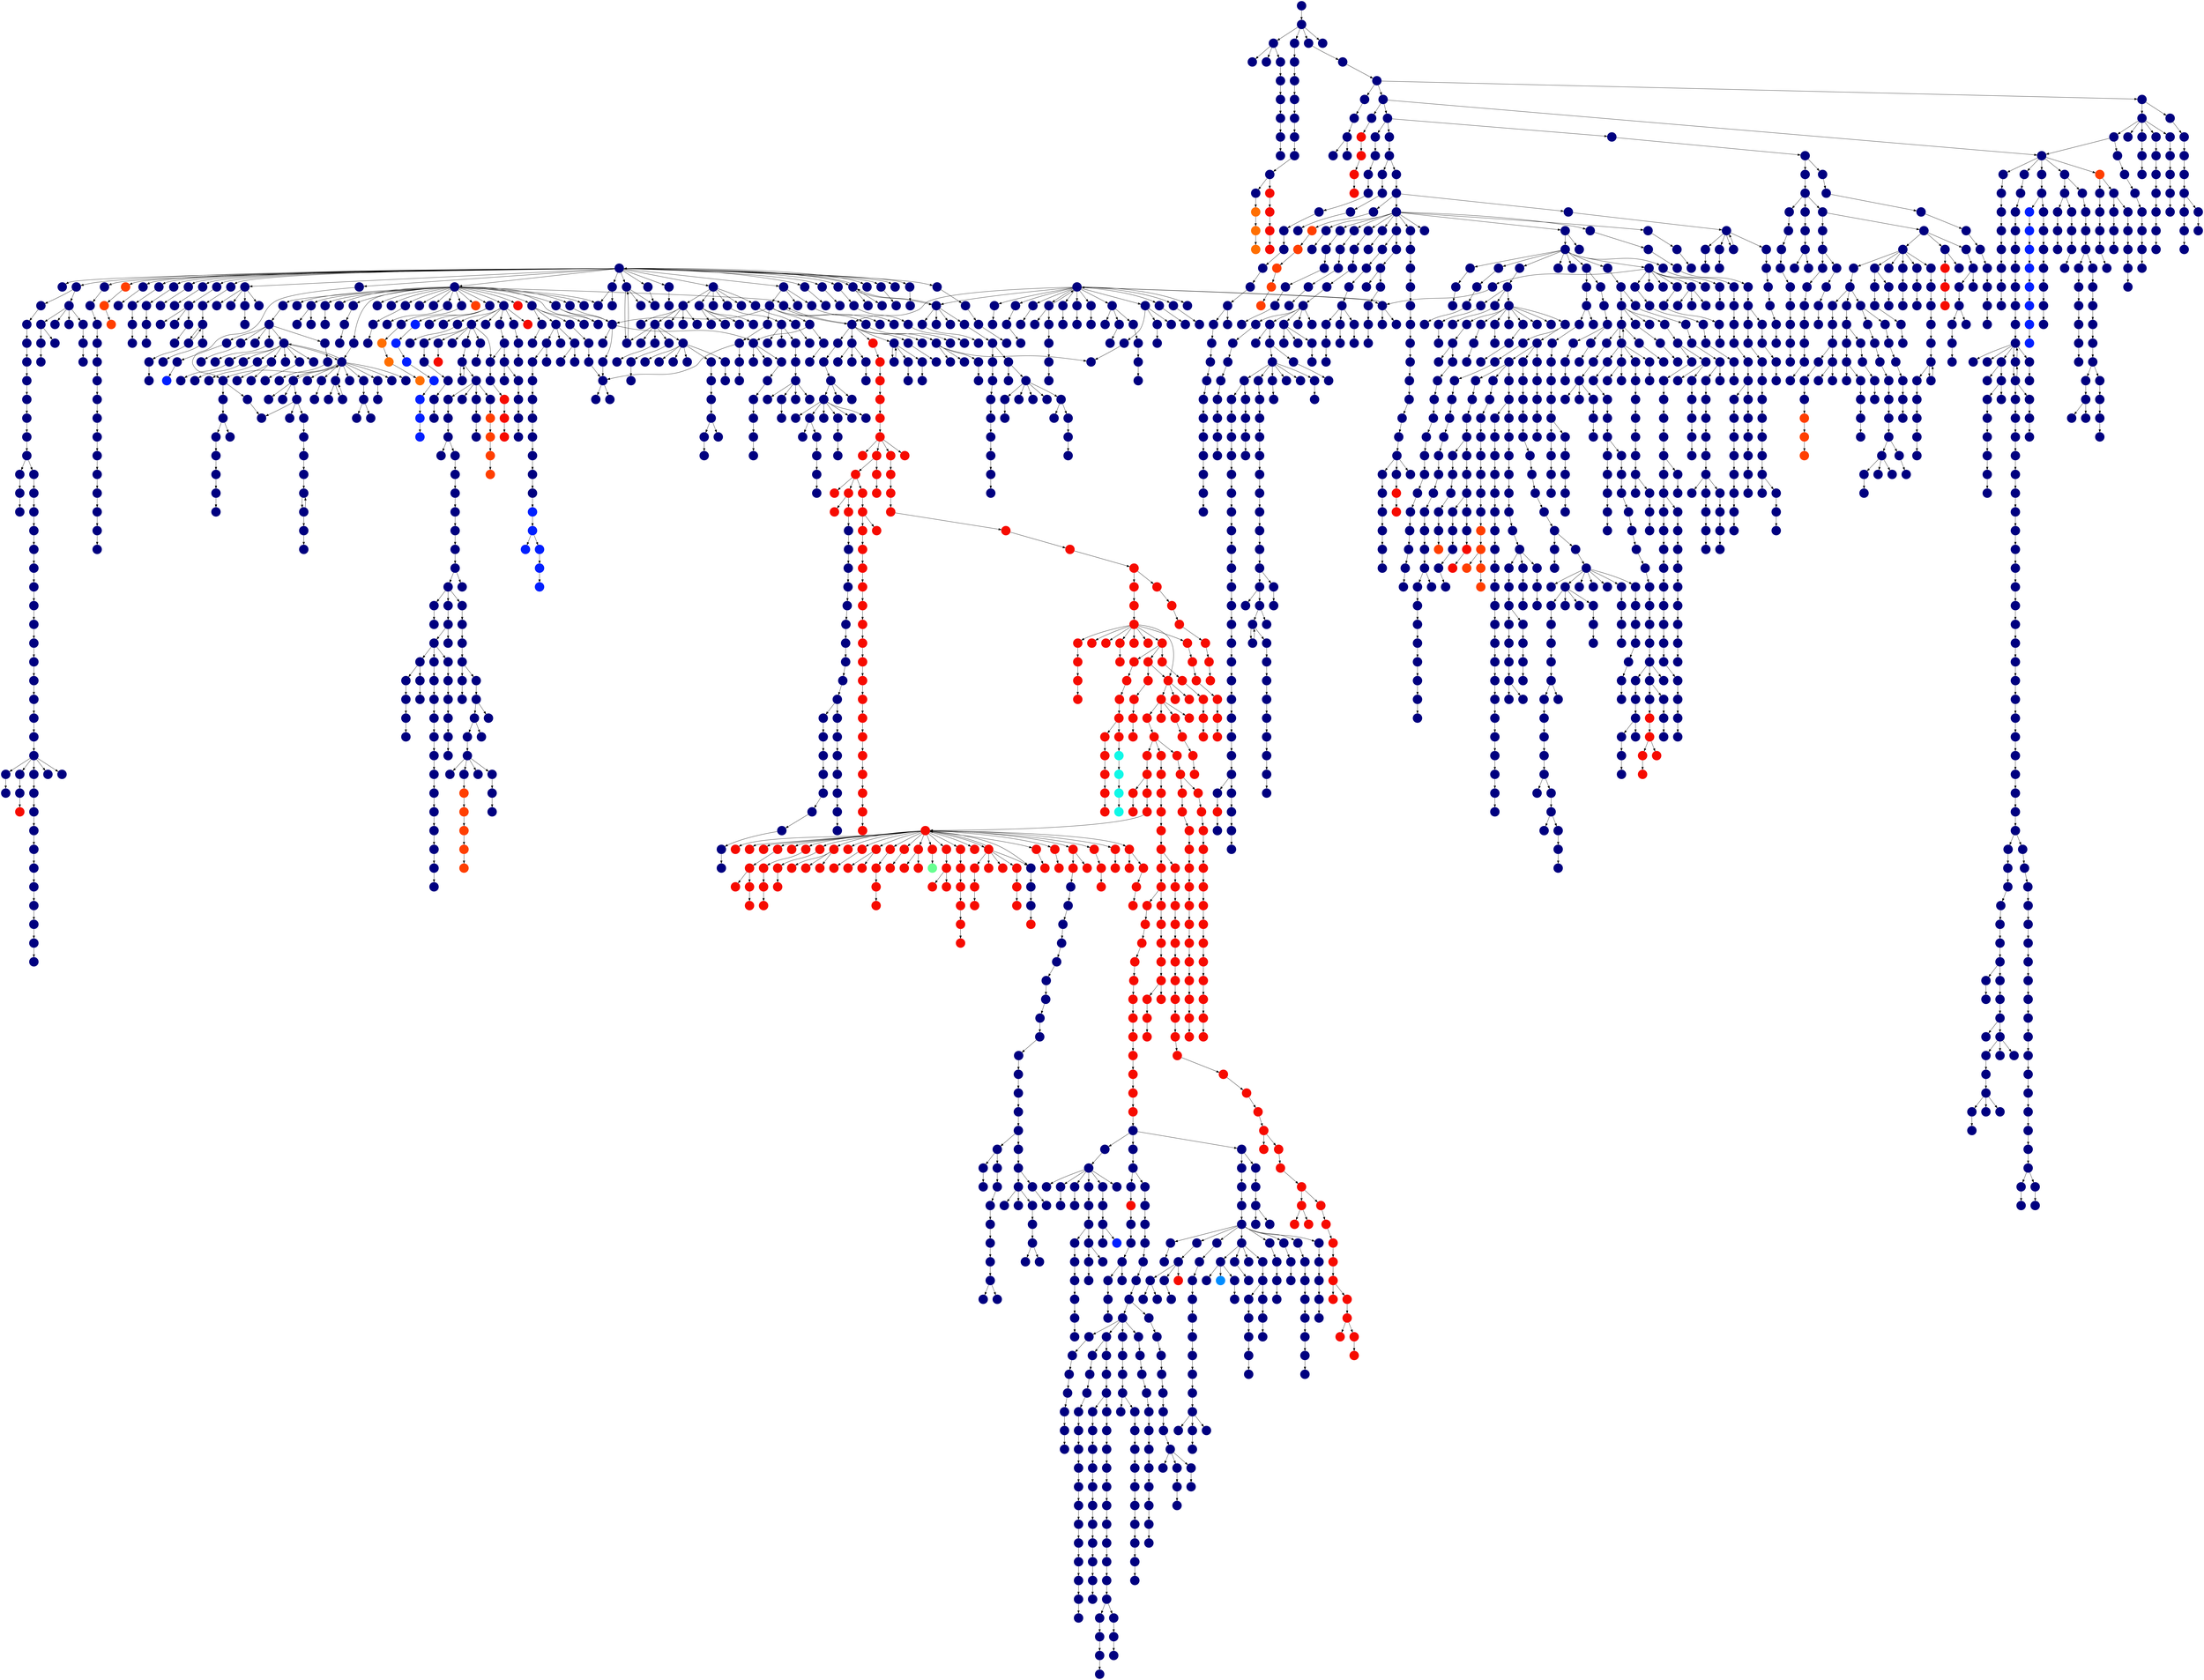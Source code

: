 digraph{
0 [tooltip = "A", penwidth = 0, style = filled, fillcolor = "#000080", shape = circle, label = ""]
1 [tooltip = "A", penwidth = 0, style = filled, fillcolor = "#000080", shape = circle, label = ""]
2 [tooltip = "A", penwidth = 0, style = filled, fillcolor = "#000080", shape = circle, label = ""]
3 [tooltip = "A", penwidth = 0, style = filled, fillcolor = "#000080", shape = circle, label = ""]
4 [tooltip = "A", penwidth = 0, style = filled, fillcolor = "#000080", shape = circle, label = ""]
5 [tooltip = "A", penwidth = 0, style = filled, fillcolor = "#000080", shape = circle, label = ""]
6 [tooltip = "A", penwidth = 0, style = filled, fillcolor = "#000080", shape = circle, label = ""]
7 [tooltip = "A", penwidth = 0, style = filled, fillcolor = "#000080", shape = circle, label = ""]
8 [tooltip = "V", penwidth = 0, style = filled, fillcolor = "#f60b00", shape = circle, label = ""]
9 [tooltip = "A", penwidth = 0, style = filled, fillcolor = "#000080", shape = circle, label = ""]
10 [tooltip = "A", penwidth = 0, style = filled, fillcolor = "#000080", shape = circle, label = ""]
11 [tooltip = "A", penwidth = 0, style = filled, fillcolor = "#000080", shape = circle, label = ""]
12 [tooltip = "V", penwidth = 0, style = filled, fillcolor = "#f60b00", shape = circle, label = ""]
13 [tooltip = "A", penwidth = 0, style = filled, fillcolor = "#000080", shape = circle, label = ""]
14 [tooltip = "A", penwidth = 0, style = filled, fillcolor = "#000080", shape = circle, label = ""]
15 [tooltip = "A", penwidth = 0, style = filled, fillcolor = "#000080", shape = circle, label = ""]
16 [tooltip = "A", penwidth = 0, style = filled, fillcolor = "#000080", shape = circle, label = ""]
17 [tooltip = "A", penwidth = 0, style = filled, fillcolor = "#000080", shape = circle, label = ""]
18 [tooltip = "A", penwidth = 0, style = filled, fillcolor = "#000080", shape = circle, label = ""]
19 [tooltip = "A", penwidth = 0, style = filled, fillcolor = "#000080", shape = circle, label = ""]
20 [tooltip = "A", penwidth = 0, style = filled, fillcolor = "#000080", shape = circle, label = ""]
21 [tooltip = "A", penwidth = 0, style = filled, fillcolor = "#000080", shape = circle, label = ""]
22 [tooltip = "A", penwidth = 0, style = filled, fillcolor = "#000080", shape = circle, label = ""]
23 [tooltip = "A", penwidth = 0, style = filled, fillcolor = "#000080", shape = circle, label = ""]
24 [tooltip = "A", penwidth = 0, style = filled, fillcolor = "#000080", shape = circle, label = ""]
25 [tooltip = "A", penwidth = 0, style = filled, fillcolor = "#000080", shape = circle, label = ""]
26 [tooltip = "A", penwidth = 0, style = filled, fillcolor = "#000080", shape = circle, label = ""]
27 [tooltip = "A", penwidth = 0, style = filled, fillcolor = "#000080", shape = circle, label = ""]
28 [tooltip = "A", penwidth = 0, style = filled, fillcolor = "#000080", shape = circle, label = ""]
29 [tooltip = "A", penwidth = 0, style = filled, fillcolor = "#000080", shape = circle, label = ""]
30 [tooltip = "A", penwidth = 0, style = filled, fillcolor = "#000080", shape = circle, label = ""]
31 [tooltip = "A", penwidth = 0, style = filled, fillcolor = "#000080", shape = circle, label = ""]
32 [tooltip = "A", penwidth = 0, style = filled, fillcolor = "#000080", shape = circle, label = ""]
33 [tooltip = "E", penwidth = 0, style = filled, fillcolor = "#0020ff", shape = circle, label = ""]
34 [tooltip = "A", penwidth = 0, style = filled, fillcolor = "#000080", shape = circle, label = ""]
35 [tooltip = "A", penwidth = 0, style = filled, fillcolor = "#000080", shape = circle, label = ""]
36 [tooltip = "A", penwidth = 0, style = filled, fillcolor = "#000080", shape = circle, label = ""]
37 [tooltip = "A", penwidth = 0, style = filled, fillcolor = "#000080", shape = circle, label = ""]
38 [tooltip = "A", penwidth = 0, style = filled, fillcolor = "#000080", shape = circle, label = ""]
39 [tooltip = "A", penwidth = 0, style = filled, fillcolor = "#000080", shape = circle, label = ""]
40 [tooltip = "A", penwidth = 0, style = filled, fillcolor = "#000080", shape = circle, label = ""]
41 [tooltip = "A", penwidth = 0, style = filled, fillcolor = "#000080", shape = circle, label = ""]
42 [tooltip = "A", penwidth = 0, style = filled, fillcolor = "#000080", shape = circle, label = ""]
43 [tooltip = "A", penwidth = 0, style = filled, fillcolor = "#000080", shape = circle, label = ""]
44 [tooltip = "A", penwidth = 0, style = filled, fillcolor = "#000080", shape = circle, label = ""]
45 [tooltip = "V", penwidth = 0, style = filled, fillcolor = "#f60b00", shape = circle, label = ""]
46 [tooltip = "A", penwidth = 0, style = filled, fillcolor = "#000080", shape = circle, label = ""]
47 [tooltip = "A", penwidth = 0, style = filled, fillcolor = "#000080", shape = circle, label = ""]
48 [tooltip = "A", penwidth = 0, style = filled, fillcolor = "#000080", shape = circle, label = ""]
49 [tooltip = "A", penwidth = 0, style = filled, fillcolor = "#000080", shape = circle, label = ""]
50 [tooltip = "A", penwidth = 0, style = filled, fillcolor = "#000080", shape = circle, label = ""]
51 [tooltip = "A", penwidth = 0, style = filled, fillcolor = "#000080", shape = circle, label = ""]
52 [tooltip = "A", penwidth = 0, style = filled, fillcolor = "#000080", shape = circle, label = ""]
53 [tooltip = "A", penwidth = 0, style = filled, fillcolor = "#000080", shape = circle, label = ""]
54 [tooltip = "A", penwidth = 0, style = filled, fillcolor = "#000080", shape = circle, label = ""]
55 [tooltip = "A", penwidth = 0, style = filled, fillcolor = "#000080", shape = circle, label = ""]
56 [tooltip = "A", penwidth = 0, style = filled, fillcolor = "#000080", shape = circle, label = ""]
57 [tooltip = "A", penwidth = 0, style = filled, fillcolor = "#000080", shape = circle, label = ""]
58 [tooltip = "A", penwidth = 0, style = filled, fillcolor = "#000080", shape = circle, label = ""]
59 [tooltip = "A", penwidth = 0, style = filled, fillcolor = "#000080", shape = circle, label = ""]
60 [tooltip = "A", penwidth = 0, style = filled, fillcolor = "#000080", shape = circle, label = ""]
61 [tooltip = "A", penwidth = 0, style = filled, fillcolor = "#000080", shape = circle, label = ""]
62 [tooltip = "A", penwidth = 0, style = filled, fillcolor = "#000080", shape = circle, label = ""]
63 [tooltip = "V", penwidth = 0, style = filled, fillcolor = "#f60b00", shape = circle, label = ""]
64 [tooltip = "V", penwidth = 0, style = filled, fillcolor = "#f60b00", shape = circle, label = ""]
65 [tooltip = "A", penwidth = 0, style = filled, fillcolor = "#000080", shape = circle, label = ""]
66 [tooltip = "A", penwidth = 0, style = filled, fillcolor = "#000080", shape = circle, label = ""]
67 [tooltip = "A", penwidth = 0, style = filled, fillcolor = "#000080", shape = circle, label = ""]
68 [tooltip = "A", penwidth = 0, style = filled, fillcolor = "#000080", shape = circle, label = ""]
69 [tooltip = "A", penwidth = 0, style = filled, fillcolor = "#000080", shape = circle, label = ""]
70 [tooltip = "A", penwidth = 0, style = filled, fillcolor = "#000080", shape = circle, label = ""]
71 [tooltip = "A", penwidth = 0, style = filled, fillcolor = "#000080", shape = circle, label = ""]
72 [tooltip = "A", penwidth = 0, style = filled, fillcolor = "#000080", shape = circle, label = ""]
73 [tooltip = "A", penwidth = 0, style = filled, fillcolor = "#000080", shape = circle, label = ""]
74 [tooltip = "A", penwidth = 0, style = filled, fillcolor = "#000080", shape = circle, label = ""]
75 [tooltip = "A", penwidth = 0, style = filled, fillcolor = "#000080", shape = circle, label = ""]
76 [tooltip = "A", penwidth = 0, style = filled, fillcolor = "#000080", shape = circle, label = ""]
77 [tooltip = "A", penwidth = 0, style = filled, fillcolor = "#000080", shape = circle, label = ""]
78 [tooltip = "A", penwidth = 0, style = filled, fillcolor = "#000080", shape = circle, label = ""]
79 [tooltip = "T", penwidth = 0, style = filled, fillcolor = "#ff3f00", shape = circle, label = ""]
80 [tooltip = "A", penwidth = 0, style = filled, fillcolor = "#000080", shape = circle, label = ""]
81 [tooltip = "A", penwidth = 0, style = filled, fillcolor = "#000080", shape = circle, label = ""]
82 [tooltip = "A", penwidth = 0, style = filled, fillcolor = "#000080", shape = circle, label = ""]
83 [tooltip = "A", penwidth = 0, style = filled, fillcolor = "#000080", shape = circle, label = ""]
84 [tooltip = "A", penwidth = 0, style = filled, fillcolor = "#000080", shape = circle, label = ""]
85 [tooltip = "A", penwidth = 0, style = filled, fillcolor = "#000080", shape = circle, label = ""]
86 [tooltip = "A", penwidth = 0, style = filled, fillcolor = "#000080", shape = circle, label = ""]
87 [tooltip = "A", penwidth = 0, style = filled, fillcolor = "#000080", shape = circle, label = ""]
88 [tooltip = "A", penwidth = 0, style = filled, fillcolor = "#000080", shape = circle, label = ""]
89 [tooltip = "A", penwidth = 0, style = filled, fillcolor = "#000080", shape = circle, label = ""]
90 [tooltip = "A", penwidth = 0, style = filled, fillcolor = "#000080", shape = circle, label = ""]
91 [tooltip = "A", penwidth = 0, style = filled, fillcolor = "#000080", shape = circle, label = ""]
92 [tooltip = "A", penwidth = 0, style = filled, fillcolor = "#000080", shape = circle, label = ""]
93 [tooltip = "A", penwidth = 0, style = filled, fillcolor = "#000080", shape = circle, label = ""]
94 [tooltip = "T", penwidth = 0, style = filled, fillcolor = "#ff3f00", shape = circle, label = ""]
95 [tooltip = "A", penwidth = 0, style = filled, fillcolor = "#000080", shape = circle, label = ""]
96 [tooltip = "A", penwidth = 0, style = filled, fillcolor = "#000080", shape = circle, label = ""]
97 [tooltip = "A", penwidth = 0, style = filled, fillcolor = "#000080", shape = circle, label = ""]
98 [tooltip = "A", penwidth = 0, style = filled, fillcolor = "#000080", shape = circle, label = ""]
99 [tooltip = "A", penwidth = 0, style = filled, fillcolor = "#000080", shape = circle, label = ""]
100 [tooltip = "V", penwidth = 0, style = filled, fillcolor = "#f60b00", shape = circle, label = ""]
101 [tooltip = "A", penwidth = 0, style = filled, fillcolor = "#000080", shape = circle, label = ""]
102 [tooltip = "A", penwidth = 0, style = filled, fillcolor = "#000080", shape = circle, label = ""]
103 [tooltip = "A", penwidth = 0, style = filled, fillcolor = "#000080", shape = circle, label = ""]
104 [tooltip = "A", penwidth = 0, style = filled, fillcolor = "#000080", shape = circle, label = ""]
105 [tooltip = "V", penwidth = 0, style = filled, fillcolor = "#f60b00", shape = circle, label = ""]
106 [tooltip = "V", penwidth = 0, style = filled, fillcolor = "#f60b00", shape = circle, label = ""]
107 [tooltip = "A", penwidth = 0, style = filled, fillcolor = "#000080", shape = circle, label = ""]
108 [tooltip = "A", penwidth = 0, style = filled, fillcolor = "#000080", shape = circle, label = ""]
109 [tooltip = "A", penwidth = 0, style = filled, fillcolor = "#000080", shape = circle, label = ""]
110 [tooltip = "A", penwidth = 0, style = filled, fillcolor = "#000080", shape = circle, label = ""]
111 [tooltip = "V", penwidth = 0, style = filled, fillcolor = "#f60b00", shape = circle, label = ""]
112 [tooltip = "A", penwidth = 0, style = filled, fillcolor = "#000080", shape = circle, label = ""]
113 [tooltip = "A", penwidth = 0, style = filled, fillcolor = "#000080", shape = circle, label = ""]
114 [tooltip = "V", penwidth = 0, style = filled, fillcolor = "#f60b00", shape = circle, label = ""]
115 [tooltip = "A", penwidth = 0, style = filled, fillcolor = "#000080", shape = circle, label = ""]
116 [tooltip = "A", penwidth = 0, style = filled, fillcolor = "#000080", shape = circle, label = ""]
117 [tooltip = "A", penwidth = 0, style = filled, fillcolor = "#000080", shape = circle, label = ""]
118 [tooltip = "A", penwidth = 0, style = filled, fillcolor = "#000080", shape = circle, label = ""]
119 [tooltip = "A", penwidth = 0, style = filled, fillcolor = "#000080", shape = circle, label = ""]
120 [tooltip = "A", penwidth = 0, style = filled, fillcolor = "#000080", shape = circle, label = ""]
121 [tooltip = "A", penwidth = 0, style = filled, fillcolor = "#000080", shape = circle, label = ""]
122 [tooltip = "A", penwidth = 0, style = filled, fillcolor = "#000080", shape = circle, label = ""]
123 [tooltip = "A", penwidth = 0, style = filled, fillcolor = "#000080", shape = circle, label = ""]
124 [tooltip = "A", penwidth = 0, style = filled, fillcolor = "#000080", shape = circle, label = ""]
125 [tooltip = "A", penwidth = 0, style = filled, fillcolor = "#000080", shape = circle, label = ""]
126 [tooltip = "A", penwidth = 0, style = filled, fillcolor = "#000080", shape = circle, label = ""]
127 [tooltip = "A", penwidth = 0, style = filled, fillcolor = "#000080", shape = circle, label = ""]
128 [tooltip = "A", penwidth = 0, style = filled, fillcolor = "#000080", shape = circle, label = ""]
129 [tooltip = "A", penwidth = 0, style = filled, fillcolor = "#000080", shape = circle, label = ""]
130 [tooltip = "A", penwidth = 0, style = filled, fillcolor = "#000080", shape = circle, label = ""]
131 [tooltip = "A", penwidth = 0, style = filled, fillcolor = "#000080", shape = circle, label = ""]
132 [tooltip = "A", penwidth = 0, style = filled, fillcolor = "#000080", shape = circle, label = ""]
133 [tooltip = "A", penwidth = 0, style = filled, fillcolor = "#000080", shape = circle, label = ""]
134 [tooltip = "A", penwidth = 0, style = filled, fillcolor = "#000080", shape = circle, label = ""]
135 [tooltip = "A", penwidth = 0, style = filled, fillcolor = "#000080", shape = circle, label = ""]
136 [tooltip = "A", penwidth = 0, style = filled, fillcolor = "#000080", shape = circle, label = ""]
137 [tooltip = "A", penwidth = 0, style = filled, fillcolor = "#000080", shape = circle, label = ""]
138 [tooltip = "A", penwidth = 0, style = filled, fillcolor = "#000080", shape = circle, label = ""]
139 [tooltip = "V", penwidth = 0, style = filled, fillcolor = "#f60b00", shape = circle, label = ""]
140 [tooltip = "A", penwidth = 0, style = filled, fillcolor = "#000080", shape = circle, label = ""]
141 [tooltip = "A", penwidth = 0, style = filled, fillcolor = "#000080", shape = circle, label = ""]
142 [tooltip = "A", penwidth = 0, style = filled, fillcolor = "#000080", shape = circle, label = ""]
143 [tooltip = "A", penwidth = 0, style = filled, fillcolor = "#000080", shape = circle, label = ""]
144 [tooltip = "A", penwidth = 0, style = filled, fillcolor = "#000080", shape = circle, label = ""]
145 [tooltip = "V", penwidth = 0, style = filled, fillcolor = "#f60b00", shape = circle, label = ""]
146 [tooltip = "A", penwidth = 0, style = filled, fillcolor = "#000080", shape = circle, label = ""]
147 [tooltip = "A", penwidth = 0, style = filled, fillcolor = "#000080", shape = circle, label = ""]
148 [tooltip = "A", penwidth = 0, style = filled, fillcolor = "#000080", shape = circle, label = ""]
149 [tooltip = "A", penwidth = 0, style = filled, fillcolor = "#000080", shape = circle, label = ""]
150 [tooltip = "A", penwidth = 0, style = filled, fillcolor = "#000080", shape = circle, label = ""]
151 [tooltip = "A", penwidth = 0, style = filled, fillcolor = "#000080", shape = circle, label = ""]
152 [tooltip = "A", penwidth = 0, style = filled, fillcolor = "#000080", shape = circle, label = ""]
153 [tooltip = "V", penwidth = 0, style = filled, fillcolor = "#f60b00", shape = circle, label = ""]
154 [tooltip = "A", penwidth = 0, style = filled, fillcolor = "#000080", shape = circle, label = ""]
155 [tooltip = "A", penwidth = 0, style = filled, fillcolor = "#000080", shape = circle, label = ""]
156 [tooltip = "A", penwidth = 0, style = filled, fillcolor = "#000080", shape = circle, label = ""]
157 [tooltip = "A", penwidth = 0, style = filled, fillcolor = "#000080", shape = circle, label = ""]
158 [tooltip = "A", penwidth = 0, style = filled, fillcolor = "#000080", shape = circle, label = ""]
159 [tooltip = "A", penwidth = 0, style = filled, fillcolor = "#000080", shape = circle, label = ""]
160 [tooltip = "A", penwidth = 0, style = filled, fillcolor = "#000080", shape = circle, label = ""]
161 [tooltip = "A", penwidth = 0, style = filled, fillcolor = "#000080", shape = circle, label = ""]
162 [tooltip = "V", penwidth = 0, style = filled, fillcolor = "#f60b00", shape = circle, label = ""]
163 [tooltip = "A", penwidth = 0, style = filled, fillcolor = "#000080", shape = circle, label = ""]
164 [tooltip = "A", penwidth = 0, style = filled, fillcolor = "#000080", shape = circle, label = ""]
165 [tooltip = "A", penwidth = 0, style = filled, fillcolor = "#000080", shape = circle, label = ""]
166 [tooltip = "A", penwidth = 0, style = filled, fillcolor = "#000080", shape = circle, label = ""]
167 [tooltip = "A", penwidth = 0, style = filled, fillcolor = "#000080", shape = circle, label = ""]
168 [tooltip = "A", penwidth = 0, style = filled, fillcolor = "#000080", shape = circle, label = ""]
169 [tooltip = "A", penwidth = 0, style = filled, fillcolor = "#000080", shape = circle, label = ""]
170 [tooltip = "A", penwidth = 0, style = filled, fillcolor = "#000080", shape = circle, label = ""]
171 [tooltip = "A", penwidth = 0, style = filled, fillcolor = "#000080", shape = circle, label = ""]
172 [tooltip = "A", penwidth = 0, style = filled, fillcolor = "#000080", shape = circle, label = ""]
173 [tooltip = "A", penwidth = 0, style = filled, fillcolor = "#000080", shape = circle, label = ""]
174 [tooltip = "A", penwidth = 0, style = filled, fillcolor = "#000080", shape = circle, label = ""]
175 [tooltip = "A", penwidth = 0, style = filled, fillcolor = "#000080", shape = circle, label = ""]
176 [tooltip = "A", penwidth = 0, style = filled, fillcolor = "#000080", shape = circle, label = ""]
177 [tooltip = "A", penwidth = 0, style = filled, fillcolor = "#000080", shape = circle, label = ""]
178 [tooltip = "A", penwidth = 0, style = filled, fillcolor = "#000080", shape = circle, label = ""]
179 [tooltip = "A", penwidth = 0, style = filled, fillcolor = "#000080", shape = circle, label = ""]
180 [tooltip = "A", penwidth = 0, style = filled, fillcolor = "#000080", shape = circle, label = ""]
181 [tooltip = "A", penwidth = 0, style = filled, fillcolor = "#000080", shape = circle, label = ""]
182 [tooltip = "V", penwidth = 0, style = filled, fillcolor = "#f60b00", shape = circle, label = ""]
183 [tooltip = "A", penwidth = 0, style = filled, fillcolor = "#000080", shape = circle, label = ""]
184 [tooltip = "A", penwidth = 0, style = filled, fillcolor = "#000080", shape = circle, label = ""]
185 [tooltip = "A", penwidth = 0, style = filled, fillcolor = "#000080", shape = circle, label = ""]
186 [tooltip = "A", penwidth = 0, style = filled, fillcolor = "#000080", shape = circle, label = ""]
187 [tooltip = "A", penwidth = 0, style = filled, fillcolor = "#000080", shape = circle, label = ""]
188 [tooltip = "A", penwidth = 0, style = filled, fillcolor = "#000080", shape = circle, label = ""]
189 [tooltip = "A", penwidth = 0, style = filled, fillcolor = "#000080", shape = circle, label = ""]
190 [tooltip = "A", penwidth = 0, style = filled, fillcolor = "#000080", shape = circle, label = ""]
191 [tooltip = "A", penwidth = 0, style = filled, fillcolor = "#000080", shape = circle, label = ""]
192 [tooltip = "A", penwidth = 0, style = filled, fillcolor = "#000080", shape = circle, label = ""]
193 [tooltip = "A", penwidth = 0, style = filled, fillcolor = "#000080", shape = circle, label = ""]
194 [tooltip = "A", penwidth = 0, style = filled, fillcolor = "#000080", shape = circle, label = ""]
195 [tooltip = "A", penwidth = 0, style = filled, fillcolor = "#000080", shape = circle, label = ""]
196 [tooltip = "A", penwidth = 0, style = filled, fillcolor = "#000080", shape = circle, label = ""]
197 [tooltip = "A", penwidth = 0, style = filled, fillcolor = "#000080", shape = circle, label = ""]
198 [tooltip = "A", penwidth = 0, style = filled, fillcolor = "#000080", shape = circle, label = ""]
199 [tooltip = "A", penwidth = 0, style = filled, fillcolor = "#000080", shape = circle, label = ""]
200 [tooltip = "A", penwidth = 0, style = filled, fillcolor = "#000080", shape = circle, label = ""]
201 [tooltip = "A", penwidth = 0, style = filled, fillcolor = "#000080", shape = circle, label = ""]
202 [tooltip = "A", penwidth = 0, style = filled, fillcolor = "#000080", shape = circle, label = ""]
203 [tooltip = "A", penwidth = 0, style = filled, fillcolor = "#000080", shape = circle, label = ""]
204 [tooltip = "A", penwidth = 0, style = filled, fillcolor = "#000080", shape = circle, label = ""]
205 [tooltip = "A", penwidth = 0, style = filled, fillcolor = "#000080", shape = circle, label = ""]
206 [tooltip = "A", penwidth = 0, style = filled, fillcolor = "#000080", shape = circle, label = ""]
207 [tooltip = "A", penwidth = 0, style = filled, fillcolor = "#000080", shape = circle, label = ""]
208 [tooltip = "A", penwidth = 0, style = filled, fillcolor = "#000080", shape = circle, label = ""]
209 [tooltip = "A", penwidth = 0, style = filled, fillcolor = "#000080", shape = circle, label = ""]
210 [tooltip = "A", penwidth = 0, style = filled, fillcolor = "#000080", shape = circle, label = ""]
211 [tooltip = "A", penwidth = 0, style = filled, fillcolor = "#000080", shape = circle, label = ""]
212 [tooltip = "A", penwidth = 0, style = filled, fillcolor = "#000080", shape = circle, label = ""]
213 [tooltip = "A", penwidth = 0, style = filled, fillcolor = "#000080", shape = circle, label = ""]
214 [tooltip = "A", penwidth = 0, style = filled, fillcolor = "#000080", shape = circle, label = ""]
215 [tooltip = "A", penwidth = 0, style = filled, fillcolor = "#000080", shape = circle, label = ""]
216 [tooltip = "V", penwidth = 0, style = filled, fillcolor = "#f60b00", shape = circle, label = ""]
217 [tooltip = "A", penwidth = 0, style = filled, fillcolor = "#000080", shape = circle, label = ""]
218 [tooltip = "A", penwidth = 0, style = filled, fillcolor = "#000080", shape = circle, label = ""]
219 [tooltip = "A", penwidth = 0, style = filled, fillcolor = "#000080", shape = circle, label = ""]
220 [tooltip = "V", penwidth = 0, style = filled, fillcolor = "#f60b00", shape = circle, label = ""]
221 [tooltip = "V", penwidth = 0, style = filled, fillcolor = "#f60b00", shape = circle, label = ""]
222 [tooltip = "A", penwidth = 0, style = filled, fillcolor = "#000080", shape = circle, label = ""]
223 [tooltip = "A", penwidth = 0, style = filled, fillcolor = "#000080", shape = circle, label = ""]
224 [tooltip = "A", penwidth = 0, style = filled, fillcolor = "#000080", shape = circle, label = ""]
225 [tooltip = "A", penwidth = 0, style = filled, fillcolor = "#000080", shape = circle, label = ""]
226 [tooltip = "A", penwidth = 0, style = filled, fillcolor = "#000080", shape = circle, label = ""]
227 [tooltip = "A", penwidth = 0, style = filled, fillcolor = "#000080", shape = circle, label = ""]
228 [tooltip = "A", penwidth = 0, style = filled, fillcolor = "#000080", shape = circle, label = ""]
229 [tooltip = "A", penwidth = 0, style = filled, fillcolor = "#000080", shape = circle, label = ""]
230 [tooltip = "E", penwidth = 0, style = filled, fillcolor = "#0020ff", shape = circle, label = ""]
231 [tooltip = "A", penwidth = 0, style = filled, fillcolor = "#000080", shape = circle, label = ""]
232 [tooltip = "A", penwidth = 0, style = filled, fillcolor = "#000080", shape = circle, label = ""]
233 [tooltip = "A", penwidth = 0, style = filled, fillcolor = "#000080", shape = circle, label = ""]
234 [tooltip = "A", penwidth = 0, style = filled, fillcolor = "#000080", shape = circle, label = ""]
235 [tooltip = "A", penwidth = 0, style = filled, fillcolor = "#000080", shape = circle, label = ""]
236 [tooltip = "A", penwidth = 0, style = filled, fillcolor = "#000080", shape = circle, label = ""]
237 [tooltip = "A", penwidth = 0, style = filled, fillcolor = "#000080", shape = circle, label = ""]
238 [tooltip = "A", penwidth = 0, style = filled, fillcolor = "#000080", shape = circle, label = ""]
239 [tooltip = "A", penwidth = 0, style = filled, fillcolor = "#000080", shape = circle, label = ""]
240 [tooltip = "A", penwidth = 0, style = filled, fillcolor = "#000080", shape = circle, label = ""]
241 [tooltip = "A", penwidth = 0, style = filled, fillcolor = "#000080", shape = circle, label = ""]
242 [tooltip = "A", penwidth = 0, style = filled, fillcolor = "#000080", shape = circle, label = ""]
243 [tooltip = "A", penwidth = 0, style = filled, fillcolor = "#000080", shape = circle, label = ""]
244 [tooltip = "A", penwidth = 0, style = filled, fillcolor = "#000080", shape = circle, label = ""]
245 [tooltip = "A", penwidth = 0, style = filled, fillcolor = "#000080", shape = circle, label = ""]
246 [tooltip = "A", penwidth = 0, style = filled, fillcolor = "#000080", shape = circle, label = ""]
247 [tooltip = "A", penwidth = 0, style = filled, fillcolor = "#000080", shape = circle, label = ""]
248 [tooltip = "A", penwidth = 0, style = filled, fillcolor = "#000080", shape = circle, label = ""]
249 [tooltip = "A", penwidth = 0, style = filled, fillcolor = "#000080", shape = circle, label = ""]
250 [tooltip = "T", penwidth = 0, style = filled, fillcolor = "#ff3f00", shape = circle, label = ""]
251 [tooltip = "A", penwidth = 0, style = filled, fillcolor = "#000080", shape = circle, label = ""]
252 [tooltip = "A", penwidth = 0, style = filled, fillcolor = "#000080", shape = circle, label = ""]
253 [tooltip = "A", penwidth = 0, style = filled, fillcolor = "#000080", shape = circle, label = ""]
254 [tooltip = "A", penwidth = 0, style = filled, fillcolor = "#000080", shape = circle, label = ""]
255 [tooltip = "A", penwidth = 0, style = filled, fillcolor = "#000080", shape = circle, label = ""]
256 [tooltip = "A", penwidth = 0, style = filled, fillcolor = "#000080", shape = circle, label = ""]
257 [tooltip = "V", penwidth = 0, style = filled, fillcolor = "#f60b00", shape = circle, label = ""]
258 [tooltip = "V", penwidth = 0, style = filled, fillcolor = "#f60b00", shape = circle, label = ""]
259 [tooltip = "A", penwidth = 0, style = filled, fillcolor = "#000080", shape = circle, label = ""]
260 [tooltip = "A", penwidth = 0, style = filled, fillcolor = "#000080", shape = circle, label = ""]
261 [tooltip = "A", penwidth = 0, style = filled, fillcolor = "#000080", shape = circle, label = ""]
262 [tooltip = "A", penwidth = 0, style = filled, fillcolor = "#000080", shape = circle, label = ""]
263 [tooltip = "A", penwidth = 0, style = filled, fillcolor = "#000080", shape = circle, label = ""]
264 [tooltip = "A", penwidth = 0, style = filled, fillcolor = "#000080", shape = circle, label = ""]
265 [tooltip = "A", penwidth = 0, style = filled, fillcolor = "#000080", shape = circle, label = ""]
266 [tooltip = "V", penwidth = 0, style = filled, fillcolor = "#f60b00", shape = circle, label = ""]
267 [tooltip = "A", penwidth = 0, style = filled, fillcolor = "#000080", shape = circle, label = ""]
268 [tooltip = "A", penwidth = 0, style = filled, fillcolor = "#000080", shape = circle, label = ""]
269 [tooltip = "A", penwidth = 0, style = filled, fillcolor = "#000080", shape = circle, label = ""]
270 [tooltip = "A", penwidth = 0, style = filled, fillcolor = "#000080", shape = circle, label = ""]
271 [tooltip = "A", penwidth = 0, style = filled, fillcolor = "#000080", shape = circle, label = ""]
272 [tooltip = "A", penwidth = 0, style = filled, fillcolor = "#000080", shape = circle, label = ""]
273 [tooltip = "A", penwidth = 0, style = filled, fillcolor = "#000080", shape = circle, label = ""]
274 [tooltip = "A", penwidth = 0, style = filled, fillcolor = "#000080", shape = circle, label = ""]
275 [tooltip = "A", penwidth = 0, style = filled, fillcolor = "#000080", shape = circle, label = ""]
276 [tooltip = "A", penwidth = 0, style = filled, fillcolor = "#000080", shape = circle, label = ""]
277 [tooltip = "A", penwidth = 0, style = filled, fillcolor = "#000080", shape = circle, label = ""]
278 [tooltip = "A", penwidth = 0, style = filled, fillcolor = "#000080", shape = circle, label = ""]
279 [tooltip = "A", penwidth = 0, style = filled, fillcolor = "#000080", shape = circle, label = ""]
280 [tooltip = "A", penwidth = 0, style = filled, fillcolor = "#000080", shape = circle, label = ""]
281 [tooltip = "V", penwidth = 0, style = filled, fillcolor = "#f60b00", shape = circle, label = ""]
282 [tooltip = "A", penwidth = 0, style = filled, fillcolor = "#000080", shape = circle, label = ""]
283 [tooltip = "A", penwidth = 0, style = filled, fillcolor = "#000080", shape = circle, label = ""]
284 [tooltip = "A", penwidth = 0, style = filled, fillcolor = "#000080", shape = circle, label = ""]
285 [tooltip = "A", penwidth = 0, style = filled, fillcolor = "#000080", shape = circle, label = ""]
286 [tooltip = "A", penwidth = 0, style = filled, fillcolor = "#000080", shape = circle, label = ""]
287 [tooltip = "V", penwidth = 0, style = filled, fillcolor = "#f60b00", shape = circle, label = ""]
288 [tooltip = "A", penwidth = 0, style = filled, fillcolor = "#000080", shape = circle, label = ""]
289 [tooltip = "A", penwidth = 0, style = filled, fillcolor = "#000080", shape = circle, label = ""]
290 [tooltip = "A", penwidth = 0, style = filled, fillcolor = "#000080", shape = circle, label = ""]
291 [tooltip = "A", penwidth = 0, style = filled, fillcolor = "#000080", shape = circle, label = ""]
292 [tooltip = "A", penwidth = 0, style = filled, fillcolor = "#000080", shape = circle, label = ""]
293 [tooltip = "V", penwidth = 0, style = filled, fillcolor = "#f60b00", shape = circle, label = ""]
294 [tooltip = "A", penwidth = 0, style = filled, fillcolor = "#000080", shape = circle, label = ""]
295 [tooltip = "A", penwidth = 0, style = filled, fillcolor = "#000080", shape = circle, label = ""]
296 [tooltip = "A", penwidth = 0, style = filled, fillcolor = "#000080", shape = circle, label = ""]
297 [tooltip = "A", penwidth = 0, style = filled, fillcolor = "#000080", shape = circle, label = ""]
298 [tooltip = "A", penwidth = 0, style = filled, fillcolor = "#000080", shape = circle, label = ""]
299 [tooltip = "A", penwidth = 0, style = filled, fillcolor = "#000080", shape = circle, label = ""]
300 [tooltip = "A", penwidth = 0, style = filled, fillcolor = "#000080", shape = circle, label = ""]
301 [tooltip = "A", penwidth = 0, style = filled, fillcolor = "#000080", shape = circle, label = ""]
302 [tooltip = "A", penwidth = 0, style = filled, fillcolor = "#000080", shape = circle, label = ""]
303 [tooltip = "V", penwidth = 0, style = filled, fillcolor = "#f60b00", shape = circle, label = ""]
304 [tooltip = "A", penwidth = 0, style = filled, fillcolor = "#000080", shape = circle, label = ""]
305 [tooltip = "A", penwidth = 0, style = filled, fillcolor = "#000080", shape = circle, label = ""]
306 [tooltip = "A", penwidth = 0, style = filled, fillcolor = "#000080", shape = circle, label = ""]
307 [tooltip = "A", penwidth = 0, style = filled, fillcolor = "#000080", shape = circle, label = ""]
308 [tooltip = "A", penwidth = 0, style = filled, fillcolor = "#000080", shape = circle, label = ""]
309 [tooltip = "A", penwidth = 0, style = filled, fillcolor = "#000080", shape = circle, label = ""]
310 [tooltip = "A", penwidth = 0, style = filled, fillcolor = "#000080", shape = circle, label = ""]
311 [tooltip = "A", penwidth = 0, style = filled, fillcolor = "#000080", shape = circle, label = ""]
312 [tooltip = "A", penwidth = 0, style = filled, fillcolor = "#000080", shape = circle, label = ""]
313 [tooltip = "A", penwidth = 0, style = filled, fillcolor = "#000080", shape = circle, label = ""]
314 [tooltip = "A", penwidth = 0, style = filled, fillcolor = "#000080", shape = circle, label = ""]
315 [tooltip = "A", penwidth = 0, style = filled, fillcolor = "#000080", shape = circle, label = ""]
316 [tooltip = "A", penwidth = 0, style = filled, fillcolor = "#000080", shape = circle, label = ""]
317 [tooltip = "V", penwidth = 0, style = filled, fillcolor = "#f60b00", shape = circle, label = ""]
318 [tooltip = "V", penwidth = 0, style = filled, fillcolor = "#f60b00", shape = circle, label = ""]
319 [tooltip = "V", penwidth = 0, style = filled, fillcolor = "#f60b00", shape = circle, label = ""]
320 [tooltip = "V", penwidth = 0, style = filled, fillcolor = "#f60b00", shape = circle, label = ""]
321 [tooltip = "A", penwidth = 0, style = filled, fillcolor = "#000080", shape = circle, label = ""]
322 [tooltip = "A", penwidth = 0, style = filled, fillcolor = "#000080", shape = circle, label = ""]
323 [tooltip = "A", penwidth = 0, style = filled, fillcolor = "#000080", shape = circle, label = ""]
324 [tooltip = "A", penwidth = 0, style = filled, fillcolor = "#000080", shape = circle, label = ""]
325 [tooltip = "A", penwidth = 0, style = filled, fillcolor = "#000080", shape = circle, label = ""]
326 [tooltip = "A", penwidth = 0, style = filled, fillcolor = "#000080", shape = circle, label = ""]
327 [tooltip = "A", penwidth = 0, style = filled, fillcolor = "#000080", shape = circle, label = ""]
328 [tooltip = "A", penwidth = 0, style = filled, fillcolor = "#000080", shape = circle, label = ""]
329 [tooltip = "A", penwidth = 0, style = filled, fillcolor = "#000080", shape = circle, label = ""]
330 [tooltip = "A", penwidth = 0, style = filled, fillcolor = "#000080", shape = circle, label = ""]
331 [tooltip = "A", penwidth = 0, style = filled, fillcolor = "#000080", shape = circle, label = ""]
332 [tooltip = "A", penwidth = 0, style = filled, fillcolor = "#000080", shape = circle, label = ""]
333 [tooltip = "V", penwidth = 0, style = filled, fillcolor = "#f60b00", shape = circle, label = ""]
334 [tooltip = "A", penwidth = 0, style = filled, fillcolor = "#000080", shape = circle, label = ""]
335 [tooltip = "A", penwidth = 0, style = filled, fillcolor = "#000080", shape = circle, label = ""]
336 [tooltip = "E", penwidth = 0, style = filled, fillcolor = "#0020ff", shape = circle, label = ""]
337 [tooltip = "A", penwidth = 0, style = filled, fillcolor = "#000080", shape = circle, label = ""]
338 [tooltip = "A", penwidth = 0, style = filled, fillcolor = "#000080", shape = circle, label = ""]
339 [tooltip = "A", penwidth = 0, style = filled, fillcolor = "#000080", shape = circle, label = ""]
340 [tooltip = "A", penwidth = 0, style = filled, fillcolor = "#000080", shape = circle, label = ""]
341 [tooltip = "A", penwidth = 0, style = filled, fillcolor = "#000080", shape = circle, label = ""]
342 [tooltip = "A", penwidth = 0, style = filled, fillcolor = "#000080", shape = circle, label = ""]
343 [tooltip = "A", penwidth = 0, style = filled, fillcolor = "#000080", shape = circle, label = ""]
344 [tooltip = "A", penwidth = 0, style = filled, fillcolor = "#000080", shape = circle, label = ""]
345 [tooltip = "A", penwidth = 0, style = filled, fillcolor = "#000080", shape = circle, label = ""]
346 [tooltip = "A", penwidth = 0, style = filled, fillcolor = "#000080", shape = circle, label = ""]
347 [tooltip = "A", penwidth = 0, style = filled, fillcolor = "#000080", shape = circle, label = ""]
348 [tooltip = "V", penwidth = 0, style = filled, fillcolor = "#f60b00", shape = circle, label = ""]
349 [tooltip = "V", penwidth = 0, style = filled, fillcolor = "#f60b00", shape = circle, label = ""]
350 [tooltip = "A", penwidth = 0, style = filled, fillcolor = "#000080", shape = circle, label = ""]
351 [tooltip = "A", penwidth = 0, style = filled, fillcolor = "#000080", shape = circle, label = ""]
352 [tooltip = "A", penwidth = 0, style = filled, fillcolor = "#000080", shape = circle, label = ""]
353 [tooltip = "A", penwidth = 0, style = filled, fillcolor = "#000080", shape = circle, label = ""]
354 [tooltip = "A", penwidth = 0, style = filled, fillcolor = "#000080", shape = circle, label = ""]
355 [tooltip = "A", penwidth = 0, style = filled, fillcolor = "#000080", shape = circle, label = ""]
356 [tooltip = "A", penwidth = 0, style = filled, fillcolor = "#000080", shape = circle, label = ""]
357 [tooltip = "A", penwidth = 0, style = filled, fillcolor = "#000080", shape = circle, label = ""]
358 [tooltip = "A", penwidth = 0, style = filled, fillcolor = "#000080", shape = circle, label = ""]
359 [tooltip = "A", penwidth = 0, style = filled, fillcolor = "#000080", shape = circle, label = ""]
360 [tooltip = "A", penwidth = 0, style = filled, fillcolor = "#000080", shape = circle, label = ""]
361 [tooltip = "A", penwidth = 0, style = filled, fillcolor = "#000080", shape = circle, label = ""]
362 [tooltip = "A", penwidth = 0, style = filled, fillcolor = "#000080", shape = circle, label = ""]
363 [tooltip = "T", penwidth = 0, style = filled, fillcolor = "#ff3f00", shape = circle, label = ""]
364 [tooltip = "A", penwidth = 0, style = filled, fillcolor = "#000080", shape = circle, label = ""]
365 [tooltip = "A", penwidth = 0, style = filled, fillcolor = "#000080", shape = circle, label = ""]
366 [tooltip = "A", penwidth = 0, style = filled, fillcolor = "#000080", shape = circle, label = ""]
367 [tooltip = "A", penwidth = 0, style = filled, fillcolor = "#000080", shape = circle, label = ""]
368 [tooltip = "A", penwidth = 0, style = filled, fillcolor = "#000080", shape = circle, label = ""]
369 [tooltip = "A", penwidth = 0, style = filled, fillcolor = "#000080", shape = circle, label = ""]
370 [tooltip = "A", penwidth = 0, style = filled, fillcolor = "#000080", shape = circle, label = ""]
371 [tooltip = "A", penwidth = 0, style = filled, fillcolor = "#000080", shape = circle, label = ""]
372 [tooltip = "A", penwidth = 0, style = filled, fillcolor = "#000080", shape = circle, label = ""]
373 [tooltip = "A", penwidth = 0, style = filled, fillcolor = "#000080", shape = circle, label = ""]
374 [tooltip = "V", penwidth = 0, style = filled, fillcolor = "#f60b00", shape = circle, label = ""]
375 [tooltip = "A", penwidth = 0, style = filled, fillcolor = "#000080", shape = circle, label = ""]
376 [tooltip = "A", penwidth = 0, style = filled, fillcolor = "#000080", shape = circle, label = ""]
377 [tooltip = "A", penwidth = 0, style = filled, fillcolor = "#000080", shape = circle, label = ""]
378 [tooltip = "A", penwidth = 0, style = filled, fillcolor = "#000080", shape = circle, label = ""]
379 [tooltip = "A", penwidth = 0, style = filled, fillcolor = "#000080", shape = circle, label = ""]
380 [tooltip = "A", penwidth = 0, style = filled, fillcolor = "#000080", shape = circle, label = ""]
381 [tooltip = "A", penwidth = 0, style = filled, fillcolor = "#000080", shape = circle, label = ""]
382 [tooltip = "V", penwidth = 0, style = filled, fillcolor = "#f60b00", shape = circle, label = ""]
383 [tooltip = "A", penwidth = 0, style = filled, fillcolor = "#000080", shape = circle, label = ""]
384 [tooltip = "A", penwidth = 0, style = filled, fillcolor = "#000080", shape = circle, label = ""]
385 [tooltip = "A", penwidth = 0, style = filled, fillcolor = "#000080", shape = circle, label = ""]
386 [tooltip = "V", penwidth = 0, style = filled, fillcolor = "#f60b00", shape = circle, label = ""]
387 [tooltip = "A", penwidth = 0, style = filled, fillcolor = "#000080", shape = circle, label = ""]
388 [tooltip = "A", penwidth = 0, style = filled, fillcolor = "#000080", shape = circle, label = ""]
389 [tooltip = "V", penwidth = 0, style = filled, fillcolor = "#f60b00", shape = circle, label = ""]
390 [tooltip = "A", penwidth = 0, style = filled, fillcolor = "#000080", shape = circle, label = ""]
391 [tooltip = "I", penwidth = 0, style = filled, fillcolor = "#0ff8e7", shape = circle, label = ""]
392 [tooltip = "A", penwidth = 0, style = filled, fillcolor = "#000080", shape = circle, label = ""]
393 [tooltip = "A", penwidth = 0, style = filled, fillcolor = "#000080", shape = circle, label = ""]
394 [tooltip = "A", penwidth = 0, style = filled, fillcolor = "#000080", shape = circle, label = ""]
395 [tooltip = "V", penwidth = 0, style = filled, fillcolor = "#f60b00", shape = circle, label = ""]
396 [tooltip = "A", penwidth = 0, style = filled, fillcolor = "#000080", shape = circle, label = ""]
397 [tooltip = "A", penwidth = 0, style = filled, fillcolor = "#000080", shape = circle, label = ""]
398 [tooltip = "A", penwidth = 0, style = filled, fillcolor = "#000080", shape = circle, label = ""]
399 [tooltip = "A", penwidth = 0, style = filled, fillcolor = "#000080", shape = circle, label = ""]
400 [tooltip = "A", penwidth = 0, style = filled, fillcolor = "#000080", shape = circle, label = ""]
401 [tooltip = "A", penwidth = 0, style = filled, fillcolor = "#000080", shape = circle, label = ""]
402 [tooltip = "A", penwidth = 0, style = filled, fillcolor = "#000080", shape = circle, label = ""]
403 [tooltip = "A", penwidth = 0, style = filled, fillcolor = "#000080", shape = circle, label = ""]
404 [tooltip = "A", penwidth = 0, style = filled, fillcolor = "#000080", shape = circle, label = ""]
405 [tooltip = "V", penwidth = 0, style = filled, fillcolor = "#f60b00", shape = circle, label = ""]
406 [tooltip = "A", penwidth = 0, style = filled, fillcolor = "#000080", shape = circle, label = ""]
407 [tooltip = "A", penwidth = 0, style = filled, fillcolor = "#000080", shape = circle, label = ""]
408 [tooltip = "A", penwidth = 0, style = filled, fillcolor = "#000080", shape = circle, label = ""]
409 [tooltip = "A", penwidth = 0, style = filled, fillcolor = "#000080", shape = circle, label = ""]
410 [tooltip = "E", penwidth = 0, style = filled, fillcolor = "#0020ff", shape = circle, label = ""]
411 [tooltip = "A", penwidth = 0, style = filled, fillcolor = "#000080", shape = circle, label = ""]
412 [tooltip = "A", penwidth = 0, style = filled, fillcolor = "#000080", shape = circle, label = ""]
413 [tooltip = "A", penwidth = 0, style = filled, fillcolor = "#000080", shape = circle, label = ""]
414 [tooltip = "A", penwidth = 0, style = filled, fillcolor = "#000080", shape = circle, label = ""]
415 [tooltip = "A", penwidth = 0, style = filled, fillcolor = "#000080", shape = circle, label = ""]
416 [tooltip = "A", penwidth = 0, style = filled, fillcolor = "#000080", shape = circle, label = ""]
417 [tooltip = "A", penwidth = 0, style = filled, fillcolor = "#000080", shape = circle, label = ""]
418 [tooltip = "A", penwidth = 0, style = filled, fillcolor = "#000080", shape = circle, label = ""]
419 [tooltip = "A", penwidth = 0, style = filled, fillcolor = "#000080", shape = circle, label = ""]
420 [tooltip = "A", penwidth = 0, style = filled, fillcolor = "#000080", shape = circle, label = ""]
421 [tooltip = "A", penwidth = 0, style = filled, fillcolor = "#000080", shape = circle, label = ""]
422 [tooltip = "A", penwidth = 0, style = filled, fillcolor = "#000080", shape = circle, label = ""]
423 [tooltip = "E", penwidth = 0, style = filled, fillcolor = "#0020ff", shape = circle, label = ""]
424 [tooltip = "V", penwidth = 0, style = filled, fillcolor = "#f60b00", shape = circle, label = ""]
425 [tooltip = "A", penwidth = 0, style = filled, fillcolor = "#000080", shape = circle, label = ""]
426 [tooltip = "A", penwidth = 0, style = filled, fillcolor = "#000080", shape = circle, label = ""]
427 [tooltip = "A", penwidth = 0, style = filled, fillcolor = "#000080", shape = circle, label = ""]
428 [tooltip = "A", penwidth = 0, style = filled, fillcolor = "#000080", shape = circle, label = ""]
429 [tooltip = "A", penwidth = 0, style = filled, fillcolor = "#000080", shape = circle, label = ""]
430 [tooltip = "A", penwidth = 0, style = filled, fillcolor = "#000080", shape = circle, label = ""]
431 [tooltip = "V", penwidth = 0, style = filled, fillcolor = "#f60b00", shape = circle, label = ""]
432 [tooltip = "A", penwidth = 0, style = filled, fillcolor = "#000080", shape = circle, label = ""]
433 [tooltip = "T", penwidth = 0, style = filled, fillcolor = "#ff3f00", shape = circle, label = ""]
434 [tooltip = "A", penwidth = 0, style = filled, fillcolor = "#000080", shape = circle, label = ""]
435 [tooltip = "A", penwidth = 0, style = filled, fillcolor = "#000080", shape = circle, label = ""]
436 [tooltip = "A", penwidth = 0, style = filled, fillcolor = "#000080", shape = circle, label = ""]
437 [tooltip = "A", penwidth = 0, style = filled, fillcolor = "#000080", shape = circle, label = ""]
438 [tooltip = "A", penwidth = 0, style = filled, fillcolor = "#000080", shape = circle, label = ""]
439 [tooltip = "A", penwidth = 0, style = filled, fillcolor = "#000080", shape = circle, label = ""]
440 [tooltip = "A", penwidth = 0, style = filled, fillcolor = "#000080", shape = circle, label = ""]
441 [tooltip = "A", penwidth = 0, style = filled, fillcolor = "#000080", shape = circle, label = ""]
442 [tooltip = "A", penwidth = 0, style = filled, fillcolor = "#000080", shape = circle, label = ""]
443 [tooltip = "A", penwidth = 0, style = filled, fillcolor = "#000080", shape = circle, label = ""]
444 [tooltip = "A", penwidth = 0, style = filled, fillcolor = "#000080", shape = circle, label = ""]
445 [tooltip = "A", penwidth = 0, style = filled, fillcolor = "#000080", shape = circle, label = ""]
446 [tooltip = "A", penwidth = 0, style = filled, fillcolor = "#000080", shape = circle, label = ""]
447 [tooltip = "A", penwidth = 0, style = filled, fillcolor = "#000080", shape = circle, label = ""]
448 [tooltip = "A", penwidth = 0, style = filled, fillcolor = "#000080", shape = circle, label = ""]
449 [tooltip = "A", penwidth = 0, style = filled, fillcolor = "#000080", shape = circle, label = ""]
450 [tooltip = "V", penwidth = 0, style = filled, fillcolor = "#f60b00", shape = circle, label = ""]
451 [tooltip = "A", penwidth = 0, style = filled, fillcolor = "#000080", shape = circle, label = ""]
452 [tooltip = "A", penwidth = 0, style = filled, fillcolor = "#000080", shape = circle, label = ""]
453 [tooltip = "A", penwidth = 0, style = filled, fillcolor = "#000080", shape = circle, label = ""]
454 [tooltip = "A", penwidth = 0, style = filled, fillcolor = "#000080", shape = circle, label = ""]
455 [tooltip = "A", penwidth = 0, style = filled, fillcolor = "#000080", shape = circle, label = ""]
456 [tooltip = "A", penwidth = 0, style = filled, fillcolor = "#000080", shape = circle, label = ""]
457 [tooltip = "A", penwidth = 0, style = filled, fillcolor = "#000080", shape = circle, label = ""]
458 [tooltip = "A", penwidth = 0, style = filled, fillcolor = "#000080", shape = circle, label = ""]
459 [tooltip = "V", penwidth = 0, style = filled, fillcolor = "#f60b00", shape = circle, label = ""]
460 [tooltip = "A", penwidth = 0, style = filled, fillcolor = "#000080", shape = circle, label = ""]
461 [tooltip = "A", penwidth = 0, style = filled, fillcolor = "#000080", shape = circle, label = ""]
462 [tooltip = "A", penwidth = 0, style = filled, fillcolor = "#000080", shape = circle, label = ""]
463 [tooltip = "A", penwidth = 0, style = filled, fillcolor = "#000080", shape = circle, label = ""]
464 [tooltip = "T", penwidth = 0, style = filled, fillcolor = "#ff3f00", shape = circle, label = ""]
465 [tooltip = "A", penwidth = 0, style = filled, fillcolor = "#000080", shape = circle, label = ""]
466 [tooltip = "A", penwidth = 0, style = filled, fillcolor = "#000080", shape = circle, label = ""]
467 [tooltip = "A", penwidth = 0, style = filled, fillcolor = "#000080", shape = circle, label = ""]
468 [tooltip = "A", penwidth = 0, style = filled, fillcolor = "#000080", shape = circle, label = ""]
469 [tooltip = "A", penwidth = 0, style = filled, fillcolor = "#000080", shape = circle, label = ""]
470 [tooltip = "V", penwidth = 0, style = filled, fillcolor = "#f60b00", shape = circle, label = ""]
471 [tooltip = "T", penwidth = 0, style = filled, fillcolor = "#ff3f00", shape = circle, label = ""]
472 [tooltip = "A", penwidth = 0, style = filled, fillcolor = "#000080", shape = circle, label = ""]
473 [tooltip = "A", penwidth = 0, style = filled, fillcolor = "#000080", shape = circle, label = ""]
474 [tooltip = "A", penwidth = 0, style = filled, fillcolor = "#000080", shape = circle, label = ""]
475 [tooltip = "A", penwidth = 0, style = filled, fillcolor = "#000080", shape = circle, label = ""]
476 [tooltip = "A", penwidth = 0, style = filled, fillcolor = "#000080", shape = circle, label = ""]
477 [tooltip = "A", penwidth = 0, style = filled, fillcolor = "#000080", shape = circle, label = ""]
478 [tooltip = "A", penwidth = 0, style = filled, fillcolor = "#000080", shape = circle, label = ""]
479 [tooltip = "A", penwidth = 0, style = filled, fillcolor = "#000080", shape = circle, label = ""]
480 [tooltip = "A", penwidth = 0, style = filled, fillcolor = "#000080", shape = circle, label = ""]
481 [tooltip = "V", penwidth = 0, style = filled, fillcolor = "#f60b00", shape = circle, label = ""]
482 [tooltip = "A", penwidth = 0, style = filled, fillcolor = "#000080", shape = circle, label = ""]
483 [tooltip = "A", penwidth = 0, style = filled, fillcolor = "#000080", shape = circle, label = ""]
484 [tooltip = "V", penwidth = 0, style = filled, fillcolor = "#f60b00", shape = circle, label = ""]
485 [tooltip = "A", penwidth = 0, style = filled, fillcolor = "#000080", shape = circle, label = ""]
486 [tooltip = "A", penwidth = 0, style = filled, fillcolor = "#000080", shape = circle, label = ""]
487 [tooltip = "A", penwidth = 0, style = filled, fillcolor = "#000080", shape = circle, label = ""]
488 [tooltip = "V", penwidth = 0, style = filled, fillcolor = "#f60b00", shape = circle, label = ""]
489 [tooltip = "A", penwidth = 0, style = filled, fillcolor = "#000080", shape = circle, label = ""]
490 [tooltip = "A", penwidth = 0, style = filled, fillcolor = "#000080", shape = circle, label = ""]
491 [tooltip = "V", penwidth = 0, style = filled, fillcolor = "#f60b00", shape = circle, label = ""]
492 [tooltip = "A", penwidth = 0, style = filled, fillcolor = "#000080", shape = circle, label = ""]
493 [tooltip = "A", penwidth = 0, style = filled, fillcolor = "#000080", shape = circle, label = ""]
494 [tooltip = "A", penwidth = 0, style = filled, fillcolor = "#000080", shape = circle, label = ""]
495 [tooltip = "A", penwidth = 0, style = filled, fillcolor = "#000080", shape = circle, label = ""]
496 [tooltip = "A", penwidth = 0, style = filled, fillcolor = "#000080", shape = circle, label = ""]
497 [tooltip = "A", penwidth = 0, style = filled, fillcolor = "#000080", shape = circle, label = ""]
498 [tooltip = "A", penwidth = 0, style = filled, fillcolor = "#000080", shape = circle, label = ""]
499 [tooltip = "A", penwidth = 0, style = filled, fillcolor = "#000080", shape = circle, label = ""]
500 [tooltip = "A", penwidth = 0, style = filled, fillcolor = "#000080", shape = circle, label = ""]
501 [tooltip = "A", penwidth = 0, style = filled, fillcolor = "#000080", shape = circle, label = ""]
502 [tooltip = "A", penwidth = 0, style = filled, fillcolor = "#000080", shape = circle, label = ""]
503 [tooltip = "A", penwidth = 0, style = filled, fillcolor = "#000080", shape = circle, label = ""]
504 [tooltip = "A", penwidth = 0, style = filled, fillcolor = "#000080", shape = circle, label = ""]
505 [tooltip = "A", penwidth = 0, style = filled, fillcolor = "#000080", shape = circle, label = ""]
506 [tooltip = "T", penwidth = 0, style = filled, fillcolor = "#ff3f00", shape = circle, label = ""]
507 [tooltip = "A", penwidth = 0, style = filled, fillcolor = "#000080", shape = circle, label = ""]
508 [tooltip = "A", penwidth = 0, style = filled, fillcolor = "#000080", shape = circle, label = ""]
509 [tooltip = "A", penwidth = 0, style = filled, fillcolor = "#000080", shape = circle, label = ""]
510 [tooltip = "A", penwidth = 0, style = filled, fillcolor = "#000080", shape = circle, label = ""]
511 [tooltip = "A", penwidth = 0, style = filled, fillcolor = "#000080", shape = circle, label = ""]
512 [tooltip = "A", penwidth = 0, style = filled, fillcolor = "#000080", shape = circle, label = ""]
513 [tooltip = "A", penwidth = 0, style = filled, fillcolor = "#000080", shape = circle, label = ""]
514 [tooltip = "A", penwidth = 0, style = filled, fillcolor = "#000080", shape = circle, label = ""]
515 [tooltip = "A", penwidth = 0, style = filled, fillcolor = "#000080", shape = circle, label = ""]
516 [tooltip = "V", penwidth = 0, style = filled, fillcolor = "#f60b00", shape = circle, label = ""]
517 [tooltip = "V", penwidth = 0, style = filled, fillcolor = "#f60b00", shape = circle, label = ""]
518 [tooltip = "A", penwidth = 0, style = filled, fillcolor = "#000080", shape = circle, label = ""]
519 [tooltip = "T", penwidth = 0, style = filled, fillcolor = "#ff3f00", shape = circle, label = ""]
520 [tooltip = "A", penwidth = 0, style = filled, fillcolor = "#000080", shape = circle, label = ""]
521 [tooltip = "V", penwidth = 0, style = filled, fillcolor = "#f60b00", shape = circle, label = ""]
522 [tooltip = "A", penwidth = 0, style = filled, fillcolor = "#000080", shape = circle, label = ""]
523 [tooltip = "A", penwidth = 0, style = filled, fillcolor = "#000080", shape = circle, label = ""]
524 [tooltip = "A", penwidth = 0, style = filled, fillcolor = "#000080", shape = circle, label = ""]
525 [tooltip = "A", penwidth = 0, style = filled, fillcolor = "#000080", shape = circle, label = ""]
526 [tooltip = "V", penwidth = 0, style = filled, fillcolor = "#f60b00", shape = circle, label = ""]
527 [tooltip = "A", penwidth = 0, style = filled, fillcolor = "#000080", shape = circle, label = ""]
528 [tooltip = "A", penwidth = 0, style = filled, fillcolor = "#000080", shape = circle, label = ""]
529 [tooltip = "A", penwidth = 0, style = filled, fillcolor = "#000080", shape = circle, label = ""]
530 [tooltip = "A", penwidth = 0, style = filled, fillcolor = "#000080", shape = circle, label = ""]
531 [tooltip = "A", penwidth = 0, style = filled, fillcolor = "#000080", shape = circle, label = ""]
532 [tooltip = "A", penwidth = 0, style = filled, fillcolor = "#000080", shape = circle, label = ""]
533 [tooltip = "V", penwidth = 0, style = filled, fillcolor = "#f60b00", shape = circle, label = ""]
534 [tooltip = "A", penwidth = 0, style = filled, fillcolor = "#000080", shape = circle, label = ""]
535 [tooltip = "A", penwidth = 0, style = filled, fillcolor = "#000080", shape = circle, label = ""]
536 [tooltip = "A", penwidth = 0, style = filled, fillcolor = "#000080", shape = circle, label = ""]
537 [tooltip = "A", penwidth = 0, style = filled, fillcolor = "#000080", shape = circle, label = ""]
538 [tooltip = "A", penwidth = 0, style = filled, fillcolor = "#000080", shape = circle, label = ""]
539 [tooltip = "A", penwidth = 0, style = filled, fillcolor = "#000080", shape = circle, label = ""]
540 [tooltip = "T", penwidth = 0, style = filled, fillcolor = "#ff3f00", shape = circle, label = ""]
541 [tooltip = "A", penwidth = 0, style = filled, fillcolor = "#000080", shape = circle, label = ""]
542 [tooltip = "V", penwidth = 0, style = filled, fillcolor = "#f60b00", shape = circle, label = ""]
543 [tooltip = "A", penwidth = 0, style = filled, fillcolor = "#000080", shape = circle, label = ""]
544 [tooltip = "A", penwidth = 0, style = filled, fillcolor = "#000080", shape = circle, label = ""]
545 [tooltip = "A", penwidth = 0, style = filled, fillcolor = "#000080", shape = circle, label = ""]
546 [tooltip = "T", penwidth = 0, style = filled, fillcolor = "#ff3f00", shape = circle, label = ""]
547 [tooltip = "A", penwidth = 0, style = filled, fillcolor = "#000080", shape = circle, label = ""]
548 [tooltip = "A", penwidth = 0, style = filled, fillcolor = "#000080", shape = circle, label = ""]
549 [tooltip = "A", penwidth = 0, style = filled, fillcolor = "#000080", shape = circle, label = ""]
550 [tooltip = "A", penwidth = 0, style = filled, fillcolor = "#000080", shape = circle, label = ""]
551 [tooltip = "V", penwidth = 0, style = filled, fillcolor = "#f60b00", shape = circle, label = ""]
552 [tooltip = "A", penwidth = 0, style = filled, fillcolor = "#000080", shape = circle, label = ""]
553 [tooltip = "A", penwidth = 0, style = filled, fillcolor = "#000080", shape = circle, label = ""]
554 [tooltip = "A", penwidth = 0, style = filled, fillcolor = "#000080", shape = circle, label = ""]
555 [tooltip = "A", penwidth = 0, style = filled, fillcolor = "#000080", shape = circle, label = ""]
556 [tooltip = "T", penwidth = 0, style = filled, fillcolor = "#ff3f00", shape = circle, label = ""]
557 [tooltip = "A", penwidth = 0, style = filled, fillcolor = "#000080", shape = circle, label = ""]
558 [tooltip = "A", penwidth = 0, style = filled, fillcolor = "#000080", shape = circle, label = ""]
559 [tooltip = "A", penwidth = 0, style = filled, fillcolor = "#000080", shape = circle, label = ""]
560 [tooltip = "A", penwidth = 0, style = filled, fillcolor = "#000080", shape = circle, label = ""]
561 [tooltip = "A", penwidth = 0, style = filled, fillcolor = "#000080", shape = circle, label = ""]
562 [tooltip = "A", penwidth = 0, style = filled, fillcolor = "#000080", shape = circle, label = ""]
563 [tooltip = "A", penwidth = 0, style = filled, fillcolor = "#000080", shape = circle, label = ""]
564 [tooltip = "A", penwidth = 0, style = filled, fillcolor = "#000080", shape = circle, label = ""]
565 [tooltip = "A", penwidth = 0, style = filled, fillcolor = "#000080", shape = circle, label = ""]
566 [tooltip = "A", penwidth = 0, style = filled, fillcolor = "#000080", shape = circle, label = ""]
567 [tooltip = "A", penwidth = 0, style = filled, fillcolor = "#000080", shape = circle, label = ""]
568 [tooltip = "A", penwidth = 0, style = filled, fillcolor = "#000080", shape = circle, label = ""]
569 [tooltip = "A", penwidth = 0, style = filled, fillcolor = "#000080", shape = circle, label = ""]
570 [tooltip = "A", penwidth = 0, style = filled, fillcolor = "#000080", shape = circle, label = ""]
571 [tooltip = "A", penwidth = 0, style = filled, fillcolor = "#000080", shape = circle, label = ""]
572 [tooltip = "A", penwidth = 0, style = filled, fillcolor = "#000080", shape = circle, label = ""]
573 [tooltip = "A", penwidth = 0, style = filled, fillcolor = "#000080", shape = circle, label = ""]
574 [tooltip = "A", penwidth = 0, style = filled, fillcolor = "#000080", shape = circle, label = ""]
575 [tooltip = "A", penwidth = 0, style = filled, fillcolor = "#000080", shape = circle, label = ""]
576 [tooltip = "A", penwidth = 0, style = filled, fillcolor = "#000080", shape = circle, label = ""]
577 [tooltip = "V", penwidth = 0, style = filled, fillcolor = "#f60b00", shape = circle, label = ""]
578 [tooltip = "A", penwidth = 0, style = filled, fillcolor = "#000080", shape = circle, label = ""]
579 [tooltip = "A", penwidth = 0, style = filled, fillcolor = "#000080", shape = circle, label = ""]
580 [tooltip = "A", penwidth = 0, style = filled, fillcolor = "#000080", shape = circle, label = ""]
581 [tooltip = "A", penwidth = 0, style = filled, fillcolor = "#000080", shape = circle, label = ""]
582 [tooltip = "V", penwidth = 0, style = filled, fillcolor = "#f60b00", shape = circle, label = ""]
583 [tooltip = "A", penwidth = 0, style = filled, fillcolor = "#000080", shape = circle, label = ""]
584 [tooltip = "A", penwidth = 0, style = filled, fillcolor = "#000080", shape = circle, label = ""]
585 [tooltip = "A", penwidth = 0, style = filled, fillcolor = "#000080", shape = circle, label = ""]
586 [tooltip = "A", penwidth = 0, style = filled, fillcolor = "#000080", shape = circle, label = ""]
587 [tooltip = "A", penwidth = 0, style = filled, fillcolor = "#000080", shape = circle, label = ""]
588 [tooltip = "V", penwidth = 0, style = filled, fillcolor = "#f60b00", shape = circle, label = ""]
589 [tooltip = "A", penwidth = 0, style = filled, fillcolor = "#000080", shape = circle, label = ""]
590 [tooltip = "A", penwidth = 0, style = filled, fillcolor = "#000080", shape = circle, label = ""]
591 [tooltip = "V", penwidth = 0, style = filled, fillcolor = "#f60b00", shape = circle, label = ""]
592 [tooltip = "V", penwidth = 0, style = filled, fillcolor = "#f60b00", shape = circle, label = ""]
593 [tooltip = "A", penwidth = 0, style = filled, fillcolor = "#000080", shape = circle, label = ""]
594 [tooltip = "E", penwidth = 0, style = filled, fillcolor = "#0020ff", shape = circle, label = ""]
595 [tooltip = "A", penwidth = 0, style = filled, fillcolor = "#000080", shape = circle, label = ""]
596 [tooltip = "A", penwidth = 0, style = filled, fillcolor = "#000080", shape = circle, label = ""]
597 [tooltip = "A", penwidth = 0, style = filled, fillcolor = "#000080", shape = circle, label = ""]
598 [tooltip = "A", penwidth = 0, style = filled, fillcolor = "#000080", shape = circle, label = ""]
599 [tooltip = "V", penwidth = 0, style = filled, fillcolor = "#f60b00", shape = circle, label = ""]
600 [tooltip = "A", penwidth = 0, style = filled, fillcolor = "#000080", shape = circle, label = ""]
601 [tooltip = "A", penwidth = 0, style = filled, fillcolor = "#000080", shape = circle, label = ""]
602 [tooltip = "A", penwidth = 0, style = filled, fillcolor = "#000080", shape = circle, label = ""]
603 [tooltip = "A", penwidth = 0, style = filled, fillcolor = "#000080", shape = circle, label = ""]
604 [tooltip = "A", penwidth = 0, style = filled, fillcolor = "#000080", shape = circle, label = ""]
605 [tooltip = "A", penwidth = 0, style = filled, fillcolor = "#000080", shape = circle, label = ""]
606 [tooltip = "A", penwidth = 0, style = filled, fillcolor = "#000080", shape = circle, label = ""]
607 [tooltip = "A", penwidth = 0, style = filled, fillcolor = "#000080", shape = circle, label = ""]
608 [tooltip = "A", penwidth = 0, style = filled, fillcolor = "#000080", shape = circle, label = ""]
609 [tooltip = "A", penwidth = 0, style = filled, fillcolor = "#000080", shape = circle, label = ""]
610 [tooltip = "A", penwidth = 0, style = filled, fillcolor = "#000080", shape = circle, label = ""]
611 [tooltip = "A", penwidth = 0, style = filled, fillcolor = "#000080", shape = circle, label = ""]
612 [tooltip = "A", penwidth = 0, style = filled, fillcolor = "#000080", shape = circle, label = ""]
613 [tooltip = "A", penwidth = 0, style = filled, fillcolor = "#000080", shape = circle, label = ""]
614 [tooltip = "A", penwidth = 0, style = filled, fillcolor = "#000080", shape = circle, label = ""]
615 [tooltip = "E", penwidth = 0, style = filled, fillcolor = "#0020ff", shape = circle, label = ""]
616 [tooltip = "A", penwidth = 0, style = filled, fillcolor = "#000080", shape = circle, label = ""]
617 [tooltip = "A", penwidth = 0, style = filled, fillcolor = "#000080", shape = circle, label = ""]
618 [tooltip = "A", penwidth = 0, style = filled, fillcolor = "#000080", shape = circle, label = ""]
619 [tooltip = "A", penwidth = 0, style = filled, fillcolor = "#000080", shape = circle, label = ""]
620 [tooltip = "A", penwidth = 0, style = filled, fillcolor = "#000080", shape = circle, label = ""]
621 [tooltip = "A", penwidth = 0, style = filled, fillcolor = "#000080", shape = circle, label = ""]
622 [tooltip = "A", penwidth = 0, style = filled, fillcolor = "#000080", shape = circle, label = ""]
623 [tooltip = "A", penwidth = 0, style = filled, fillcolor = "#000080", shape = circle, label = ""]
624 [tooltip = "A", penwidth = 0, style = filled, fillcolor = "#000080", shape = circle, label = ""]
625 [tooltip = "A", penwidth = 0, style = filled, fillcolor = "#000080", shape = circle, label = ""]
626 [tooltip = "V", penwidth = 0, style = filled, fillcolor = "#f60b00", shape = circle, label = ""]
627 [tooltip = "A", penwidth = 0, style = filled, fillcolor = "#000080", shape = circle, label = ""]
628 [tooltip = "A", penwidth = 0, style = filled, fillcolor = "#000080", shape = circle, label = ""]
629 [tooltip = "A", penwidth = 0, style = filled, fillcolor = "#000080", shape = circle, label = ""]
630 [tooltip = "E", penwidth = 0, style = filled, fillcolor = "#0020ff", shape = circle, label = ""]
631 [tooltip = "A", penwidth = 0, style = filled, fillcolor = "#000080", shape = circle, label = ""]
632 [tooltip = "S", penwidth = 0, style = filled, fillcolor = "#ff6f00", shape = circle, label = ""]
633 [tooltip = "A", penwidth = 0, style = filled, fillcolor = "#000080", shape = circle, label = ""]
634 [tooltip = "A", penwidth = 0, style = filled, fillcolor = "#000080", shape = circle, label = ""]
635 [tooltip = "A", penwidth = 0, style = filled, fillcolor = "#000080", shape = circle, label = ""]
636 [tooltip = "A", penwidth = 0, style = filled, fillcolor = "#000080", shape = circle, label = ""]
637 [tooltip = "A", penwidth = 0, style = filled, fillcolor = "#000080", shape = circle, label = ""]
638 [tooltip = "A", penwidth = 0, style = filled, fillcolor = "#000080", shape = circle, label = ""]
639 [tooltip = "A", penwidth = 0, style = filled, fillcolor = "#000080", shape = circle, label = ""]
640 [tooltip = "A", penwidth = 0, style = filled, fillcolor = "#000080", shape = circle, label = ""]
641 [tooltip = "V", penwidth = 0, style = filled, fillcolor = "#f60b00", shape = circle, label = ""]
642 [tooltip = "V", penwidth = 0, style = filled, fillcolor = "#f60b00", shape = circle, label = ""]
643 [tooltip = "A", penwidth = 0, style = filled, fillcolor = "#000080", shape = circle, label = ""]
644 [tooltip = "E", penwidth = 0, style = filled, fillcolor = "#0020ff", shape = circle, label = ""]
645 [tooltip = "V", penwidth = 0, style = filled, fillcolor = "#f60b00", shape = circle, label = ""]
646 [tooltip = "A", penwidth = 0, style = filled, fillcolor = "#000080", shape = circle, label = ""]
647 [tooltip = "A", penwidth = 0, style = filled, fillcolor = "#000080", shape = circle, label = ""]
648 [tooltip = "A", penwidth = 0, style = filled, fillcolor = "#000080", shape = circle, label = ""]
649 [tooltip = "A", penwidth = 0, style = filled, fillcolor = "#000080", shape = circle, label = ""]
650 [tooltip = "V", penwidth = 0, style = filled, fillcolor = "#f60b00", shape = circle, label = ""]
651 [tooltip = "A", penwidth = 0, style = filled, fillcolor = "#000080", shape = circle, label = ""]
652 [tooltip = "A", penwidth = 0, style = filled, fillcolor = "#000080", shape = circle, label = ""]
653 [tooltip = "A", penwidth = 0, style = filled, fillcolor = "#000080", shape = circle, label = ""]
654 [tooltip = "A", penwidth = 0, style = filled, fillcolor = "#000080", shape = circle, label = ""]
655 [tooltip = "T", penwidth = 0, style = filled, fillcolor = "#ff3f00", shape = circle, label = ""]
656 [tooltip = "A", penwidth = 0, style = filled, fillcolor = "#000080", shape = circle, label = ""]
657 [tooltip = "V", penwidth = 0, style = filled, fillcolor = "#f60b00", shape = circle, label = ""]
658 [tooltip = "A", penwidth = 0, style = filled, fillcolor = "#000080", shape = circle, label = ""]
659 [tooltip = "V", penwidth = 0, style = filled, fillcolor = "#f60b00", shape = circle, label = ""]
660 [tooltip = "A", penwidth = 0, style = filled, fillcolor = "#000080", shape = circle, label = ""]
661 [tooltip = "V", penwidth = 0, style = filled, fillcolor = "#f60b00", shape = circle, label = ""]
662 [tooltip = "V", penwidth = 0, style = filled, fillcolor = "#f60b00", shape = circle, label = ""]
663 [tooltip = "A", penwidth = 0, style = filled, fillcolor = "#000080", shape = circle, label = ""]
664 [tooltip = "A", penwidth = 0, style = filled, fillcolor = "#000080", shape = circle, label = ""]
665 [tooltip = "A", penwidth = 0, style = filled, fillcolor = "#000080", shape = circle, label = ""]
666 [tooltip = "A", penwidth = 0, style = filled, fillcolor = "#000080", shape = circle, label = ""]
667 [tooltip = "A", penwidth = 0, style = filled, fillcolor = "#000080", shape = circle, label = ""]
668 [tooltip = "A", penwidth = 0, style = filled, fillcolor = "#000080", shape = circle, label = ""]
669 [tooltip = "A", penwidth = 0, style = filled, fillcolor = "#000080", shape = circle, label = ""]
670 [tooltip = "A", penwidth = 0, style = filled, fillcolor = "#000080", shape = circle, label = ""]
671 [tooltip = "A", penwidth = 0, style = filled, fillcolor = "#000080", shape = circle, label = ""]
672 [tooltip = "A", penwidth = 0, style = filled, fillcolor = "#000080", shape = circle, label = ""]
673 [tooltip = "V", penwidth = 0, style = filled, fillcolor = "#f60b00", shape = circle, label = ""]
674 [tooltip = "A", penwidth = 0, style = filled, fillcolor = "#000080", shape = circle, label = ""]
675 [tooltip = "A", penwidth = 0, style = filled, fillcolor = "#000080", shape = circle, label = ""]
676 [tooltip = "A", penwidth = 0, style = filled, fillcolor = "#000080", shape = circle, label = ""]
677 [tooltip = "A", penwidth = 0, style = filled, fillcolor = "#000080", shape = circle, label = ""]
678 [tooltip = "A", penwidth = 0, style = filled, fillcolor = "#000080", shape = circle, label = ""]
679 [tooltip = "A", penwidth = 0, style = filled, fillcolor = "#000080", shape = circle, label = ""]
680 [tooltip = "T", penwidth = 0, style = filled, fillcolor = "#ff3f00", shape = circle, label = ""]
681 [tooltip = "A", penwidth = 0, style = filled, fillcolor = "#000080", shape = circle, label = ""]
682 [tooltip = "A", penwidth = 0, style = filled, fillcolor = "#000080", shape = circle, label = ""]
683 [tooltip = "A", penwidth = 0, style = filled, fillcolor = "#000080", shape = circle, label = ""]
684 [tooltip = "A", penwidth = 0, style = filled, fillcolor = "#000080", shape = circle, label = ""]
685 [tooltip = "A", penwidth = 0, style = filled, fillcolor = "#000080", shape = circle, label = ""]
686 [tooltip = "V", penwidth = 0, style = filled, fillcolor = "#f60b00", shape = circle, label = ""]
687 [tooltip = "A", penwidth = 0, style = filled, fillcolor = "#000080", shape = circle, label = ""]
688 [tooltip = "A", penwidth = 0, style = filled, fillcolor = "#000080", shape = circle, label = ""]
689 [tooltip = "A", penwidth = 0, style = filled, fillcolor = "#000080", shape = circle, label = ""]
690 [tooltip = "A", penwidth = 0, style = filled, fillcolor = "#000080", shape = circle, label = ""]
691 [tooltip = "A", penwidth = 0, style = filled, fillcolor = "#000080", shape = circle, label = ""]
692 [tooltip = "V", penwidth = 0, style = filled, fillcolor = "#f60b00", shape = circle, label = ""]
693 [tooltip = "A", penwidth = 0, style = filled, fillcolor = "#000080", shape = circle, label = ""]
694 [tooltip = "A", penwidth = 0, style = filled, fillcolor = "#000080", shape = circle, label = ""]
695 [tooltip = "A", penwidth = 0, style = filled, fillcolor = "#000080", shape = circle, label = ""]
696 [tooltip = "V", penwidth = 0, style = filled, fillcolor = "#f60b00", shape = circle, label = ""]
697 [tooltip = "A", penwidth = 0, style = filled, fillcolor = "#000080", shape = circle, label = ""]
698 [tooltip = "A", penwidth = 0, style = filled, fillcolor = "#000080", shape = circle, label = ""]
699 [tooltip = "A", penwidth = 0, style = filled, fillcolor = "#000080", shape = circle, label = ""]
700 [tooltip = "A", penwidth = 0, style = filled, fillcolor = "#000080", shape = circle, label = ""]
701 [tooltip = "A", penwidth = 0, style = filled, fillcolor = "#000080", shape = circle, label = ""]
702 [tooltip = "A", penwidth = 0, style = filled, fillcolor = "#000080", shape = circle, label = ""]
703 [tooltip = "A", penwidth = 0, style = filled, fillcolor = "#000080", shape = circle, label = ""]
704 [tooltip = "A", penwidth = 0, style = filled, fillcolor = "#000080", shape = circle, label = ""]
705 [tooltip = "T", penwidth = 0, style = filled, fillcolor = "#ff3f00", shape = circle, label = ""]
706 [tooltip = "A", penwidth = 0, style = filled, fillcolor = "#000080", shape = circle, label = ""]
707 [tooltip = "A", penwidth = 0, style = filled, fillcolor = "#000080", shape = circle, label = ""]
708 [tooltip = "A", penwidth = 0, style = filled, fillcolor = "#000080", shape = circle, label = ""]
709 [tooltip = "A", penwidth = 0, style = filled, fillcolor = "#000080", shape = circle, label = ""]
710 [tooltip = "A", penwidth = 0, style = filled, fillcolor = "#000080", shape = circle, label = ""]
711 [tooltip = "A", penwidth = 0, style = filled, fillcolor = "#000080", shape = circle, label = ""]
712 [tooltip = "A", penwidth = 0, style = filled, fillcolor = "#000080", shape = circle, label = ""]
713 [tooltip = "E", penwidth = 0, style = filled, fillcolor = "#0020ff", shape = circle, label = ""]
714 [tooltip = "A", penwidth = 0, style = filled, fillcolor = "#000080", shape = circle, label = ""]
715 [tooltip = "A", penwidth = 0, style = filled, fillcolor = "#000080", shape = circle, label = ""]
716 [tooltip = "A", penwidth = 0, style = filled, fillcolor = "#000080", shape = circle, label = ""]
717 [tooltip = "A", penwidth = 0, style = filled, fillcolor = "#000080", shape = circle, label = ""]
718 [tooltip = "A", penwidth = 0, style = filled, fillcolor = "#000080", shape = circle, label = ""]
719 [tooltip = "A", penwidth = 0, style = filled, fillcolor = "#000080", shape = circle, label = ""]
720 [tooltip = "A", penwidth = 0, style = filled, fillcolor = "#000080", shape = circle, label = ""]
721 [tooltip = "V", penwidth = 0, style = filled, fillcolor = "#f60b00", shape = circle, label = ""]
722 [tooltip = "A", penwidth = 0, style = filled, fillcolor = "#000080", shape = circle, label = ""]
723 [tooltip = "A", penwidth = 0, style = filled, fillcolor = "#000080", shape = circle, label = ""]
724 [tooltip = "A", penwidth = 0, style = filled, fillcolor = "#000080", shape = circle, label = ""]
725 [tooltip = "A", penwidth = 0, style = filled, fillcolor = "#000080", shape = circle, label = ""]
726 [tooltip = "A", penwidth = 0, style = filled, fillcolor = "#000080", shape = circle, label = ""]
727 [tooltip = "A", penwidth = 0, style = filled, fillcolor = "#000080", shape = circle, label = ""]
728 [tooltip = "A", penwidth = 0, style = filled, fillcolor = "#000080", shape = circle, label = ""]
729 [tooltip = "V", penwidth = 0, style = filled, fillcolor = "#f60b00", shape = circle, label = ""]
730 [tooltip = "A", penwidth = 0, style = filled, fillcolor = "#000080", shape = circle, label = ""]
731 [tooltip = "A", penwidth = 0, style = filled, fillcolor = "#000080", shape = circle, label = ""]
732 [tooltip = "A", penwidth = 0, style = filled, fillcolor = "#000080", shape = circle, label = ""]
733 [tooltip = "A", penwidth = 0, style = filled, fillcolor = "#000080", shape = circle, label = ""]
734 [tooltip = "A", penwidth = 0, style = filled, fillcolor = "#000080", shape = circle, label = ""]
735 [tooltip = "A", penwidth = 0, style = filled, fillcolor = "#000080", shape = circle, label = ""]
736 [tooltip = "A", penwidth = 0, style = filled, fillcolor = "#000080", shape = circle, label = ""]
737 [tooltip = "A", penwidth = 0, style = filled, fillcolor = "#000080", shape = circle, label = ""]
738 [tooltip = "A", penwidth = 0, style = filled, fillcolor = "#000080", shape = circle, label = ""]
739 [tooltip = "A", penwidth = 0, style = filled, fillcolor = "#000080", shape = circle, label = ""]
740 [tooltip = "A", penwidth = 0, style = filled, fillcolor = "#000080", shape = circle, label = ""]
741 [tooltip = "V", penwidth = 0, style = filled, fillcolor = "#f60b00", shape = circle, label = ""]
742 [tooltip = "A", penwidth = 0, style = filled, fillcolor = "#000080", shape = circle, label = ""]
743 [tooltip = "A", penwidth = 0, style = filled, fillcolor = "#000080", shape = circle, label = ""]
744 [tooltip = "A", penwidth = 0, style = filled, fillcolor = "#000080", shape = circle, label = ""]
745 [tooltip = "A", penwidth = 0, style = filled, fillcolor = "#000080", shape = circle, label = ""]
746 [tooltip = "E", penwidth = 0, style = filled, fillcolor = "#0020ff", shape = circle, label = ""]
747 [tooltip = "A", penwidth = 0, style = filled, fillcolor = "#000080", shape = circle, label = ""]
748 [tooltip = "A", penwidth = 0, style = filled, fillcolor = "#000080", shape = circle, label = ""]
749 [tooltip = "A", penwidth = 0, style = filled, fillcolor = "#000080", shape = circle, label = ""]
750 [tooltip = "V", penwidth = 0, style = filled, fillcolor = "#f60b00", shape = circle, label = ""]
751 [tooltip = "A", penwidth = 0, style = filled, fillcolor = "#000080", shape = circle, label = ""]
752 [tooltip = "A", penwidth = 0, style = filled, fillcolor = "#000080", shape = circle, label = ""]
753 [tooltip = "A", penwidth = 0, style = filled, fillcolor = "#000080", shape = circle, label = ""]
754 [tooltip = "A", penwidth = 0, style = filled, fillcolor = "#000080", shape = circle, label = ""]
755 [tooltip = "A", penwidth = 0, style = filled, fillcolor = "#000080", shape = circle, label = ""]
756 [tooltip = "A", penwidth = 0, style = filled, fillcolor = "#000080", shape = circle, label = ""]
757 [tooltip = "A", penwidth = 0, style = filled, fillcolor = "#000080", shape = circle, label = ""]
758 [tooltip = "A", penwidth = 0, style = filled, fillcolor = "#000080", shape = circle, label = ""]
759 [tooltip = "A", penwidth = 0, style = filled, fillcolor = "#000080", shape = circle, label = ""]
760 [tooltip = "A", penwidth = 0, style = filled, fillcolor = "#000080", shape = circle, label = ""]
761 [tooltip = "V", penwidth = 0, style = filled, fillcolor = "#f60b00", shape = circle, label = ""]
762 [tooltip = "A", penwidth = 0, style = filled, fillcolor = "#000080", shape = circle, label = ""]
763 [tooltip = "A", penwidth = 0, style = filled, fillcolor = "#000080", shape = circle, label = ""]
764 [tooltip = "A", penwidth = 0, style = filled, fillcolor = "#000080", shape = circle, label = ""]
765 [tooltip = "A", penwidth = 0, style = filled, fillcolor = "#000080", shape = circle, label = ""]
766 [tooltip = "A", penwidth = 0, style = filled, fillcolor = "#000080", shape = circle, label = ""]
767 [tooltip = "A", penwidth = 0, style = filled, fillcolor = "#000080", shape = circle, label = ""]
768 [tooltip = "A", penwidth = 0, style = filled, fillcolor = "#000080", shape = circle, label = ""]
769 [tooltip = "A", penwidth = 0, style = filled, fillcolor = "#000080", shape = circle, label = ""]
770 [tooltip = "A", penwidth = 0, style = filled, fillcolor = "#000080", shape = circle, label = ""]
771 [tooltip = "A", penwidth = 0, style = filled, fillcolor = "#000080", shape = circle, label = ""]
772 [tooltip = "A", penwidth = 0, style = filled, fillcolor = "#000080", shape = circle, label = ""]
773 [tooltip = "E", penwidth = 0, style = filled, fillcolor = "#0020ff", shape = circle, label = ""]
774 [tooltip = "A", penwidth = 0, style = filled, fillcolor = "#000080", shape = circle, label = ""]
775 [tooltip = "A", penwidth = 0, style = filled, fillcolor = "#000080", shape = circle, label = ""]
776 [tooltip = "A", penwidth = 0, style = filled, fillcolor = "#000080", shape = circle, label = ""]
777 [tooltip = "A", penwidth = 0, style = filled, fillcolor = "#000080", shape = circle, label = ""]
778 [tooltip = "A", penwidth = 0, style = filled, fillcolor = "#000080", shape = circle, label = ""]
779 [tooltip = "A", penwidth = 0, style = filled, fillcolor = "#000080", shape = circle, label = ""]
780 [tooltip = "A", penwidth = 0, style = filled, fillcolor = "#000080", shape = circle, label = ""]
781 [tooltip = "A", penwidth = 0, style = filled, fillcolor = "#000080", shape = circle, label = ""]
782 [tooltip = "A", penwidth = 0, style = filled, fillcolor = "#000080", shape = circle, label = ""]
783 [tooltip = "A", penwidth = 0, style = filled, fillcolor = "#000080", shape = circle, label = ""]
784 [tooltip = "A", penwidth = 0, style = filled, fillcolor = "#000080", shape = circle, label = ""]
785 [tooltip = "A", penwidth = 0, style = filled, fillcolor = "#000080", shape = circle, label = ""]
786 [tooltip = "A", penwidth = 0, style = filled, fillcolor = "#000080", shape = circle, label = ""]
787 [tooltip = "A", penwidth = 0, style = filled, fillcolor = "#000080", shape = circle, label = ""]
788 [tooltip = "A", penwidth = 0, style = filled, fillcolor = "#000080", shape = circle, label = ""]
789 [tooltip = "E", penwidth = 0, style = filled, fillcolor = "#0020ff", shape = circle, label = ""]
790 [tooltip = "A", penwidth = 0, style = filled, fillcolor = "#000080", shape = circle, label = ""]
791 [tooltip = "A", penwidth = 0, style = filled, fillcolor = "#000080", shape = circle, label = ""]
792 [tooltip = "A", penwidth = 0, style = filled, fillcolor = "#000080", shape = circle, label = ""]
793 [tooltip = "A", penwidth = 0, style = filled, fillcolor = "#000080", shape = circle, label = ""]
794 [tooltip = "A", penwidth = 0, style = filled, fillcolor = "#000080", shape = circle, label = ""]
795 [tooltip = "A", penwidth = 0, style = filled, fillcolor = "#000080", shape = circle, label = ""]
796 [tooltip = "A", penwidth = 0, style = filled, fillcolor = "#000080", shape = circle, label = ""]
797 [tooltip = "A", penwidth = 0, style = filled, fillcolor = "#000080", shape = circle, label = ""]
798 [tooltip = "I", penwidth = 0, style = filled, fillcolor = "#0ff8e7", shape = circle, label = ""]
799 [tooltip = "A", penwidth = 0, style = filled, fillcolor = "#000080", shape = circle, label = ""]
800 [tooltip = "A", penwidth = 0, style = filled, fillcolor = "#000080", shape = circle, label = ""]
801 [tooltip = "A", penwidth = 0, style = filled, fillcolor = "#000080", shape = circle, label = ""]
802 [tooltip = "A", penwidth = 0, style = filled, fillcolor = "#000080", shape = circle, label = ""]
803 [tooltip = "A", penwidth = 0, style = filled, fillcolor = "#000080", shape = circle, label = ""]
804 [tooltip = "A", penwidth = 0, style = filled, fillcolor = "#000080", shape = circle, label = ""]
805 [tooltip = "A", penwidth = 0, style = filled, fillcolor = "#000080", shape = circle, label = ""]
806 [tooltip = "A", penwidth = 0, style = filled, fillcolor = "#000080", shape = circle, label = ""]
807 [tooltip = "A", penwidth = 0, style = filled, fillcolor = "#000080", shape = circle, label = ""]
808 [tooltip = "A", penwidth = 0, style = filled, fillcolor = "#000080", shape = circle, label = ""]
809 [tooltip = "A", penwidth = 0, style = filled, fillcolor = "#000080", shape = circle, label = ""]
810 [tooltip = "A", penwidth = 0, style = filled, fillcolor = "#000080", shape = circle, label = ""]
811 [tooltip = "A", penwidth = 0, style = filled, fillcolor = "#000080", shape = circle, label = ""]
812 [tooltip = "A", penwidth = 0, style = filled, fillcolor = "#000080", shape = circle, label = ""]
813 [tooltip = "A", penwidth = 0, style = filled, fillcolor = "#000080", shape = circle, label = ""]
814 [tooltip = "A", penwidth = 0, style = filled, fillcolor = "#000080", shape = circle, label = ""]
815 [tooltip = "A", penwidth = 0, style = filled, fillcolor = "#000080", shape = circle, label = ""]
816 [tooltip = "A", penwidth = 0, style = filled, fillcolor = "#000080", shape = circle, label = ""]
817 [tooltip = "A", penwidth = 0, style = filled, fillcolor = "#000080", shape = circle, label = ""]
818 [tooltip = "A", penwidth = 0, style = filled, fillcolor = "#000080", shape = circle, label = ""]
819 [tooltip = "A", penwidth = 0, style = filled, fillcolor = "#000080", shape = circle, label = ""]
820 [tooltip = "A", penwidth = 0, style = filled, fillcolor = "#000080", shape = circle, label = ""]
821 [tooltip = "A", penwidth = 0, style = filled, fillcolor = "#000080", shape = circle, label = ""]
822 [tooltip = "A", penwidth = 0, style = filled, fillcolor = "#000080", shape = circle, label = ""]
823 [tooltip = "A", penwidth = 0, style = filled, fillcolor = "#000080", shape = circle, label = ""]
824 [tooltip = "A", penwidth = 0, style = filled, fillcolor = "#000080", shape = circle, label = ""]
825 [tooltip = "A", penwidth = 0, style = filled, fillcolor = "#000080", shape = circle, label = ""]
826 [tooltip = "A", penwidth = 0, style = filled, fillcolor = "#000080", shape = circle, label = ""]
827 [tooltip = "A", penwidth = 0, style = filled, fillcolor = "#000080", shape = circle, label = ""]
828 [tooltip = "A", penwidth = 0, style = filled, fillcolor = "#000080", shape = circle, label = ""]
829 [tooltip = "A", penwidth = 0, style = filled, fillcolor = "#000080", shape = circle, label = ""]
830 [tooltip = "A", penwidth = 0, style = filled, fillcolor = "#000080", shape = circle, label = ""]
831 [tooltip = "E", penwidth = 0, style = filled, fillcolor = "#0020ff", shape = circle, label = ""]
832 [tooltip = "A", penwidth = 0, style = filled, fillcolor = "#000080", shape = circle, label = ""]
833 [tooltip = "A", penwidth = 0, style = filled, fillcolor = "#000080", shape = circle, label = ""]
834 [tooltip = "A", penwidth = 0, style = filled, fillcolor = "#000080", shape = circle, label = ""]
835 [tooltip = "A", penwidth = 0, style = filled, fillcolor = "#000080", shape = circle, label = ""]
836 [tooltip = "A", penwidth = 0, style = filled, fillcolor = "#000080", shape = circle, label = ""]
837 [tooltip = "A", penwidth = 0, style = filled, fillcolor = "#000080", shape = circle, label = ""]
838 [tooltip = "V", penwidth = 0, style = filled, fillcolor = "#f60b00", shape = circle, label = ""]
839 [tooltip = "A", penwidth = 0, style = filled, fillcolor = "#000080", shape = circle, label = ""]
840 [tooltip = "A", penwidth = 0, style = filled, fillcolor = "#000080", shape = circle, label = ""]
841 [tooltip = "A", penwidth = 0, style = filled, fillcolor = "#000080", shape = circle, label = ""]
842 [tooltip = "A", penwidth = 0, style = filled, fillcolor = "#000080", shape = circle, label = ""]
843 [tooltip = "A", penwidth = 0, style = filled, fillcolor = "#000080", shape = circle, label = ""]
844 [tooltip = "A", penwidth = 0, style = filled, fillcolor = "#000080", shape = circle, label = ""]
845 [tooltip = "V", penwidth = 0, style = filled, fillcolor = "#f60b00", shape = circle, label = ""]
846 [tooltip = "A", penwidth = 0, style = filled, fillcolor = "#000080", shape = circle, label = ""]
847 [tooltip = "A", penwidth = 0, style = filled, fillcolor = "#000080", shape = circle, label = ""]
848 [tooltip = "A", penwidth = 0, style = filled, fillcolor = "#000080", shape = circle, label = ""]
849 [tooltip = "A", penwidth = 0, style = filled, fillcolor = "#000080", shape = circle, label = ""]
850 [tooltip = "A", penwidth = 0, style = filled, fillcolor = "#000080", shape = circle, label = ""]
851 [tooltip = "A", penwidth = 0, style = filled, fillcolor = "#000080", shape = circle, label = ""]
852 [tooltip = "A", penwidth = 0, style = filled, fillcolor = "#000080", shape = circle, label = ""]
853 [tooltip = "V", penwidth = 0, style = filled, fillcolor = "#f60b00", shape = circle, label = ""]
854 [tooltip = "A", penwidth = 0, style = filled, fillcolor = "#000080", shape = circle, label = ""]
855 [tooltip = "A", penwidth = 0, style = filled, fillcolor = "#000080", shape = circle, label = ""]
856 [tooltip = "A", penwidth = 0, style = filled, fillcolor = "#000080", shape = circle, label = ""]
857 [tooltip = "A", penwidth = 0, style = filled, fillcolor = "#000080", shape = circle, label = ""]
858 [tooltip = "V", penwidth = 0, style = filled, fillcolor = "#f60b00", shape = circle, label = ""]
859 [tooltip = "A", penwidth = 0, style = filled, fillcolor = "#000080", shape = circle, label = ""]
860 [tooltip = "A", penwidth = 0, style = filled, fillcolor = "#000080", shape = circle, label = ""]
861 [tooltip = "E", penwidth = 0, style = filled, fillcolor = "#0020ff", shape = circle, label = ""]
862 [tooltip = "A", penwidth = 0, style = filled, fillcolor = "#000080", shape = circle, label = ""]
863 [tooltip = "A", penwidth = 0, style = filled, fillcolor = "#000080", shape = circle, label = ""]
864 [tooltip = "A", penwidth = 0, style = filled, fillcolor = "#000080", shape = circle, label = ""]
865 [tooltip = "V", penwidth = 0, style = filled, fillcolor = "#f60b00", shape = circle, label = ""]
866 [tooltip = "V", penwidth = 0, style = filled, fillcolor = "#f60b00", shape = circle, label = ""]
867 [tooltip = "A", penwidth = 0, style = filled, fillcolor = "#000080", shape = circle, label = ""]
868 [tooltip = "A", penwidth = 0, style = filled, fillcolor = "#000080", shape = circle, label = ""]
869 [tooltip = "A", penwidth = 0, style = filled, fillcolor = "#000080", shape = circle, label = ""]
870 [tooltip = "A", penwidth = 0, style = filled, fillcolor = "#000080", shape = circle, label = ""]
871 [tooltip = "A", penwidth = 0, style = filled, fillcolor = "#000080", shape = circle, label = ""]
872 [tooltip = "A", penwidth = 0, style = filled, fillcolor = "#000080", shape = circle, label = ""]
873 [tooltip = "A", penwidth = 0, style = filled, fillcolor = "#000080", shape = circle, label = ""]
874 [tooltip = "A", penwidth = 0, style = filled, fillcolor = "#000080", shape = circle, label = ""]
875 [tooltip = "A", penwidth = 0, style = filled, fillcolor = "#000080", shape = circle, label = ""]
876 [tooltip = "A", penwidth = 0, style = filled, fillcolor = "#000080", shape = circle, label = ""]
877 [tooltip = "A", penwidth = 0, style = filled, fillcolor = "#000080", shape = circle, label = ""]
878 [tooltip = "V", penwidth = 0, style = filled, fillcolor = "#f60b00", shape = circle, label = ""]
879 [tooltip = "T", penwidth = 0, style = filled, fillcolor = "#ff3f00", shape = circle, label = ""]
880 [tooltip = "A", penwidth = 0, style = filled, fillcolor = "#000080", shape = circle, label = ""]
881 [tooltip = "A", penwidth = 0, style = filled, fillcolor = "#000080", shape = circle, label = ""]
882 [tooltip = "I", penwidth = 0, style = filled, fillcolor = "#0ff8e7", shape = circle, label = ""]
883 [tooltip = "A", penwidth = 0, style = filled, fillcolor = "#000080", shape = circle, label = ""]
884 [tooltip = "E", penwidth = 0, style = filled, fillcolor = "#0020ff", shape = circle, label = ""]
885 [tooltip = "A", penwidth = 0, style = filled, fillcolor = "#000080", shape = circle, label = ""]
886 [tooltip = "A", penwidth = 0, style = filled, fillcolor = "#000080", shape = circle, label = ""]
887 [tooltip = "A", penwidth = 0, style = filled, fillcolor = "#000080", shape = circle, label = ""]
888 [tooltip = "A", penwidth = 0, style = filled, fillcolor = "#000080", shape = circle, label = ""]
889 [tooltip = "A", penwidth = 0, style = filled, fillcolor = "#000080", shape = circle, label = ""]
890 [tooltip = "A", penwidth = 0, style = filled, fillcolor = "#000080", shape = circle, label = ""]
891 [tooltip = "A", penwidth = 0, style = filled, fillcolor = "#000080", shape = circle, label = ""]
892 [tooltip = "A", penwidth = 0, style = filled, fillcolor = "#000080", shape = circle, label = ""]
893 [tooltip = "A", penwidth = 0, style = filled, fillcolor = "#000080", shape = circle, label = ""]
894 [tooltip = "E", penwidth = 0, style = filled, fillcolor = "#0020ff", shape = circle, label = ""]
895 [tooltip = "A", penwidth = 0, style = filled, fillcolor = "#000080", shape = circle, label = ""]
896 [tooltip = "V", penwidth = 0, style = filled, fillcolor = "#f60b00", shape = circle, label = ""]
897 [tooltip = "E", penwidth = 0, style = filled, fillcolor = "#0020ff", shape = circle, label = ""]
898 [tooltip = "A", penwidth = 0, style = filled, fillcolor = "#000080", shape = circle, label = ""]
899 [tooltip = "A", penwidth = 0, style = filled, fillcolor = "#000080", shape = circle, label = ""]
900 [tooltip = "A", penwidth = 0, style = filled, fillcolor = "#000080", shape = circle, label = ""]
901 [tooltip = "A", penwidth = 0, style = filled, fillcolor = "#000080", shape = circle, label = ""]
902 [tooltip = "A", penwidth = 0, style = filled, fillcolor = "#000080", shape = circle, label = ""]
903 [tooltip = "V", penwidth = 0, style = filled, fillcolor = "#f60b00", shape = circle, label = ""]
904 [tooltip = "A", penwidth = 0, style = filled, fillcolor = "#000080", shape = circle, label = ""]
905 [tooltip = "V", penwidth = 0, style = filled, fillcolor = "#f60b00", shape = circle, label = ""]
906 [tooltip = "V", penwidth = 0, style = filled, fillcolor = "#f60b00", shape = circle, label = ""]
907 [tooltip = "A", penwidth = 0, style = filled, fillcolor = "#000080", shape = circle, label = ""]
908 [tooltip = "A", penwidth = 0, style = filled, fillcolor = "#000080", shape = circle, label = ""]
909 [tooltip = "A", penwidth = 0, style = filled, fillcolor = "#000080", shape = circle, label = ""]
910 [tooltip = "S", penwidth = 0, style = filled, fillcolor = "#ff6f00", shape = circle, label = ""]
911 [tooltip = "A", penwidth = 0, style = filled, fillcolor = "#000080", shape = circle, label = ""]
912 [tooltip = "A", penwidth = 0, style = filled, fillcolor = "#000080", shape = circle, label = ""]
913 [tooltip = "A", penwidth = 0, style = filled, fillcolor = "#000080", shape = circle, label = ""]
914 [tooltip = "T", penwidth = 0, style = filled, fillcolor = "#ff3f00", shape = circle, label = ""]
915 [tooltip = "A", penwidth = 0, style = filled, fillcolor = "#000080", shape = circle, label = ""]
916 [tooltip = "A", penwidth = 0, style = filled, fillcolor = "#000080", shape = circle, label = ""]
917 [tooltip = "A", penwidth = 0, style = filled, fillcolor = "#000080", shape = circle, label = ""]
918 [tooltip = "A", penwidth = 0, style = filled, fillcolor = "#000080", shape = circle, label = ""]
919 [tooltip = "I", penwidth = 0, style = filled, fillcolor = "#0ff8e7", shape = circle, label = ""]
920 [tooltip = "A", penwidth = 0, style = filled, fillcolor = "#000080", shape = circle, label = ""]
921 [tooltip = "A", penwidth = 0, style = filled, fillcolor = "#000080", shape = circle, label = ""]
922 [tooltip = "A", penwidth = 0, style = filled, fillcolor = "#000080", shape = circle, label = ""]
923 [tooltip = "A", penwidth = 0, style = filled, fillcolor = "#000080", shape = circle, label = ""]
924 [tooltip = "A", penwidth = 0, style = filled, fillcolor = "#000080", shape = circle, label = ""]
925 [tooltip = "A", penwidth = 0, style = filled, fillcolor = "#000080", shape = circle, label = ""]
926 [tooltip = "A", penwidth = 0, style = filled, fillcolor = "#000080", shape = circle, label = ""]
927 [tooltip = "A", penwidth = 0, style = filled, fillcolor = "#000080", shape = circle, label = ""]
928 [tooltip = "A", penwidth = 0, style = filled, fillcolor = "#000080", shape = circle, label = ""]
929 [tooltip = "E", penwidth = 0, style = filled, fillcolor = "#0020ff", shape = circle, label = ""]
930 [tooltip = "V", penwidth = 0, style = filled, fillcolor = "#f60b00", shape = circle, label = ""]
931 [tooltip = "V", penwidth = 0, style = filled, fillcolor = "#f60b00", shape = circle, label = ""]
932 [tooltip = "A", penwidth = 0, style = filled, fillcolor = "#000080", shape = circle, label = ""]
933 [tooltip = "A", penwidth = 0, style = filled, fillcolor = "#000080", shape = circle, label = ""]
934 [tooltip = "V", penwidth = 0, style = filled, fillcolor = "#f60b00", shape = circle, label = ""]
935 [tooltip = "A", penwidth = 0, style = filled, fillcolor = "#000080", shape = circle, label = ""]
936 [tooltip = "A", penwidth = 0, style = filled, fillcolor = "#000080", shape = circle, label = ""]
937 [tooltip = "A", penwidth = 0, style = filled, fillcolor = "#000080", shape = circle, label = ""]
938 [tooltip = "A", penwidth = 0, style = filled, fillcolor = "#000080", shape = circle, label = ""]
939 [tooltip = "A", penwidth = 0, style = filled, fillcolor = "#000080", shape = circle, label = ""]
940 [tooltip = "S", penwidth = 0, style = filled, fillcolor = "#ff6f00", shape = circle, label = ""]
941 [tooltip = "A", penwidth = 0, style = filled, fillcolor = "#000080", shape = circle, label = ""]
942 [tooltip = "A", penwidth = 0, style = filled, fillcolor = "#000080", shape = circle, label = ""]
943 [tooltip = "V", penwidth = 0, style = filled, fillcolor = "#f60b00", shape = circle, label = ""]
944 [tooltip = "A", penwidth = 0, style = filled, fillcolor = "#000080", shape = circle, label = ""]
945 [tooltip = "A", penwidth = 0, style = filled, fillcolor = "#000080", shape = circle, label = ""]
946 [tooltip = "A", penwidth = 0, style = filled, fillcolor = "#000080", shape = circle, label = ""]
947 [tooltip = "A", penwidth = 0, style = filled, fillcolor = "#000080", shape = circle, label = ""]
948 [tooltip = "A", penwidth = 0, style = filled, fillcolor = "#000080", shape = circle, label = ""]
949 [tooltip = "A", penwidth = 0, style = filled, fillcolor = "#000080", shape = circle, label = ""]
950 [tooltip = "A", penwidth = 0, style = filled, fillcolor = "#000080", shape = circle, label = ""]
951 [tooltip = "A", penwidth = 0, style = filled, fillcolor = "#000080", shape = circle, label = ""]
952 [tooltip = "A", penwidth = 0, style = filled, fillcolor = "#000080", shape = circle, label = ""]
953 [tooltip = "A", penwidth = 0, style = filled, fillcolor = "#000080", shape = circle, label = ""]
954 [tooltip = "A", penwidth = 0, style = filled, fillcolor = "#000080", shape = circle, label = ""]
955 [tooltip = "A", penwidth = 0, style = filled, fillcolor = "#000080", shape = circle, label = ""]
956 [tooltip = "A", penwidth = 0, style = filled, fillcolor = "#000080", shape = circle, label = ""]
957 [tooltip = "A", penwidth = 0, style = filled, fillcolor = "#000080", shape = circle, label = ""]
958 [tooltip = "A", penwidth = 0, style = filled, fillcolor = "#000080", shape = circle, label = ""]
959 [tooltip = "A", penwidth = 0, style = filled, fillcolor = "#000080", shape = circle, label = ""]
960 [tooltip = "A", penwidth = 0, style = filled, fillcolor = "#000080", shape = circle, label = ""]
961 [tooltip = "A", penwidth = 0, style = filled, fillcolor = "#000080", shape = circle, label = ""]
962 [tooltip = "V", penwidth = 0, style = filled, fillcolor = "#f60b00", shape = circle, label = ""]
963 [tooltip = "A", penwidth = 0, style = filled, fillcolor = "#000080", shape = circle, label = ""]
964 [tooltip = "A", penwidth = 0, style = filled, fillcolor = "#000080", shape = circle, label = ""]
965 [tooltip = "A", penwidth = 0, style = filled, fillcolor = "#000080", shape = circle, label = ""]
966 [tooltip = "A", penwidth = 0, style = filled, fillcolor = "#000080", shape = circle, label = ""]
967 [tooltip = "A", penwidth = 0, style = filled, fillcolor = "#000080", shape = circle, label = ""]
968 [tooltip = "A", penwidth = 0, style = filled, fillcolor = "#000080", shape = circle, label = ""]
969 [tooltip = "V", penwidth = 0, style = filled, fillcolor = "#f60b00", shape = circle, label = ""]
970 [tooltip = "A", penwidth = 0, style = filled, fillcolor = "#000080", shape = circle, label = ""]
971 [tooltip = "V", penwidth = 0, style = filled, fillcolor = "#f60b00", shape = circle, label = ""]
972 [tooltip = "A", penwidth = 0, style = filled, fillcolor = "#000080", shape = circle, label = ""]
973 [tooltip = "A", penwidth = 0, style = filled, fillcolor = "#000080", shape = circle, label = ""]
974 [tooltip = "A", penwidth = 0, style = filled, fillcolor = "#000080", shape = circle, label = ""]
975 [tooltip = "A", penwidth = 0, style = filled, fillcolor = "#000080", shape = circle, label = ""]
976 [tooltip = "A", penwidth = 0, style = filled, fillcolor = "#000080", shape = circle, label = ""]
977 [tooltip = "A", penwidth = 0, style = filled, fillcolor = "#000080", shape = circle, label = ""]
978 [tooltip = "A", penwidth = 0, style = filled, fillcolor = "#000080", shape = circle, label = ""]
979 [tooltip = "A", penwidth = 0, style = filled, fillcolor = "#000080", shape = circle, label = ""]
980 [tooltip = "A", penwidth = 0, style = filled, fillcolor = "#000080", shape = circle, label = ""]
981 [tooltip = "A", penwidth = 0, style = filled, fillcolor = "#000080", shape = circle, label = ""]
982 [tooltip = "A", penwidth = 0, style = filled, fillcolor = "#000080", shape = circle, label = ""]
983 [tooltip = "A", penwidth = 0, style = filled, fillcolor = "#000080", shape = circle, label = ""]
984 [tooltip = "A", penwidth = 0, style = filled, fillcolor = "#000080", shape = circle, label = ""]
985 [tooltip = "A", penwidth = 0, style = filled, fillcolor = "#000080", shape = circle, label = ""]
986 [tooltip = "A", penwidth = 0, style = filled, fillcolor = "#000080", shape = circle, label = ""]
987 [tooltip = "A", penwidth = 0, style = filled, fillcolor = "#000080", shape = circle, label = ""]
988 [tooltip = "A", penwidth = 0, style = filled, fillcolor = "#000080", shape = circle, label = ""]
989 [tooltip = "A", penwidth = 0, style = filled, fillcolor = "#000080", shape = circle, label = ""]
990 [tooltip = "A", penwidth = 0, style = filled, fillcolor = "#000080", shape = circle, label = ""]
991 [tooltip = "A", penwidth = 0, style = filled, fillcolor = "#000080", shape = circle, label = ""]
992 [tooltip = "A", penwidth = 0, style = filled, fillcolor = "#000080", shape = circle, label = ""]
993 [tooltip = "V", penwidth = 0, style = filled, fillcolor = "#f60b00", shape = circle, label = ""]
994 [tooltip = "V", penwidth = 0, style = filled, fillcolor = "#f60b00", shape = circle, label = ""]
995 [tooltip = "E", penwidth = 0, style = filled, fillcolor = "#0020ff", shape = circle, label = ""]
996 [tooltip = "A", penwidth = 0, style = filled, fillcolor = "#000080", shape = circle, label = ""]
997 [tooltip = "A", penwidth = 0, style = filled, fillcolor = "#000080", shape = circle, label = ""]
998 [tooltip = "A", penwidth = 0, style = filled, fillcolor = "#000080", shape = circle, label = ""]
999 [tooltip = "A", penwidth = 0, style = filled, fillcolor = "#000080", shape = circle, label = ""]
1000 [tooltip = "A", penwidth = 0, style = filled, fillcolor = "#000080", shape = circle, label = ""]
1001 [tooltip = "A", penwidth = 0, style = filled, fillcolor = "#000080", shape = circle, label = ""]
1002 [tooltip = "A", penwidth = 0, style = filled, fillcolor = "#000080", shape = circle, label = ""]
1003 [tooltip = "A", penwidth = 0, style = filled, fillcolor = "#000080", shape = circle, label = ""]
1004 [tooltip = "A", penwidth = 0, style = filled, fillcolor = "#000080", shape = circle, label = ""]
1005 [tooltip = "A", penwidth = 0, style = filled, fillcolor = "#000080", shape = circle, label = ""]
1006 [tooltip = "A", penwidth = 0, style = filled, fillcolor = "#000080", shape = circle, label = ""]
1007 [tooltip = "A", penwidth = 0, style = filled, fillcolor = "#000080", shape = circle, label = ""]
1008 [tooltip = "A", penwidth = 0, style = filled, fillcolor = "#000080", shape = circle, label = ""]
1009 [tooltip = "A", penwidth = 0, style = filled, fillcolor = "#000080", shape = circle, label = ""]
1010 [tooltip = "A", penwidth = 0, style = filled, fillcolor = "#000080", shape = circle, label = ""]
1011 [tooltip = "A", penwidth = 0, style = filled, fillcolor = "#000080", shape = circle, label = ""]
1012 [tooltip = "A", penwidth = 0, style = filled, fillcolor = "#000080", shape = circle, label = ""]
1013 [tooltip = "A", penwidth = 0, style = filled, fillcolor = "#000080", shape = circle, label = ""]
1014 [tooltip = "A", penwidth = 0, style = filled, fillcolor = "#000080", shape = circle, label = ""]
1015 [tooltip = "A", penwidth = 0, style = filled, fillcolor = "#000080", shape = circle, label = ""]
1016 [tooltip = "A", penwidth = 0, style = filled, fillcolor = "#000080", shape = circle, label = ""]
1017 [tooltip = "A", penwidth = 0, style = filled, fillcolor = "#000080", shape = circle, label = ""]
1018 [tooltip = "A", penwidth = 0, style = filled, fillcolor = "#000080", shape = circle, label = ""]
1019 [tooltip = "A", penwidth = 0, style = filled, fillcolor = "#000080", shape = circle, label = ""]
1020 [tooltip = "A", penwidth = 0, style = filled, fillcolor = "#000080", shape = circle, label = ""]
1021 [tooltip = "A", penwidth = 0, style = filled, fillcolor = "#000080", shape = circle, label = ""]
1022 [tooltip = "V", penwidth = 0, style = filled, fillcolor = "#f60b00", shape = circle, label = ""]
1023 [tooltip = "A", penwidth = 0, style = filled, fillcolor = "#000080", shape = circle, label = ""]
1024 [tooltip = "A", penwidth = 0, style = filled, fillcolor = "#000080", shape = circle, label = ""]
1025 [tooltip = "A", penwidth = 0, style = filled, fillcolor = "#000080", shape = circle, label = ""]
1026 [tooltip = "A", penwidth = 0, style = filled, fillcolor = "#000080", shape = circle, label = ""]
1027 [tooltip = "A", penwidth = 0, style = filled, fillcolor = "#000080", shape = circle, label = ""]
1028 [tooltip = "A", penwidth = 0, style = filled, fillcolor = "#000080", shape = circle, label = ""]
1029 [tooltip = "A", penwidth = 0, style = filled, fillcolor = "#000080", shape = circle, label = ""]
1030 [tooltip = "A", penwidth = 0, style = filled, fillcolor = "#000080", shape = circle, label = ""]
1031 [tooltip = "V", penwidth = 0, style = filled, fillcolor = "#f60b00", shape = circle, label = ""]
1032 [tooltip = "A", penwidth = 0, style = filled, fillcolor = "#000080", shape = circle, label = ""]
1033 [tooltip = "A", penwidth = 0, style = filled, fillcolor = "#000080", shape = circle, label = ""]
1034 [tooltip = "A", penwidth = 0, style = filled, fillcolor = "#000080", shape = circle, label = ""]
1035 [tooltip = "A", penwidth = 0, style = filled, fillcolor = "#000080", shape = circle, label = ""]
1036 [tooltip = "A", penwidth = 0, style = filled, fillcolor = "#000080", shape = circle, label = ""]
1037 [tooltip = "A", penwidth = 0, style = filled, fillcolor = "#000080", shape = circle, label = ""]
1038 [tooltip = "A", penwidth = 0, style = filled, fillcolor = "#000080", shape = circle, label = ""]
1039 [tooltip = "A", penwidth = 0, style = filled, fillcolor = "#000080", shape = circle, label = ""]
1040 [tooltip = "A", penwidth = 0, style = filled, fillcolor = "#000080", shape = circle, label = ""]
1041 [tooltip = "A", penwidth = 0, style = filled, fillcolor = "#000080", shape = circle, label = ""]
1042 [tooltip = "A", penwidth = 0, style = filled, fillcolor = "#000080", shape = circle, label = ""]
1043 [tooltip = "A", penwidth = 0, style = filled, fillcolor = "#000080", shape = circle, label = ""]
1044 [tooltip = "A", penwidth = 0, style = filled, fillcolor = "#000080", shape = circle, label = ""]
1045 [tooltip = "A", penwidth = 0, style = filled, fillcolor = "#000080", shape = circle, label = ""]
1046 [tooltip = "A", penwidth = 0, style = filled, fillcolor = "#000080", shape = circle, label = ""]
1047 [tooltip = "A", penwidth = 0, style = filled, fillcolor = "#000080", shape = circle, label = ""]
1048 [tooltip = "A", penwidth = 0, style = filled, fillcolor = "#000080", shape = circle, label = ""]
1049 [tooltip = "A", penwidth = 0, style = filled, fillcolor = "#000080", shape = circle, label = ""]
1050 [tooltip = "A", penwidth = 0, style = filled, fillcolor = "#000080", shape = circle, label = ""]
1051 [tooltip = "A", penwidth = 0, style = filled, fillcolor = "#000080", shape = circle, label = ""]
1052 [tooltip = "A", penwidth = 0, style = filled, fillcolor = "#000080", shape = circle, label = ""]
1053 [tooltip = "A", penwidth = 0, style = filled, fillcolor = "#000080", shape = circle, label = ""]
1054 [tooltip = "A", penwidth = 0, style = filled, fillcolor = "#000080", shape = circle, label = ""]
1055 [tooltip = "V", penwidth = 0, style = filled, fillcolor = "#f60b00", shape = circle, label = ""]
1056 [tooltip = "V", penwidth = 0, style = filled, fillcolor = "#f60b00", shape = circle, label = ""]
1057 [tooltip = "A", penwidth = 0, style = filled, fillcolor = "#000080", shape = circle, label = ""]
1058 [tooltip = "A", penwidth = 0, style = filled, fillcolor = "#000080", shape = circle, label = ""]
1059 [tooltip = "A", penwidth = 0, style = filled, fillcolor = "#000080", shape = circle, label = ""]
1060 [tooltip = "A", penwidth = 0, style = filled, fillcolor = "#000080", shape = circle, label = ""]
1061 [tooltip = "A", penwidth = 0, style = filled, fillcolor = "#000080", shape = circle, label = ""]
1062 [tooltip = "A", penwidth = 0, style = filled, fillcolor = "#000080", shape = circle, label = ""]
1063 [tooltip = "A", penwidth = 0, style = filled, fillcolor = "#000080", shape = circle, label = ""]
1064 [tooltip = "A", penwidth = 0, style = filled, fillcolor = "#000080", shape = circle, label = ""]
1065 [tooltip = "A", penwidth = 0, style = filled, fillcolor = "#000080", shape = circle, label = ""]
1066 [tooltip = "A", penwidth = 0, style = filled, fillcolor = "#000080", shape = circle, label = ""]
1067 [tooltip = "A", penwidth = 0, style = filled, fillcolor = "#000080", shape = circle, label = ""]
1068 [tooltip = "A", penwidth = 0, style = filled, fillcolor = "#000080", shape = circle, label = ""]
1069 [tooltip = "A", penwidth = 0, style = filled, fillcolor = "#000080", shape = circle, label = ""]
1070 [tooltip = "A", penwidth = 0, style = filled, fillcolor = "#000080", shape = circle, label = ""]
1071 [tooltip = "A", penwidth = 0, style = filled, fillcolor = "#000080", shape = circle, label = ""]
1072 [tooltip = "A", penwidth = 0, style = filled, fillcolor = "#000080", shape = circle, label = ""]
1073 [tooltip = "A", penwidth = 0, style = filled, fillcolor = "#000080", shape = circle, label = ""]
1074 [tooltip = "A", penwidth = 0, style = filled, fillcolor = "#000080", shape = circle, label = ""]
1075 [tooltip = "A", penwidth = 0, style = filled, fillcolor = "#000080", shape = circle, label = ""]
1076 [tooltip = "A", penwidth = 0, style = filled, fillcolor = "#000080", shape = circle, label = ""]
1077 [tooltip = "A", penwidth = 0, style = filled, fillcolor = "#000080", shape = circle, label = ""]
1078 [tooltip = "A", penwidth = 0, style = filled, fillcolor = "#000080", shape = circle, label = ""]
1079 [tooltip = "A", penwidth = 0, style = filled, fillcolor = "#000080", shape = circle, label = ""]
1080 [tooltip = "A", penwidth = 0, style = filled, fillcolor = "#000080", shape = circle, label = ""]
1081 [tooltip = "A", penwidth = 0, style = filled, fillcolor = "#000080", shape = circle, label = ""]
1082 [tooltip = "A", penwidth = 0, style = filled, fillcolor = "#000080", shape = circle, label = ""]
1083 [tooltip = "A", penwidth = 0, style = filled, fillcolor = "#000080", shape = circle, label = ""]
1084 [tooltip = "A", penwidth = 0, style = filled, fillcolor = "#000080", shape = circle, label = ""]
1085 [tooltip = "A", penwidth = 0, style = filled, fillcolor = "#000080", shape = circle, label = ""]
1086 [tooltip = "V", penwidth = 0, style = filled, fillcolor = "#f60b00", shape = circle, label = ""]
1087 [tooltip = "A", penwidth = 0, style = filled, fillcolor = "#000080", shape = circle, label = ""]
1088 [tooltip = "A", penwidth = 0, style = filled, fillcolor = "#000080", shape = circle, label = ""]
1089 [tooltip = "A", penwidth = 0, style = filled, fillcolor = "#000080", shape = circle, label = ""]
1090 [tooltip = "A", penwidth = 0, style = filled, fillcolor = "#000080", shape = circle, label = ""]
1091 [tooltip = "A", penwidth = 0, style = filled, fillcolor = "#000080", shape = circle, label = ""]
1092 [tooltip = "V", penwidth = 0, style = filled, fillcolor = "#f60b00", shape = circle, label = ""]
1093 [tooltip = "A", penwidth = 0, style = filled, fillcolor = "#000080", shape = circle, label = ""]
1094 [tooltip = "A", penwidth = 0, style = filled, fillcolor = "#000080", shape = circle, label = ""]
1095 [tooltip = "E", penwidth = 0, style = filled, fillcolor = "#0020ff", shape = circle, label = ""]
1096 [tooltip = "A", penwidth = 0, style = filled, fillcolor = "#000080", shape = circle, label = ""]
1097 [tooltip = "A", penwidth = 0, style = filled, fillcolor = "#000080", shape = circle, label = ""]
1098 [tooltip = "A", penwidth = 0, style = filled, fillcolor = "#000080", shape = circle, label = ""]
1099 [tooltip = "A", penwidth = 0, style = filled, fillcolor = "#000080", shape = circle, label = ""]
1100 [tooltip = "E", penwidth = 0, style = filled, fillcolor = "#0020ff", shape = circle, label = ""]
1101 [tooltip = "A", penwidth = 0, style = filled, fillcolor = "#000080", shape = circle, label = ""]
1102 [tooltip = "A", penwidth = 0, style = filled, fillcolor = "#000080", shape = circle, label = ""]
1103 [tooltip = "A", penwidth = 0, style = filled, fillcolor = "#000080", shape = circle, label = ""]
1104 [tooltip = "A", penwidth = 0, style = filled, fillcolor = "#000080", shape = circle, label = ""]
1105 [tooltip = "A", penwidth = 0, style = filled, fillcolor = "#000080", shape = circle, label = ""]
1106 [tooltip = "A", penwidth = 0, style = filled, fillcolor = "#000080", shape = circle, label = ""]
1107 [tooltip = "T", penwidth = 0, style = filled, fillcolor = "#ff3f00", shape = circle, label = ""]
1108 [tooltip = "A", penwidth = 0, style = filled, fillcolor = "#000080", shape = circle, label = ""]
1109 [tooltip = "T", penwidth = 0, style = filled, fillcolor = "#ff3f00", shape = circle, label = ""]
1110 [tooltip = "A", penwidth = 0, style = filled, fillcolor = "#000080", shape = circle, label = ""]
1111 [tooltip = "A", penwidth = 0, style = filled, fillcolor = "#000080", shape = circle, label = ""]
1112 [tooltip = "A", penwidth = 0, style = filled, fillcolor = "#000080", shape = circle, label = ""]
1113 [tooltip = "A", penwidth = 0, style = filled, fillcolor = "#000080", shape = circle, label = ""]
1114 [tooltip = "V", penwidth = 0, style = filled, fillcolor = "#f60b00", shape = circle, label = ""]
1115 [tooltip = "V", penwidth = 0, style = filled, fillcolor = "#f60b00", shape = circle, label = ""]
1116 [tooltip = "A", penwidth = 0, style = filled, fillcolor = "#000080", shape = circle, label = ""]
1117 [tooltip = "A", penwidth = 0, style = filled, fillcolor = "#000080", shape = circle, label = ""]
1118 [tooltip = "A", penwidth = 0, style = filled, fillcolor = "#000080", shape = circle, label = ""]
1119 [tooltip = "V", penwidth = 0, style = filled, fillcolor = "#f60b00", shape = circle, label = ""]
1120 [tooltip = "V", penwidth = 0, style = filled, fillcolor = "#f60b00", shape = circle, label = ""]
1121 [tooltip = "A", penwidth = 0, style = filled, fillcolor = "#000080", shape = circle, label = ""]
1122 [tooltip = "A", penwidth = 0, style = filled, fillcolor = "#000080", shape = circle, label = ""]
1123 [tooltip = "A", penwidth = 0, style = filled, fillcolor = "#000080", shape = circle, label = ""]
1124 [tooltip = "A", penwidth = 0, style = filled, fillcolor = "#000080", shape = circle, label = ""]
1125 [tooltip = "A", penwidth = 0, style = filled, fillcolor = "#000080", shape = circle, label = ""]
1126 [tooltip = "A", penwidth = 0, style = filled, fillcolor = "#000080", shape = circle, label = ""]
1127 [tooltip = "A", penwidth = 0, style = filled, fillcolor = "#000080", shape = circle, label = ""]
1128 [tooltip = "A", penwidth = 0, style = filled, fillcolor = "#000080", shape = circle, label = ""]
1129 [tooltip = "V", penwidth = 0, style = filled, fillcolor = "#f60b00", shape = circle, label = ""]
1130 [tooltip = "A", penwidth = 0, style = filled, fillcolor = "#000080", shape = circle, label = ""]
1131 [tooltip = "A", penwidth = 0, style = filled, fillcolor = "#000080", shape = circle, label = ""]
1132 [tooltip = "A", penwidth = 0, style = filled, fillcolor = "#000080", shape = circle, label = ""]
1133 [tooltip = "A", penwidth = 0, style = filled, fillcolor = "#000080", shape = circle, label = ""]
1134 [tooltip = "A", penwidth = 0, style = filled, fillcolor = "#000080", shape = circle, label = ""]
1135 [tooltip = "A", penwidth = 0, style = filled, fillcolor = "#000080", shape = circle, label = ""]
1136 [tooltip = "A", penwidth = 0, style = filled, fillcolor = "#000080", shape = circle, label = ""]
1137 [tooltip = "A", penwidth = 0, style = filled, fillcolor = "#000080", shape = circle, label = ""]
1138 [tooltip = "A", penwidth = 0, style = filled, fillcolor = "#000080", shape = circle, label = ""]
1139 [tooltip = "A", penwidth = 0, style = filled, fillcolor = "#000080", shape = circle, label = ""]
1140 [tooltip = "A", penwidth = 0, style = filled, fillcolor = "#000080", shape = circle, label = ""]
1141 [tooltip = "A", penwidth = 0, style = filled, fillcolor = "#000080", shape = circle, label = ""]
1142 [tooltip = "A", penwidth = 0, style = filled, fillcolor = "#000080", shape = circle, label = ""]
1143 [tooltip = "V", penwidth = 0, style = filled, fillcolor = "#f60b00", shape = circle, label = ""]
1144 [tooltip = "A", penwidth = 0, style = filled, fillcolor = "#000080", shape = circle, label = ""]
1145 [tooltip = "A", penwidth = 0, style = filled, fillcolor = "#000080", shape = circle, label = ""]
1146 [tooltip = "A", penwidth = 0, style = filled, fillcolor = "#000080", shape = circle, label = ""]
1147 [tooltip = "A", penwidth = 0, style = filled, fillcolor = "#000080", shape = circle, label = ""]
1148 [tooltip = "A", penwidth = 0, style = filled, fillcolor = "#000080", shape = circle, label = ""]
1149 [tooltip = "A", penwidth = 0, style = filled, fillcolor = "#000080", shape = circle, label = ""]
1150 [tooltip = "A", penwidth = 0, style = filled, fillcolor = "#000080", shape = circle, label = ""]
1151 [tooltip = "A", penwidth = 0, style = filled, fillcolor = "#000080", shape = circle, label = ""]
1152 [tooltip = "A", penwidth = 0, style = filled, fillcolor = "#000080", shape = circle, label = ""]
1153 [tooltip = "A", penwidth = 0, style = filled, fillcolor = "#000080", shape = circle, label = ""]
1154 [tooltip = "A", penwidth = 0, style = filled, fillcolor = "#000080", shape = circle, label = ""]
1155 [tooltip = "V", penwidth = 0, style = filled, fillcolor = "#f60b00", shape = circle, label = ""]
1156 [tooltip = "A", penwidth = 0, style = filled, fillcolor = "#000080", shape = circle, label = ""]
1157 [tooltip = "A", penwidth = 0, style = filled, fillcolor = "#000080", shape = circle, label = ""]
1158 [tooltip = "A", penwidth = 0, style = filled, fillcolor = "#000080", shape = circle, label = ""]
1159 [tooltip = "A", penwidth = 0, style = filled, fillcolor = "#000080", shape = circle, label = ""]
1160 [tooltip = "A", penwidth = 0, style = filled, fillcolor = "#000080", shape = circle, label = ""]
1161 [tooltip = "A", penwidth = 0, style = filled, fillcolor = "#000080", shape = circle, label = ""]
1162 [tooltip = "A", penwidth = 0, style = filled, fillcolor = "#000080", shape = circle, label = ""]
1163 [tooltip = "A", penwidth = 0, style = filled, fillcolor = "#000080", shape = circle, label = ""]
1164 [tooltip = "A", penwidth = 0, style = filled, fillcolor = "#000080", shape = circle, label = ""]
1165 [tooltip = "A", penwidth = 0, style = filled, fillcolor = "#000080", shape = circle, label = ""]
1166 [tooltip = "A", penwidth = 0, style = filled, fillcolor = "#000080", shape = circle, label = ""]
1167 [tooltip = "A", penwidth = 0, style = filled, fillcolor = "#000080", shape = circle, label = ""]
1168 [tooltip = "A", penwidth = 0, style = filled, fillcolor = "#000080", shape = circle, label = ""]
1169 [tooltip = "A", penwidth = 0, style = filled, fillcolor = "#000080", shape = circle, label = ""]
1170 [tooltip = "A", penwidth = 0, style = filled, fillcolor = "#000080", shape = circle, label = ""]
1171 [tooltip = "A", penwidth = 0, style = filled, fillcolor = "#000080", shape = circle, label = ""]
1172 [tooltip = "A", penwidth = 0, style = filled, fillcolor = "#000080", shape = circle, label = ""]
1173 [tooltip = "A", penwidth = 0, style = filled, fillcolor = "#000080", shape = circle, label = ""]
1174 [tooltip = "A", penwidth = 0, style = filled, fillcolor = "#000080", shape = circle, label = ""]
1175 [tooltip = "A", penwidth = 0, style = filled, fillcolor = "#000080", shape = circle, label = ""]
1176 [tooltip = "A", penwidth = 0, style = filled, fillcolor = "#000080", shape = circle, label = ""]
1177 [tooltip = "A", penwidth = 0, style = filled, fillcolor = "#000080", shape = circle, label = ""]
1178 [tooltip = "A", penwidth = 0, style = filled, fillcolor = "#000080", shape = circle, label = ""]
1179 [tooltip = "A", penwidth = 0, style = filled, fillcolor = "#000080", shape = circle, label = ""]
1180 [tooltip = "A", penwidth = 0, style = filled, fillcolor = "#000080", shape = circle, label = ""]
1181 [tooltip = "A", penwidth = 0, style = filled, fillcolor = "#000080", shape = circle, label = ""]
1182 [tooltip = "A", penwidth = 0, style = filled, fillcolor = "#000080", shape = circle, label = ""]
1183 [tooltip = "A", penwidth = 0, style = filled, fillcolor = "#000080", shape = circle, label = ""]
1184 [tooltip = "V", penwidth = 0, style = filled, fillcolor = "#f60b00", shape = circle, label = ""]
1185 [tooltip = "A", penwidth = 0, style = filled, fillcolor = "#000080", shape = circle, label = ""]
1186 [tooltip = "A", penwidth = 0, style = filled, fillcolor = "#000080", shape = circle, label = ""]
1187 [tooltip = "A", penwidth = 0, style = filled, fillcolor = "#000080", shape = circle, label = ""]
1188 [tooltip = "A", penwidth = 0, style = filled, fillcolor = "#000080", shape = circle, label = ""]
1189 [tooltip = "A", penwidth = 0, style = filled, fillcolor = "#000080", shape = circle, label = ""]
1190 [tooltip = "A", penwidth = 0, style = filled, fillcolor = "#000080", shape = circle, label = ""]
1191 [tooltip = "A", penwidth = 0, style = filled, fillcolor = "#000080", shape = circle, label = ""]
1192 [tooltip = "A", penwidth = 0, style = filled, fillcolor = "#000080", shape = circle, label = ""]
1193 [tooltip = "A", penwidth = 0, style = filled, fillcolor = "#000080", shape = circle, label = ""]
1194 [tooltip = "A", penwidth = 0, style = filled, fillcolor = "#000080", shape = circle, label = ""]
1195 [tooltip = "A", penwidth = 0, style = filled, fillcolor = "#000080", shape = circle, label = ""]
1196 [tooltip = "A", penwidth = 0, style = filled, fillcolor = "#000080", shape = circle, label = ""]
1197 [tooltip = "A", penwidth = 0, style = filled, fillcolor = "#000080", shape = circle, label = ""]
1198 [tooltip = "A", penwidth = 0, style = filled, fillcolor = "#000080", shape = circle, label = ""]
1199 [tooltip = "A", penwidth = 0, style = filled, fillcolor = "#000080", shape = circle, label = ""]
1200 [tooltip = "A", penwidth = 0, style = filled, fillcolor = "#000080", shape = circle, label = ""]
1201 [tooltip = "A", penwidth = 0, style = filled, fillcolor = "#000080", shape = circle, label = ""]
1202 [tooltip = "A", penwidth = 0, style = filled, fillcolor = "#000080", shape = circle, label = ""]
1203 [tooltip = "A", penwidth = 0, style = filled, fillcolor = "#000080", shape = circle, label = ""]
1204 [tooltip = "A", penwidth = 0, style = filled, fillcolor = "#000080", shape = circle, label = ""]
1205 [tooltip = "A", penwidth = 0, style = filled, fillcolor = "#000080", shape = circle, label = ""]
1206 [tooltip = "V", penwidth = 0, style = filled, fillcolor = "#f60b00", shape = circle, label = ""]
1207 [tooltip = "A", penwidth = 0, style = filled, fillcolor = "#000080", shape = circle, label = ""]
1208 [tooltip = "A", penwidth = 0, style = filled, fillcolor = "#000080", shape = circle, label = ""]
1209 [tooltip = "A", penwidth = 0, style = filled, fillcolor = "#000080", shape = circle, label = ""]
1210 [tooltip = "A", penwidth = 0, style = filled, fillcolor = "#000080", shape = circle, label = ""]
1211 [tooltip = "A", penwidth = 0, style = filled, fillcolor = "#000080", shape = circle, label = ""]
1212 [tooltip = "A", penwidth = 0, style = filled, fillcolor = "#000080", shape = circle, label = ""]
1213 [tooltip = "A", penwidth = 0, style = filled, fillcolor = "#000080", shape = circle, label = ""]
1214 [tooltip = "V", penwidth = 0, style = filled, fillcolor = "#f60b00", shape = circle, label = ""]
1215 [tooltip = "V", penwidth = 0, style = filled, fillcolor = "#f60b00", shape = circle, label = ""]
1216 [tooltip = "A", penwidth = 0, style = filled, fillcolor = "#000080", shape = circle, label = ""]
1217 [tooltip = "A", penwidth = 0, style = filled, fillcolor = "#000080", shape = circle, label = ""]
1218 [tooltip = "A", penwidth = 0, style = filled, fillcolor = "#000080", shape = circle, label = ""]
1219 [tooltip = "A", penwidth = 0, style = filled, fillcolor = "#000080", shape = circle, label = ""]
1220 [tooltip = "A", penwidth = 0, style = filled, fillcolor = "#000080", shape = circle, label = ""]
1221 [tooltip = "A", penwidth = 0, style = filled, fillcolor = "#000080", shape = circle, label = ""]
1222 [tooltip = "V", penwidth = 0, style = filled, fillcolor = "#f60b00", shape = circle, label = ""]
1223 [tooltip = "A", penwidth = 0, style = filled, fillcolor = "#000080", shape = circle, label = ""]
1224 [tooltip = "A", penwidth = 0, style = filled, fillcolor = "#000080", shape = circle, label = ""]
1225 [tooltip = "A", penwidth = 0, style = filled, fillcolor = "#000080", shape = circle, label = ""]
1226 [tooltip = "A", penwidth = 0, style = filled, fillcolor = "#000080", shape = circle, label = ""]
1227 [tooltip = "A", penwidth = 0, style = filled, fillcolor = "#000080", shape = circle, label = ""]
1228 [tooltip = "A", penwidth = 0, style = filled, fillcolor = "#000080", shape = circle, label = ""]
1229 [tooltip = "A", penwidth = 0, style = filled, fillcolor = "#000080", shape = circle, label = ""]
1230 [tooltip = "V", penwidth = 0, style = filled, fillcolor = "#f60b00", shape = circle, label = ""]
1231 [tooltip = "A", penwidth = 0, style = filled, fillcolor = "#000080", shape = circle, label = ""]
1232 [tooltip = "A", penwidth = 0, style = filled, fillcolor = "#000080", shape = circle, label = ""]
1233 [tooltip = "A", penwidth = 0, style = filled, fillcolor = "#000080", shape = circle, label = ""]
1234 [tooltip = "A", penwidth = 0, style = filled, fillcolor = "#000080", shape = circle, label = ""]
1235 [tooltip = "A", penwidth = 0, style = filled, fillcolor = "#000080", shape = circle, label = ""]
1236 [tooltip = "A", penwidth = 0, style = filled, fillcolor = "#000080", shape = circle, label = ""]
1237 [tooltip = "A", penwidth = 0, style = filled, fillcolor = "#000080", shape = circle, label = ""]
1238 [tooltip = "A", penwidth = 0, style = filled, fillcolor = "#000080", shape = circle, label = ""]
1239 [tooltip = "A", penwidth = 0, style = filled, fillcolor = "#000080", shape = circle, label = ""]
1240 [tooltip = "A", penwidth = 0, style = filled, fillcolor = "#000080", shape = circle, label = ""]
1241 [tooltip = "A", penwidth = 0, style = filled, fillcolor = "#000080", shape = circle, label = ""]
1242 [tooltip = "A", penwidth = 0, style = filled, fillcolor = "#000080", shape = circle, label = ""]
1243 [tooltip = "A", penwidth = 0, style = filled, fillcolor = "#000080", shape = circle, label = ""]
1244 [tooltip = "A", penwidth = 0, style = filled, fillcolor = "#000080", shape = circle, label = ""]
1245 [tooltip = "A", penwidth = 0, style = filled, fillcolor = "#000080", shape = circle, label = ""]
1246 [tooltip = "A", penwidth = 0, style = filled, fillcolor = "#000080", shape = circle, label = ""]
1247 [tooltip = "A", penwidth = 0, style = filled, fillcolor = "#000080", shape = circle, label = ""]
1248 [tooltip = "A", penwidth = 0, style = filled, fillcolor = "#000080", shape = circle, label = ""]
1249 [tooltip = "A", penwidth = 0, style = filled, fillcolor = "#000080", shape = circle, label = ""]
1250 [tooltip = "A", penwidth = 0, style = filled, fillcolor = "#000080", shape = circle, label = ""]
1251 [tooltip = "A", penwidth = 0, style = filled, fillcolor = "#000080", shape = circle, label = ""]
1252 [tooltip = "A", penwidth = 0, style = filled, fillcolor = "#000080", shape = circle, label = ""]
1253 [tooltip = "A", penwidth = 0, style = filled, fillcolor = "#000080", shape = circle, label = ""]
1254 [tooltip = "A", penwidth = 0, style = filled, fillcolor = "#000080", shape = circle, label = ""]
1255 [tooltip = "A", penwidth = 0, style = filled, fillcolor = "#000080", shape = circle, label = ""]
1256 [tooltip = "A", penwidth = 0, style = filled, fillcolor = "#000080", shape = circle, label = ""]
1257 [tooltip = "A", penwidth = 0, style = filled, fillcolor = "#000080", shape = circle, label = ""]
1258 [tooltip = "A", penwidth = 0, style = filled, fillcolor = "#000080", shape = circle, label = ""]
1259 [tooltip = "A", penwidth = 0, style = filled, fillcolor = "#000080", shape = circle, label = ""]
1260 [tooltip = "A", penwidth = 0, style = filled, fillcolor = "#000080", shape = circle, label = ""]
1261 [tooltip = "V", penwidth = 0, style = filled, fillcolor = "#f60b00", shape = circle, label = ""]
1262 [tooltip = "A", penwidth = 0, style = filled, fillcolor = "#000080", shape = circle, label = ""]
1263 [tooltip = "A", penwidth = 0, style = filled, fillcolor = "#000080", shape = circle, label = ""]
1264 [tooltip = "A", penwidth = 0, style = filled, fillcolor = "#000080", shape = circle, label = ""]
1265 [tooltip = "A", penwidth = 0, style = filled, fillcolor = "#000080", shape = circle, label = ""]
1266 [tooltip = "V", penwidth = 0, style = filled, fillcolor = "#f60b00", shape = circle, label = ""]
1267 [tooltip = "A", penwidth = 0, style = filled, fillcolor = "#000080", shape = circle, label = ""]
1268 [tooltip = "A", penwidth = 0, style = filled, fillcolor = "#000080", shape = circle, label = ""]
1269 [tooltip = "A", penwidth = 0, style = filled, fillcolor = "#000080", shape = circle, label = ""]
1270 [tooltip = "A", penwidth = 0, style = filled, fillcolor = "#000080", shape = circle, label = ""]
1271 [tooltip = "A", penwidth = 0, style = filled, fillcolor = "#000080", shape = circle, label = ""]
1272 [tooltip = "A", penwidth = 0, style = filled, fillcolor = "#000080", shape = circle, label = ""]
1273 [tooltip = "A", penwidth = 0, style = filled, fillcolor = "#000080", shape = circle, label = ""]
1274 [tooltip = "A", penwidth = 0, style = filled, fillcolor = "#000080", shape = circle, label = ""]
1275 [tooltip = "A", penwidth = 0, style = filled, fillcolor = "#000080", shape = circle, label = ""]
1276 [tooltip = "A", penwidth = 0, style = filled, fillcolor = "#000080", shape = circle, label = ""]
1277 [tooltip = "A", penwidth = 0, style = filled, fillcolor = "#000080", shape = circle, label = ""]
1278 [tooltip = "A", penwidth = 0, style = filled, fillcolor = "#000080", shape = circle, label = ""]
1279 [tooltip = "A", penwidth = 0, style = filled, fillcolor = "#000080", shape = circle, label = ""]
1280 [tooltip = "A", penwidth = 0, style = filled, fillcolor = "#000080", shape = circle, label = ""]
1281 [tooltip = "A", penwidth = 0, style = filled, fillcolor = "#000080", shape = circle, label = ""]
1282 [tooltip = "A", penwidth = 0, style = filled, fillcolor = "#000080", shape = circle, label = ""]
1283 [tooltip = "A", penwidth = 0, style = filled, fillcolor = "#000080", shape = circle, label = ""]
1284 [tooltip = "A", penwidth = 0, style = filled, fillcolor = "#000080", shape = circle, label = ""]
1285 [tooltip = "A", penwidth = 0, style = filled, fillcolor = "#000080", shape = circle, label = ""]
1286 [tooltip = "A", penwidth = 0, style = filled, fillcolor = "#000080", shape = circle, label = ""]
1287 [tooltip = "A", penwidth = 0, style = filled, fillcolor = "#000080", shape = circle, label = ""]
1288 [tooltip = "A", penwidth = 0, style = filled, fillcolor = "#000080", shape = circle, label = ""]
1289 [tooltip = "A", penwidth = 0, style = filled, fillcolor = "#000080", shape = circle, label = ""]
1290 [tooltip = "A", penwidth = 0, style = filled, fillcolor = "#000080", shape = circle, label = ""]
1291 [tooltip = "A", penwidth = 0, style = filled, fillcolor = "#000080", shape = circle, label = ""]
1292 [tooltip = "A", penwidth = 0, style = filled, fillcolor = "#000080", shape = circle, label = ""]
1293 [tooltip = "A", penwidth = 0, style = filled, fillcolor = "#000080", shape = circle, label = ""]
1294 [tooltip = "A", penwidth = 0, style = filled, fillcolor = "#000080", shape = circle, label = ""]
1295 [tooltip = "A", penwidth = 0, style = filled, fillcolor = "#000080", shape = circle, label = ""]
1296 [tooltip = "A", penwidth = 0, style = filled, fillcolor = "#000080", shape = circle, label = ""]
1297 [tooltip = "A", penwidth = 0, style = filled, fillcolor = "#000080", shape = circle, label = ""]
1298 [tooltip = "A", penwidth = 0, style = filled, fillcolor = "#000080", shape = circle, label = ""]
1299 [tooltip = "A", penwidth = 0, style = filled, fillcolor = "#000080", shape = circle, label = ""]
1300 [tooltip = "A", penwidth = 0, style = filled, fillcolor = "#000080", shape = circle, label = ""]
1301 [tooltip = "A", penwidth = 0, style = filled, fillcolor = "#000080", shape = circle, label = ""]
1302 [tooltip = "A", penwidth = 0, style = filled, fillcolor = "#000080", shape = circle, label = ""]
1303 [tooltip = "A", penwidth = 0, style = filled, fillcolor = "#000080", shape = circle, label = ""]
1304 [tooltip = "V", penwidth = 0, style = filled, fillcolor = "#f60b00", shape = circle, label = ""]
1305 [tooltip = "A", penwidth = 0, style = filled, fillcolor = "#000080", shape = circle, label = ""]
1306 [tooltip = "A", penwidth = 0, style = filled, fillcolor = "#000080", shape = circle, label = ""]
1307 [tooltip = "A", penwidth = 0, style = filled, fillcolor = "#000080", shape = circle, label = ""]
1308 [tooltip = "V", penwidth = 0, style = filled, fillcolor = "#f60b00", shape = circle, label = ""]
1309 [tooltip = "A", penwidth = 0, style = filled, fillcolor = "#000080", shape = circle, label = ""]
1310 [tooltip = "A", penwidth = 0, style = filled, fillcolor = "#000080", shape = circle, label = ""]
1311 [tooltip = "A", penwidth = 0, style = filled, fillcolor = "#000080", shape = circle, label = ""]
1312 [tooltip = "A", penwidth = 0, style = filled, fillcolor = "#000080", shape = circle, label = ""]
1313 [tooltip = "A", penwidth = 0, style = filled, fillcolor = "#000080", shape = circle, label = ""]
1314 [tooltip = "A", penwidth = 0, style = filled, fillcolor = "#000080", shape = circle, label = ""]
1315 [tooltip = "A", penwidth = 0, style = filled, fillcolor = "#000080", shape = circle, label = ""]
1316 [tooltip = "A", penwidth = 0, style = filled, fillcolor = "#000080", shape = circle, label = ""]
1317 [tooltip = "A", penwidth = 0, style = filled, fillcolor = "#000080", shape = circle, label = ""]
1318 [tooltip = "A", penwidth = 0, style = filled, fillcolor = "#000080", shape = circle, label = ""]
1319 [tooltip = "A", penwidth = 0, style = filled, fillcolor = "#000080", shape = circle, label = ""]
1320 [tooltip = "A", penwidth = 0, style = filled, fillcolor = "#000080", shape = circle, label = ""]
1321 [tooltip = "A", penwidth = 0, style = filled, fillcolor = "#000080", shape = circle, label = ""]
1322 [tooltip = "A", penwidth = 0, style = filled, fillcolor = "#000080", shape = circle, label = ""]
1323 [tooltip = "A", penwidth = 0, style = filled, fillcolor = "#000080", shape = circle, label = ""]
1324 [tooltip = "A", penwidth = 0, style = filled, fillcolor = "#000080", shape = circle, label = ""]
1325 [tooltip = "A", penwidth = 0, style = filled, fillcolor = "#000080", shape = circle, label = ""]
1326 [tooltip = "A", penwidth = 0, style = filled, fillcolor = "#000080", shape = circle, label = ""]
1327 [tooltip = "A", penwidth = 0, style = filled, fillcolor = "#000080", shape = circle, label = ""]
1328 [tooltip = "A", penwidth = 0, style = filled, fillcolor = "#000080", shape = circle, label = ""]
1329 [tooltip = "A", penwidth = 0, style = filled, fillcolor = "#000080", shape = circle, label = ""]
1330 [tooltip = "A", penwidth = 0, style = filled, fillcolor = "#000080", shape = circle, label = ""]
1331 [tooltip = "A", penwidth = 0, style = filled, fillcolor = "#000080", shape = circle, label = ""]
1332 [tooltip = "A", penwidth = 0, style = filled, fillcolor = "#000080", shape = circle, label = ""]
1333 [tooltip = "A", penwidth = 0, style = filled, fillcolor = "#000080", shape = circle, label = ""]
1334 [tooltip = "A", penwidth = 0, style = filled, fillcolor = "#000080", shape = circle, label = ""]
1335 [tooltip = "A", penwidth = 0, style = filled, fillcolor = "#000080", shape = circle, label = ""]
1336 [tooltip = "A", penwidth = 0, style = filled, fillcolor = "#000080", shape = circle, label = ""]
1337 [tooltip = "A", penwidth = 0, style = filled, fillcolor = "#000080", shape = circle, label = ""]
1338 [tooltip = "A", penwidth = 0, style = filled, fillcolor = "#000080", shape = circle, label = ""]
1339 [tooltip = "A", penwidth = 0, style = filled, fillcolor = "#000080", shape = circle, label = ""]
1340 [tooltip = "A", penwidth = 0, style = filled, fillcolor = "#000080", shape = circle, label = ""]
1341 [tooltip = "A", penwidth = 0, style = filled, fillcolor = "#000080", shape = circle, label = ""]
1342 [tooltip = "A", penwidth = 0, style = filled, fillcolor = "#000080", shape = circle, label = ""]
1343 [tooltip = "A", penwidth = 0, style = filled, fillcolor = "#000080", shape = circle, label = ""]
1344 [tooltip = "A", penwidth = 0, style = filled, fillcolor = "#000080", shape = circle, label = ""]
1345 [tooltip = "A", penwidth = 0, style = filled, fillcolor = "#000080", shape = circle, label = ""]
1346 [tooltip = "A", penwidth = 0, style = filled, fillcolor = "#000080", shape = circle, label = ""]
1347 [tooltip = "A", penwidth = 0, style = filled, fillcolor = "#000080", shape = circle, label = ""]
1348 [tooltip = "A", penwidth = 0, style = filled, fillcolor = "#000080", shape = circle, label = ""]
1349 [tooltip = "A", penwidth = 0, style = filled, fillcolor = "#000080", shape = circle, label = ""]
1350 [tooltip = "A", penwidth = 0, style = filled, fillcolor = "#000080", shape = circle, label = ""]
1351 [tooltip = "A", penwidth = 0, style = filled, fillcolor = "#000080", shape = circle, label = ""]
1352 [tooltip = "A", penwidth = 0, style = filled, fillcolor = "#000080", shape = circle, label = ""]
1353 [tooltip = "A", penwidth = 0, style = filled, fillcolor = "#000080", shape = circle, label = ""]
1354 [tooltip = "A", penwidth = 0, style = filled, fillcolor = "#000080", shape = circle, label = ""]
1355 [tooltip = "A", penwidth = 0, style = filled, fillcolor = "#000080", shape = circle, label = ""]
1356 [tooltip = "A", penwidth = 0, style = filled, fillcolor = "#000080", shape = circle, label = ""]
1357 [tooltip = "A", penwidth = 0, style = filled, fillcolor = "#000080", shape = circle, label = ""]
1358 [tooltip = "A", penwidth = 0, style = filled, fillcolor = "#000080", shape = circle, label = ""]
1359 [tooltip = "A", penwidth = 0, style = filled, fillcolor = "#000080", shape = circle, label = ""]
1360 [tooltip = "A", penwidth = 0, style = filled, fillcolor = "#000080", shape = circle, label = ""]
1361 [tooltip = "A", penwidth = 0, style = filled, fillcolor = "#000080", shape = circle, label = ""]
1362 [tooltip = "A", penwidth = 0, style = filled, fillcolor = "#000080", shape = circle, label = ""]
1363 [tooltip = "A", penwidth = 0, style = filled, fillcolor = "#000080", shape = circle, label = ""]
1364 [tooltip = "A", penwidth = 0, style = filled, fillcolor = "#000080", shape = circle, label = ""]
1365 [tooltip = "A", penwidth = 0, style = filled, fillcolor = "#000080", shape = circle, label = ""]
1366 [tooltip = "A", penwidth = 0, style = filled, fillcolor = "#000080", shape = circle, label = ""]
1367 [tooltip = "A", penwidth = 0, style = filled, fillcolor = "#000080", shape = circle, label = ""]
1368 [tooltip = "A", penwidth = 0, style = filled, fillcolor = "#000080", shape = circle, label = ""]
1369 [tooltip = "A", penwidth = 0, style = filled, fillcolor = "#000080", shape = circle, label = ""]
1370 [tooltip = "A", penwidth = 0, style = filled, fillcolor = "#000080", shape = circle, label = ""]
1371 [tooltip = "A", penwidth = 0, style = filled, fillcolor = "#000080", shape = circle, label = ""]
1372 [tooltip = "A", penwidth = 0, style = filled, fillcolor = "#000080", shape = circle, label = ""]
1373 [tooltip = "A", penwidth = 0, style = filled, fillcolor = "#000080", shape = circle, label = ""]
1374 [tooltip = "A", penwidth = 0, style = filled, fillcolor = "#000080", shape = circle, label = ""]
1375 [tooltip = "A", penwidth = 0, style = filled, fillcolor = "#000080", shape = circle, label = ""]
1376 [tooltip = "A", penwidth = 0, style = filled, fillcolor = "#000080", shape = circle, label = ""]
1377 [tooltip = "A", penwidth = 0, style = filled, fillcolor = "#000080", shape = circle, label = ""]
1378 [tooltip = "A", penwidth = 0, style = filled, fillcolor = "#000080", shape = circle, label = ""]
1379 [tooltip = "A", penwidth = 0, style = filled, fillcolor = "#000080", shape = circle, label = ""]
1380 [tooltip = "V", penwidth = 0, style = filled, fillcolor = "#f60b00", shape = circle, label = ""]
1381 [tooltip = "A", penwidth = 0, style = filled, fillcolor = "#000080", shape = circle, label = ""]
1382 [tooltip = "V", penwidth = 0, style = filled, fillcolor = "#f60b00", shape = circle, label = ""]
1383 [tooltip = "A", penwidth = 0, style = filled, fillcolor = "#000080", shape = circle, label = ""]
1384 [tooltip = "A", penwidth = 0, style = filled, fillcolor = "#000080", shape = circle, label = ""]
1385 [tooltip = "A", penwidth = 0, style = filled, fillcolor = "#000080", shape = circle, label = ""]
1386 [tooltip = "A", penwidth = 0, style = filled, fillcolor = "#000080", shape = circle, label = ""]
1387 [tooltip = "A", penwidth = 0, style = filled, fillcolor = "#000080", shape = circle, label = ""]
1388 [tooltip = "A", penwidth = 0, style = filled, fillcolor = "#000080", shape = circle, label = ""]
1389 [tooltip = "A", penwidth = 0, style = filled, fillcolor = "#000080", shape = circle, label = ""]
1390 [tooltip = "T", penwidth = 0, style = filled, fillcolor = "#ff3f00", shape = circle, label = ""]
1391 [tooltip = "A", penwidth = 0, style = filled, fillcolor = "#000080", shape = circle, label = ""]
1392 [tooltip = "A", penwidth = 0, style = filled, fillcolor = "#000080", shape = circle, label = ""]
1393 [tooltip = "T", penwidth = 0, style = filled, fillcolor = "#ff3f00", shape = circle, label = ""]
1394 [tooltip = "T", penwidth = 0, style = filled, fillcolor = "#ff3f00", shape = circle, label = ""]
1395 [tooltip = "A", penwidth = 0, style = filled, fillcolor = "#000080", shape = circle, label = ""]
1396 [tooltip = "A", penwidth = 0, style = filled, fillcolor = "#000080", shape = circle, label = ""]
1397 [tooltip = "A", penwidth = 0, style = filled, fillcolor = "#000080", shape = circle, label = ""]
1398 [tooltip = "A", penwidth = 0, style = filled, fillcolor = "#000080", shape = circle, label = ""]
1399 [tooltip = "A", penwidth = 0, style = filled, fillcolor = "#000080", shape = circle, label = ""]
1400 [tooltip = "A", penwidth = 0, style = filled, fillcolor = "#000080", shape = circle, label = ""]
1401 [tooltip = "A", penwidth = 0, style = filled, fillcolor = "#000080", shape = circle, label = ""]
1402 [tooltip = "A", penwidth = 0, style = filled, fillcolor = "#000080", shape = circle, label = ""]
1403 [tooltip = "A", penwidth = 0, style = filled, fillcolor = "#000080", shape = circle, label = ""]
1404 [tooltip = "A", penwidth = 0, style = filled, fillcolor = "#000080", shape = circle, label = ""]
1405 [tooltip = "A", penwidth = 0, style = filled, fillcolor = "#000080", shape = circle, label = ""]
1406 [tooltip = "A", penwidth = 0, style = filled, fillcolor = "#000080", shape = circle, label = ""]
1407 [tooltip = "A", penwidth = 0, style = filled, fillcolor = "#000080", shape = circle, label = ""]
1408 [tooltip = "V", penwidth = 0, style = filled, fillcolor = "#f60b00", shape = circle, label = ""]
1409 [tooltip = "V", penwidth = 0, style = filled, fillcolor = "#f60b00", shape = circle, label = ""]
1410 [tooltip = "A", penwidth = 0, style = filled, fillcolor = "#000080", shape = circle, label = ""]
1411 [tooltip = "V", penwidth = 0, style = filled, fillcolor = "#f60b00", shape = circle, label = ""]
1412 [tooltip = "A", penwidth = 0, style = filled, fillcolor = "#000080", shape = circle, label = ""]
1413 [tooltip = "V", penwidth = 0, style = filled, fillcolor = "#f60b00", shape = circle, label = ""]
1414 [tooltip = "V", penwidth = 0, style = filled, fillcolor = "#f60b00", shape = circle, label = ""]
1415 [tooltip = "A", penwidth = 0, style = filled, fillcolor = "#000080", shape = circle, label = ""]
1416 [tooltip = "A", penwidth = 0, style = filled, fillcolor = "#000080", shape = circle, label = ""]
1417 [tooltip = "A", penwidth = 0, style = filled, fillcolor = "#000080", shape = circle, label = ""]
1418 [tooltip = "A", penwidth = 0, style = filled, fillcolor = "#000080", shape = circle, label = ""]
1419 [tooltip = "A", penwidth = 0, style = filled, fillcolor = "#000080", shape = circle, label = ""]
1420 [tooltip = "A", penwidth = 0, style = filled, fillcolor = "#000080", shape = circle, label = ""]
1421 [tooltip = "A", penwidth = 0, style = filled, fillcolor = "#000080", shape = circle, label = ""]
1422 [tooltip = "A", penwidth = 0, style = filled, fillcolor = "#000080", shape = circle, label = ""]
1423 [tooltip = "A", penwidth = 0, style = filled, fillcolor = "#000080", shape = circle, label = ""]
1424 [tooltip = "A", penwidth = 0, style = filled, fillcolor = "#000080", shape = circle, label = ""]
1425 [tooltip = "A", penwidth = 0, style = filled, fillcolor = "#000080", shape = circle, label = ""]
1426 [tooltip = "A", penwidth = 0, style = filled, fillcolor = "#000080", shape = circle, label = ""]
1427 [tooltip = "A", penwidth = 0, style = filled, fillcolor = "#000080", shape = circle, label = ""]
1428 [tooltip = "A", penwidth = 0, style = filled, fillcolor = "#000080", shape = circle, label = ""]
1429 [tooltip = "A", penwidth = 0, style = filled, fillcolor = "#000080", shape = circle, label = ""]
1430 [tooltip = "A", penwidth = 0, style = filled, fillcolor = "#000080", shape = circle, label = ""]
1431 [tooltip = "A", penwidth = 0, style = filled, fillcolor = "#000080", shape = circle, label = ""]
1432 [tooltip = "A", penwidth = 0, style = filled, fillcolor = "#000080", shape = circle, label = ""]
1433 [tooltip = "V", penwidth = 0, style = filled, fillcolor = "#f60b00", shape = circle, label = ""]
1434 [tooltip = "A", penwidth = 0, style = filled, fillcolor = "#000080", shape = circle, label = ""]
1435 [tooltip = "A", penwidth = 0, style = filled, fillcolor = "#000080", shape = circle, label = ""]
1436 [tooltip = "A", penwidth = 0, style = filled, fillcolor = "#000080", shape = circle, label = ""]
1437 [tooltip = "A", penwidth = 0, style = filled, fillcolor = "#000080", shape = circle, label = ""]
1438 [tooltip = "A", penwidth = 0, style = filled, fillcolor = "#000080", shape = circle, label = ""]
1439 [tooltip = "V", penwidth = 0, style = filled, fillcolor = "#f60b00", shape = circle, label = ""]
1440 [tooltip = "V", penwidth = 0, style = filled, fillcolor = "#f60b00", shape = circle, label = ""]
1441 [tooltip = "V", penwidth = 0, style = filled, fillcolor = "#f60b00", shape = circle, label = ""]
1442 [tooltip = "V", penwidth = 0, style = filled, fillcolor = "#f60b00", shape = circle, label = ""]
1443 [tooltip = "A", penwidth = 0, style = filled, fillcolor = "#000080", shape = circle, label = ""]
1444 [tooltip = "A", penwidth = 0, style = filled, fillcolor = "#000080", shape = circle, label = ""]
1445 [tooltip = "V", penwidth = 0, style = filled, fillcolor = "#f60b00", shape = circle, label = ""]
1446 [tooltip = "V", penwidth = 0, style = filled, fillcolor = "#f60b00", shape = circle, label = ""]
1447 [tooltip = "A", penwidth = 0, style = filled, fillcolor = "#000080", shape = circle, label = ""]
1448 [tooltip = "A", penwidth = 0, style = filled, fillcolor = "#000080", shape = circle, label = ""]
1449 [tooltip = "A", penwidth = 0, style = filled, fillcolor = "#000080", shape = circle, label = ""]
1450 [tooltip = "A", penwidth = 0, style = filled, fillcolor = "#000080", shape = circle, label = ""]
1451 [tooltip = "A", penwidth = 0, style = filled, fillcolor = "#000080", shape = circle, label = ""]
1452 [tooltip = "V", penwidth = 0, style = filled, fillcolor = "#f60b00", shape = circle, label = ""]
1453 [tooltip = "V", penwidth = 0, style = filled, fillcolor = "#f60b00", shape = circle, label = ""]
1454 [tooltip = "V", penwidth = 0, style = filled, fillcolor = "#f60b00", shape = circle, label = ""]
1455 [tooltip = "V", penwidth = 0, style = filled, fillcolor = "#f60b00", shape = circle, label = ""]
1456 [tooltip = "V", penwidth = 0, style = filled, fillcolor = "#f60b00", shape = circle, label = ""]
1457 [tooltip = "A", penwidth = 0, style = filled, fillcolor = "#000080", shape = circle, label = ""]
1458 [tooltip = "V", penwidth = 0, style = filled, fillcolor = "#f60b00", shape = circle, label = ""]
1459 [tooltip = "V", penwidth = 0, style = filled, fillcolor = "#f60b00", shape = circle, label = ""]
1460 [tooltip = "A", penwidth = 0, style = filled, fillcolor = "#000080", shape = circle, label = ""]
1461 [tooltip = "A", penwidth = 0, style = filled, fillcolor = "#000080", shape = circle, label = ""]
1462 [tooltip = "V", penwidth = 0, style = filled, fillcolor = "#f60b00", shape = circle, label = ""]
1463 [tooltip = "A", penwidth = 0, style = filled, fillcolor = "#000080", shape = circle, label = ""]
1464 [tooltip = "A", penwidth = 0, style = filled, fillcolor = "#000080", shape = circle, label = ""]
1465 [tooltip = "A", penwidth = 0, style = filled, fillcolor = "#000080", shape = circle, label = ""]
1466 [tooltip = "V", penwidth = 0, style = filled, fillcolor = "#f60b00", shape = circle, label = ""]
1467 [tooltip = "V", penwidth = 0, style = filled, fillcolor = "#f60b00", shape = circle, label = ""]
1468 [tooltip = "S", penwidth = 0, style = filled, fillcolor = "#ff6f00", shape = circle, label = ""]
1469 [tooltip = "S", penwidth = 0, style = filled, fillcolor = "#ff6f00", shape = circle, label = ""]
1470 [tooltip = "V", penwidth = 0, style = filled, fillcolor = "#f60b00", shape = circle, label = ""]
1471 [tooltip = "A", penwidth = 0, style = filled, fillcolor = "#000080", shape = circle, label = ""]
1472 [tooltip = "A", penwidth = 0, style = filled, fillcolor = "#000080", shape = circle, label = ""]
1473 [tooltip = "S", penwidth = 0, style = filled, fillcolor = "#ff6f00", shape = circle, label = ""]
1474 [tooltip = "A", penwidth = 0, style = filled, fillcolor = "#000080", shape = circle, label = ""]
1475 [tooltip = "A", penwidth = 0, style = filled, fillcolor = "#000080", shape = circle, label = ""]
1476 [tooltip = "A", penwidth = 0, style = filled, fillcolor = "#000080", shape = circle, label = ""]
1477 [tooltip = "A", penwidth = 0, style = filled, fillcolor = "#000080", shape = circle, label = ""]
1478 [tooltip = "A", penwidth = 0, style = filled, fillcolor = "#000080", shape = circle, label = ""]
1479 [tooltip = "A", penwidth = 0, style = filled, fillcolor = "#000080", shape = circle, label = ""]
1480 [tooltip = "A", penwidth = 0, style = filled, fillcolor = "#000080", shape = circle, label = ""]
1481 [tooltip = "A", penwidth = 0, style = filled, fillcolor = "#000080", shape = circle, label = ""]
1482 [tooltip = "V", penwidth = 0, style = filled, fillcolor = "#f60b00", shape = circle, label = ""]
1483 [tooltip = "A", penwidth = 0, style = filled, fillcolor = "#000080", shape = circle, label = ""]
1484 [tooltip = "A", penwidth = 0, style = filled, fillcolor = "#000080", shape = circle, label = ""]
1485 [tooltip = "V", penwidth = 0, style = filled, fillcolor = "#f60b00", shape = circle, label = ""]
1486 [tooltip = "A", penwidth = 0, style = filled, fillcolor = "#000080", shape = circle, label = ""]
1487 [tooltip = "A", penwidth = 0, style = filled, fillcolor = "#000080", shape = circle, label = ""]
1488 [tooltip = "V", penwidth = 0, style = filled, fillcolor = "#f60b00", shape = circle, label = ""]
1489 [tooltip = "A", penwidth = 0, style = filled, fillcolor = "#000080", shape = circle, label = ""]
1490 [tooltip = "A", penwidth = 0, style = filled, fillcolor = "#000080", shape = circle, label = ""]
1491 [tooltip = "A", penwidth = 0, style = filled, fillcolor = "#000080", shape = circle, label = ""]
1492 [tooltip = "A", penwidth = 0, style = filled, fillcolor = "#000080", shape = circle, label = ""]
1493 [tooltip = "A", penwidth = 0, style = filled, fillcolor = "#000080", shape = circle, label = ""]
1494 [tooltip = "A", penwidth = 0, style = filled, fillcolor = "#000080", shape = circle, label = ""]
1495 [tooltip = "A", penwidth = 0, style = filled, fillcolor = "#000080", shape = circle, label = ""]
1496 [tooltip = "A", penwidth = 0, style = filled, fillcolor = "#000080", shape = circle, label = ""]
1497 [tooltip = "A", penwidth = 0, style = filled, fillcolor = "#000080", shape = circle, label = ""]
1498 [tooltip = "A", penwidth = 0, style = filled, fillcolor = "#000080", shape = circle, label = ""]
1499 [tooltip = "A", penwidth = 0, style = filled, fillcolor = "#000080", shape = circle, label = ""]
1500 [tooltip = "A", penwidth = 0, style = filled, fillcolor = "#000080", shape = circle, label = ""]
1501 [tooltip = "A", penwidth = 0, style = filled, fillcolor = "#000080", shape = circle, label = ""]
1502 [tooltip = "A", penwidth = 0, style = filled, fillcolor = "#000080", shape = circle, label = ""]
1503 [tooltip = "A", penwidth = 0, style = filled, fillcolor = "#000080", shape = circle, label = ""]
1504 [tooltip = "A", penwidth = 0, style = filled, fillcolor = "#000080", shape = circle, label = ""]
1505 [tooltip = "A", penwidth = 0, style = filled, fillcolor = "#000080", shape = circle, label = ""]
1506 [tooltip = "A", penwidth = 0, style = filled, fillcolor = "#000080", shape = circle, label = ""]
1507 [tooltip = "A", penwidth = 0, style = filled, fillcolor = "#000080", shape = circle, label = ""]
1508 [tooltip = "A", penwidth = 0, style = filled, fillcolor = "#000080", shape = circle, label = ""]
1509 [tooltip = "A", penwidth = 0, style = filled, fillcolor = "#000080", shape = circle, label = ""]
1510 [tooltip = "A", penwidth = 0, style = filled, fillcolor = "#000080", shape = circle, label = ""]
1511 [tooltip = "A", penwidth = 0, style = filled, fillcolor = "#000080", shape = circle, label = ""]
1512 [tooltip = "A", penwidth = 0, style = filled, fillcolor = "#000080", shape = circle, label = ""]
1513 [tooltip = "A", penwidth = 0, style = filled, fillcolor = "#000080", shape = circle, label = ""]
1514 [tooltip = "V", penwidth = 0, style = filled, fillcolor = "#f60b00", shape = circle, label = ""]
1515 [tooltip = "A", penwidth = 0, style = filled, fillcolor = "#000080", shape = circle, label = ""]
1516 [tooltip = "A", penwidth = 0, style = filled, fillcolor = "#000080", shape = circle, label = ""]
1517 [tooltip = "A", penwidth = 0, style = filled, fillcolor = "#000080", shape = circle, label = ""]
1518 [tooltip = "A", penwidth = 0, style = filled, fillcolor = "#000080", shape = circle, label = ""]
1519 [tooltip = "A", penwidth = 0, style = filled, fillcolor = "#000080", shape = circle, label = ""]
1520 [tooltip = "A", penwidth = 0, style = filled, fillcolor = "#000080", shape = circle, label = ""]
1521 [tooltip = "A", penwidth = 0, style = filled, fillcolor = "#000080", shape = circle, label = ""]
1522 [tooltip = "A", penwidth = 0, style = filled, fillcolor = "#000080", shape = circle, label = ""]
1523 [tooltip = "A", penwidth = 0, style = filled, fillcolor = "#000080", shape = circle, label = ""]
1524 [tooltip = "A", penwidth = 0, style = filled, fillcolor = "#000080", shape = circle, label = ""]
1525 [tooltip = "A", penwidth = 0, style = filled, fillcolor = "#000080", shape = circle, label = ""]
1526 [tooltip = "A", penwidth = 0, style = filled, fillcolor = "#000080", shape = circle, label = ""]
1527 [tooltip = "V", penwidth = 0, style = filled, fillcolor = "#f60b00", shape = circle, label = ""]
1528 [tooltip = "A", penwidth = 0, style = filled, fillcolor = "#000080", shape = circle, label = ""]
1529 [tooltip = "A", penwidth = 0, style = filled, fillcolor = "#000080", shape = circle, label = ""]
1530 [tooltip = "A", penwidth = 0, style = filled, fillcolor = "#000080", shape = circle, label = ""]
1531 [tooltip = "A", penwidth = 0, style = filled, fillcolor = "#000080", shape = circle, label = ""]
1532 [tooltip = "A", penwidth = 0, style = filled, fillcolor = "#000080", shape = circle, label = ""]
1533 [tooltip = "A", penwidth = 0, style = filled, fillcolor = "#000080", shape = circle, label = ""]
1534 [tooltip = "A", penwidth = 0, style = filled, fillcolor = "#000080", shape = circle, label = ""]
1535 [tooltip = "A", penwidth = 0, style = filled, fillcolor = "#000080", shape = circle, label = ""]
1536 [tooltip = "A", penwidth = 0, style = filled, fillcolor = "#000080", shape = circle, label = ""]
1537 [tooltip = "A", penwidth = 0, style = filled, fillcolor = "#000080", shape = circle, label = ""]
1538 [tooltip = "A", penwidth = 0, style = filled, fillcolor = "#000080", shape = circle, label = ""]
1539 [tooltip = "A", penwidth = 0, style = filled, fillcolor = "#000080", shape = circle, label = ""]
1540 [tooltip = "A", penwidth = 0, style = filled, fillcolor = "#000080", shape = circle, label = ""]
1541 [tooltip = "A", penwidth = 0, style = filled, fillcolor = "#000080", shape = circle, label = ""]
1542 [tooltip = "A", penwidth = 0, style = filled, fillcolor = "#000080", shape = circle, label = ""]
1543 [tooltip = "A", penwidth = 0, style = filled, fillcolor = "#000080", shape = circle, label = ""]
1544 [tooltip = "A", penwidth = 0, style = filled, fillcolor = "#000080", shape = circle, label = ""]
1545 [tooltip = "A", penwidth = 0, style = filled, fillcolor = "#000080", shape = circle, label = ""]
1546 [tooltip = "A", penwidth = 0, style = filled, fillcolor = "#000080", shape = circle, label = ""]
1547 [tooltip = "A", penwidth = 0, style = filled, fillcolor = "#000080", shape = circle, label = ""]
1548 [tooltip = "V", penwidth = 0, style = filled, fillcolor = "#f60b00", shape = circle, label = ""]
1549 [tooltip = "A", penwidth = 0, style = filled, fillcolor = "#000080", shape = circle, label = ""]
1550 [tooltip = "A", penwidth = 0, style = filled, fillcolor = "#000080", shape = circle, label = ""]
1551 [tooltip = "A", penwidth = 0, style = filled, fillcolor = "#000080", shape = circle, label = ""]
1552 [tooltip = "A", penwidth = 0, style = filled, fillcolor = "#000080", shape = circle, label = ""]
1553 [tooltip = "A", penwidth = 0, style = filled, fillcolor = "#000080", shape = circle, label = ""]
1554 [tooltip = "A", penwidth = 0, style = filled, fillcolor = "#000080", shape = circle, label = ""]
1555 [tooltip = "A", penwidth = 0, style = filled, fillcolor = "#000080", shape = circle, label = ""]
1556 [tooltip = "A", penwidth = 0, style = filled, fillcolor = "#000080", shape = circle, label = ""]
1557 [tooltip = "A", penwidth = 0, style = filled, fillcolor = "#000080", shape = circle, label = ""]
1558 [tooltip = "V", penwidth = 0, style = filled, fillcolor = "#f60b00", shape = circle, label = ""]
1559 [tooltip = "A", penwidth = 0, style = filled, fillcolor = "#000080", shape = circle, label = ""]
1560 [tooltip = "A", penwidth = 0, style = filled, fillcolor = "#000080", shape = circle, label = ""]
1561 [tooltip = "A", penwidth = 0, style = filled, fillcolor = "#000080", shape = circle, label = ""]
1562 [tooltip = "A", penwidth = 0, style = filled, fillcolor = "#000080", shape = circle, label = ""]
1563 [tooltip = "A", penwidth = 0, style = filled, fillcolor = "#000080", shape = circle, label = ""]
1564 [tooltip = "A", penwidth = 0, style = filled, fillcolor = "#000080", shape = circle, label = ""]
1565 [tooltip = "A", penwidth = 0, style = filled, fillcolor = "#000080", shape = circle, label = ""]
1566 [tooltip = "A", penwidth = 0, style = filled, fillcolor = "#000080", shape = circle, label = ""]
1567 [tooltip = "A", penwidth = 0, style = filled, fillcolor = "#000080", shape = circle, label = ""]
1568 [tooltip = "A", penwidth = 0, style = filled, fillcolor = "#000080", shape = circle, label = ""]
1569 [tooltip = "A", penwidth = 0, style = filled, fillcolor = "#000080", shape = circle, label = ""]
1570 [tooltip = "A", penwidth = 0, style = filled, fillcolor = "#000080", shape = circle, label = ""]
1571 [tooltip = "A", penwidth = 0, style = filled, fillcolor = "#000080", shape = circle, label = ""]
1572 [tooltip = "A", penwidth = 0, style = filled, fillcolor = "#000080", shape = circle, label = ""]
1573 [tooltip = "A", penwidth = 0, style = filled, fillcolor = "#000080", shape = circle, label = ""]
1574 [tooltip = "A", penwidth = 0, style = filled, fillcolor = "#000080", shape = circle, label = ""]
1575 [tooltip = "A", penwidth = 0, style = filled, fillcolor = "#000080", shape = circle, label = ""]
1576 [tooltip = "A", penwidth = 0, style = filled, fillcolor = "#000080", shape = circle, label = ""]
1577 [tooltip = "A", penwidth = 0, style = filled, fillcolor = "#000080", shape = circle, label = ""]
1578 [tooltip = "A", penwidth = 0, style = filled, fillcolor = "#000080", shape = circle, label = ""]
1579 [tooltip = "A", penwidth = 0, style = filled, fillcolor = "#000080", shape = circle, label = ""]
1580 [tooltip = "A", penwidth = 0, style = filled, fillcolor = "#000080", shape = circle, label = ""]
1581 [tooltip = "A", penwidth = 0, style = filled, fillcolor = "#000080", shape = circle, label = ""]
1582 [tooltip = "A", penwidth = 0, style = filled, fillcolor = "#000080", shape = circle, label = ""]
1583 [tooltip = "A", penwidth = 0, style = filled, fillcolor = "#000080", shape = circle, label = ""]
1584 [tooltip = "V", penwidth = 0, style = filled, fillcolor = "#f60b00", shape = circle, label = ""]
1585 [tooltip = "A", penwidth = 0, style = filled, fillcolor = "#000080", shape = circle, label = ""]
1586 [tooltip = "A", penwidth = 0, style = filled, fillcolor = "#000080", shape = circle, label = ""]
1587 [tooltip = "A", penwidth = 0, style = filled, fillcolor = "#000080", shape = circle, label = ""]
1588 [tooltip = "A", penwidth = 0, style = filled, fillcolor = "#000080", shape = circle, label = ""]
1589 [tooltip = "A", penwidth = 0, style = filled, fillcolor = "#000080", shape = circle, label = ""]
1590 [tooltip = "A", penwidth = 0, style = filled, fillcolor = "#000080", shape = circle, label = ""]
1591 [tooltip = "A", penwidth = 0, style = filled, fillcolor = "#000080", shape = circle, label = ""]
1592 [tooltip = "A", penwidth = 0, style = filled, fillcolor = "#000080", shape = circle, label = ""]
1593 [tooltip = "A", penwidth = 0, style = filled, fillcolor = "#000080", shape = circle, label = ""]
1594 [tooltip = "A", penwidth = 0, style = filled, fillcolor = "#000080", shape = circle, label = ""]
1595 [tooltip = "A", penwidth = 0, style = filled, fillcolor = "#000080", shape = circle, label = ""]
1596 [tooltip = "A", penwidth = 0, style = filled, fillcolor = "#000080", shape = circle, label = ""]
1597 [tooltip = "A", penwidth = 0, style = filled, fillcolor = "#000080", shape = circle, label = ""]
1598 [tooltip = "A", penwidth = 0, style = filled, fillcolor = "#000080", shape = circle, label = ""]
1599 [tooltip = "A", penwidth = 0, style = filled, fillcolor = "#000080", shape = circle, label = ""]
1600 [tooltip = "A", penwidth = 0, style = filled, fillcolor = "#000080", shape = circle, label = ""]
1601 [tooltip = "A", penwidth = 0, style = filled, fillcolor = "#000080", shape = circle, label = ""]
1602 [tooltip = "A", penwidth = 0, style = filled, fillcolor = "#000080", shape = circle, label = ""]
1603 [tooltip = "A", penwidth = 0, style = filled, fillcolor = "#000080", shape = circle, label = ""]
1604 [tooltip = "A", penwidth = 0, style = filled, fillcolor = "#000080", shape = circle, label = ""]
1605 [tooltip = "A", penwidth = 0, style = filled, fillcolor = "#000080", shape = circle, label = ""]
1606 [tooltip = "A", penwidth = 0, style = filled, fillcolor = "#000080", shape = circle, label = ""]
1607 [tooltip = "A", penwidth = 0, style = filled, fillcolor = "#000080", shape = circle, label = ""]
1608 [tooltip = "A", penwidth = 0, style = filled, fillcolor = "#000080", shape = circle, label = ""]
1609 [tooltip = "A", penwidth = 0, style = filled, fillcolor = "#000080", shape = circle, label = ""]
1610 [tooltip = "A", penwidth = 0, style = filled, fillcolor = "#000080", shape = circle, label = ""]
1611 [tooltip = "V", penwidth = 0, style = filled, fillcolor = "#f60b00", shape = circle, label = ""]
1612 [tooltip = "V", penwidth = 0, style = filled, fillcolor = "#f60b00", shape = circle, label = ""]
1613 [tooltip = "V", penwidth = 0, style = filled, fillcolor = "#f60b00", shape = circle, label = ""]
1614 [tooltip = "A", penwidth = 0, style = filled, fillcolor = "#000080", shape = circle, label = ""]
1615 [tooltip = "A", penwidth = 0, style = filled, fillcolor = "#000080", shape = circle, label = ""]
1616 [tooltip = "A", penwidth = 0, style = filled, fillcolor = "#000080", shape = circle, label = ""]
1617 [tooltip = "V", penwidth = 0, style = filled, fillcolor = "#f60b00", shape = circle, label = ""]
1618 [tooltip = "A", penwidth = 0, style = filled, fillcolor = "#000080", shape = circle, label = ""]
1619 [tooltip = "A", penwidth = 0, style = filled, fillcolor = "#000080", shape = circle, label = ""]
1620 [tooltip = "A", penwidth = 0, style = filled, fillcolor = "#000080", shape = circle, label = ""]
1621 [tooltip = "A", penwidth = 0, style = filled, fillcolor = "#000080", shape = circle, label = ""]
1622 [tooltip = "A", penwidth = 0, style = filled, fillcolor = "#000080", shape = circle, label = ""]
1623 [tooltip = "A", penwidth = 0, style = filled, fillcolor = "#000080", shape = circle, label = ""]
1624 [tooltip = "A", penwidth = 0, style = filled, fillcolor = "#000080", shape = circle, label = ""]
1625 [tooltip = "A", penwidth = 0, style = filled, fillcolor = "#000080", shape = circle, label = ""]
1626 [tooltip = "A", penwidth = 0, style = filled, fillcolor = "#000080", shape = circle, label = ""]
1627 [tooltip = "A", penwidth = 0, style = filled, fillcolor = "#000080", shape = circle, label = ""]
1628 [tooltip = "A", penwidth = 0, style = filled, fillcolor = "#000080", shape = circle, label = ""]
1629 [tooltip = "A", penwidth = 0, style = filled, fillcolor = "#000080", shape = circle, label = ""]
1630 [tooltip = "A", penwidth = 0, style = filled, fillcolor = "#000080", shape = circle, label = ""]
1631 [tooltip = "A", penwidth = 0, style = filled, fillcolor = "#000080", shape = circle, label = ""]
1632 [tooltip = "A", penwidth = 0, style = filled, fillcolor = "#000080", shape = circle, label = ""]
1633 [tooltip = "A", penwidth = 0, style = filled, fillcolor = "#000080", shape = circle, label = ""]
1634 [tooltip = "A", penwidth = 0, style = filled, fillcolor = "#000080", shape = circle, label = ""]
1635 [tooltip = "A", penwidth = 0, style = filled, fillcolor = "#000080", shape = circle, label = ""]
1636 [tooltip = "A", penwidth = 0, style = filled, fillcolor = "#000080", shape = circle, label = ""]
1637 [tooltip = "A", penwidth = 0, style = filled, fillcolor = "#000080", shape = circle, label = ""]
1638 [tooltip = "A", penwidth = 0, style = filled, fillcolor = "#000080", shape = circle, label = ""]
1639 [tooltip = "A", penwidth = 0, style = filled, fillcolor = "#000080", shape = circle, label = ""]
1640 [tooltip = "A", penwidth = 0, style = filled, fillcolor = "#000080", shape = circle, label = ""]
1641 [tooltip = "A", penwidth = 0, style = filled, fillcolor = "#000080", shape = circle, label = ""]
1642 [tooltip = "A", penwidth = 0, style = filled, fillcolor = "#000080", shape = circle, label = ""]
1643 [tooltip = "A", penwidth = 0, style = filled, fillcolor = "#000080", shape = circle, label = ""]
1644 [tooltip = "A", penwidth = 0, style = filled, fillcolor = "#000080", shape = circle, label = ""]
1645 [tooltip = "A", penwidth = 0, style = filled, fillcolor = "#000080", shape = circle, label = ""]
1646 [tooltip = "A", penwidth = 0, style = filled, fillcolor = "#000080", shape = circle, label = ""]
1647 [tooltip = "A", penwidth = 0, style = filled, fillcolor = "#000080", shape = circle, label = ""]
1648 [tooltip = "A", penwidth = 0, style = filled, fillcolor = "#000080", shape = circle, label = ""]
1649 [tooltip = "A", penwidth = 0, style = filled, fillcolor = "#000080", shape = circle, label = ""]
1650 [tooltip = "A", penwidth = 0, style = filled, fillcolor = "#000080", shape = circle, label = ""]
1651 [tooltip = "A", penwidth = 0, style = filled, fillcolor = "#000080", shape = circle, label = ""]
1652 [tooltip = "A", penwidth = 0, style = filled, fillcolor = "#000080", shape = circle, label = ""]
1653 [tooltip = "A", penwidth = 0, style = filled, fillcolor = "#000080", shape = circle, label = ""]
1654 [tooltip = "A", penwidth = 0, style = filled, fillcolor = "#000080", shape = circle, label = ""]
1655 [tooltip = "A", penwidth = 0, style = filled, fillcolor = "#000080", shape = circle, label = ""]
1656 [tooltip = "A", penwidth = 0, style = filled, fillcolor = "#000080", shape = circle, label = ""]
1657 [tooltip = "A", penwidth = 0, style = filled, fillcolor = "#000080", shape = circle, label = ""]
1658 [tooltip = "A", penwidth = 0, style = filled, fillcolor = "#000080", shape = circle, label = ""]
1659 [tooltip = "A", penwidth = 0, style = filled, fillcolor = "#000080", shape = circle, label = ""]
1660 [tooltip = "A", penwidth = 0, style = filled, fillcolor = "#000080", shape = circle, label = ""]
1661 [tooltip = "A", penwidth = 0, style = filled, fillcolor = "#000080", shape = circle, label = ""]
1662 [tooltip = "A", penwidth = 0, style = filled, fillcolor = "#000080", shape = circle, label = ""]
1663 [tooltip = "A", penwidth = 0, style = filled, fillcolor = "#000080", shape = circle, label = ""]
1664 [tooltip = "V", penwidth = 0, style = filled, fillcolor = "#f60b00", shape = circle, label = ""]
1665 [tooltip = "V", penwidth = 0, style = filled, fillcolor = "#f60b00", shape = circle, label = ""]
1666 [tooltip = "A", penwidth = 0, style = filled, fillcolor = "#000080", shape = circle, label = ""]
1667 [tooltip = "A", penwidth = 0, style = filled, fillcolor = "#000080", shape = circle, label = ""]
1668 [tooltip = "A", penwidth = 0, style = filled, fillcolor = "#000080", shape = circle, label = ""]
1669 [tooltip = "A", penwidth = 0, style = filled, fillcolor = "#000080", shape = circle, label = ""]
1670 [tooltip = "A", penwidth = 0, style = filled, fillcolor = "#000080", shape = circle, label = ""]
1671 [tooltip = "A", penwidth = 0, style = filled, fillcolor = "#000080", shape = circle, label = ""]
1672 [tooltip = "A", penwidth = 0, style = filled, fillcolor = "#000080", shape = circle, label = ""]
1673 [tooltip = "V", penwidth = 0, style = filled, fillcolor = "#f60b00", shape = circle, label = ""]
1674 [tooltip = "A", penwidth = 0, style = filled, fillcolor = "#000080", shape = circle, label = ""]
1675 [tooltip = "A", penwidth = 0, style = filled, fillcolor = "#000080", shape = circle, label = ""]
1676 [tooltip = "A", penwidth = 0, style = filled, fillcolor = "#000080", shape = circle, label = ""]
1677 [tooltip = "A", penwidth = 0, style = filled, fillcolor = "#000080", shape = circle, label = ""]
1678 [tooltip = "A", penwidth = 0, style = filled, fillcolor = "#000080", shape = circle, label = ""]
1679 [tooltip = "A", penwidth = 0, style = filled, fillcolor = "#000080", shape = circle, label = ""]
1680 [tooltip = "A", penwidth = 0, style = filled, fillcolor = "#000080", shape = circle, label = ""]
1681 [tooltip = "A", penwidth = 0, style = filled, fillcolor = "#000080", shape = circle, label = ""]
1682 [tooltip = "A", penwidth = 0, style = filled, fillcolor = "#000080", shape = circle, label = ""]
1683 [tooltip = "A", penwidth = 0, style = filled, fillcolor = "#000080", shape = circle, label = ""]
1684 [tooltip = "A", penwidth = 0, style = filled, fillcolor = "#000080", shape = circle, label = ""]
1685 [tooltip = "A", penwidth = 0, style = filled, fillcolor = "#000080", shape = circle, label = ""]
1686 [tooltip = "A", penwidth = 0, style = filled, fillcolor = "#000080", shape = circle, label = ""]
1687 [tooltip = "A", penwidth = 0, style = filled, fillcolor = "#000080", shape = circle, label = ""]
1688 [tooltip = "A", penwidth = 0, style = filled, fillcolor = "#000080", shape = circle, label = ""]
1689 [tooltip = "A", penwidth = 0, style = filled, fillcolor = "#000080", shape = circle, label = ""]
1690 [tooltip = "V", penwidth = 0, style = filled, fillcolor = "#f60b00", shape = circle, label = ""]
1691 [tooltip = "A", penwidth = 0, style = filled, fillcolor = "#000080", shape = circle, label = ""]
1692 [tooltip = "A", penwidth = 0, style = filled, fillcolor = "#000080", shape = circle, label = ""]
1693 [tooltip = "A", penwidth = 0, style = filled, fillcolor = "#000080", shape = circle, label = ""]
1694 [tooltip = "A", penwidth = 0, style = filled, fillcolor = "#000080", shape = circle, label = ""]
1695 [tooltip = "A", penwidth = 0, style = filled, fillcolor = "#000080", shape = circle, label = ""]
1696 [tooltip = "A", penwidth = 0, style = filled, fillcolor = "#000080", shape = circle, label = ""]
1697 [tooltip = "A", penwidth = 0, style = filled, fillcolor = "#000080", shape = circle, label = ""]
1698 [tooltip = "A", penwidth = 0, style = filled, fillcolor = "#000080", shape = circle, label = ""]
1699 [tooltip = "A", penwidth = 0, style = filled, fillcolor = "#000080", shape = circle, label = ""]
1700 [tooltip = "A", penwidth = 0, style = filled, fillcolor = "#000080", shape = circle, label = ""]
1701 [tooltip = "A", penwidth = 0, style = filled, fillcolor = "#000080", shape = circle, label = ""]
1702 [tooltip = "V", penwidth = 0, style = filled, fillcolor = "#f60b00", shape = circle, label = ""]
1703 [tooltip = "A", penwidth = 0, style = filled, fillcolor = "#000080", shape = circle, label = ""]
1704 [tooltip = "A", penwidth = 0, style = filled, fillcolor = "#000080", shape = circle, label = ""]
1705 [tooltip = "A", penwidth = 0, style = filled, fillcolor = "#000080", shape = circle, label = ""]
1706 [tooltip = "A", penwidth = 0, style = filled, fillcolor = "#000080", shape = circle, label = ""]
1707 [tooltip = "A", penwidth = 0, style = filled, fillcolor = "#000080", shape = circle, label = ""]
1708 [tooltip = "A", penwidth = 0, style = filled, fillcolor = "#000080", shape = circle, label = ""]
1709 [tooltip = "A", penwidth = 0, style = filled, fillcolor = "#000080", shape = circle, label = ""]
1710 [tooltip = "A", penwidth = 0, style = filled, fillcolor = "#000080", shape = circle, label = ""]
1711 [tooltip = "A", penwidth = 0, style = filled, fillcolor = "#000080", shape = circle, label = ""]
1712 [tooltip = "A", penwidth = 0, style = filled, fillcolor = "#000080", shape = circle, label = ""]
1713 [tooltip = "A", penwidth = 0, style = filled, fillcolor = "#000080", shape = circle, label = ""]
1714 [tooltip = "A", penwidth = 0, style = filled, fillcolor = "#000080", shape = circle, label = ""]
1715 [tooltip = "A", penwidth = 0, style = filled, fillcolor = "#000080", shape = circle, label = ""]
1716 [tooltip = "A", penwidth = 0, style = filled, fillcolor = "#000080", shape = circle, label = ""]
1717 [tooltip = "A", penwidth = 0, style = filled, fillcolor = "#000080", shape = circle, label = ""]
1718 [tooltip = "A", penwidth = 0, style = filled, fillcolor = "#000080", shape = circle, label = ""]
1719 [tooltip = "A", penwidth = 0, style = filled, fillcolor = "#000080", shape = circle, label = ""]
1720 [tooltip = "A", penwidth = 0, style = filled, fillcolor = "#000080", shape = circle, label = ""]
1721 [tooltip = "A", penwidth = 0, style = filled, fillcolor = "#000080", shape = circle, label = ""]
1722 [tooltip = "V", penwidth = 0, style = filled, fillcolor = "#f60b00", shape = circle, label = ""]
1723 [tooltip = "A", penwidth = 0, style = filled, fillcolor = "#000080", shape = circle, label = ""]
1724 [tooltip = "A", penwidth = 0, style = filled, fillcolor = "#000080", shape = circle, label = ""]
1725 [tooltip = "A", penwidth = 0, style = filled, fillcolor = "#000080", shape = circle, label = ""]
1726 [tooltip = "A", penwidth = 0, style = filled, fillcolor = "#000080", shape = circle, label = ""]
1727 [tooltip = "A", penwidth = 0, style = filled, fillcolor = "#000080", shape = circle, label = ""]
1728 [tooltip = "A", penwidth = 0, style = filled, fillcolor = "#000080", shape = circle, label = ""]
1729 [tooltip = "A", penwidth = 0, style = filled, fillcolor = "#000080", shape = circle, label = ""]
1730 [tooltip = "V", penwidth = 0, style = filled, fillcolor = "#f60b00", shape = circle, label = ""]
1731 [tooltip = "A", penwidth = 0, style = filled, fillcolor = "#000080", shape = circle, label = ""]
1732 [tooltip = "A", penwidth = 0, style = filled, fillcolor = "#000080", shape = circle, label = ""]
1733 [tooltip = "A", penwidth = 0, style = filled, fillcolor = "#000080", shape = circle, label = ""]
1734 [tooltip = "A", penwidth = 0, style = filled, fillcolor = "#000080", shape = circle, label = ""]
1735 [tooltip = "A", penwidth = 0, style = filled, fillcolor = "#000080", shape = circle, label = ""]
1736 [tooltip = "A", penwidth = 0, style = filled, fillcolor = "#000080", shape = circle, label = ""]
1737 [tooltip = "A", penwidth = 0, style = filled, fillcolor = "#000080", shape = circle, label = ""]
1738 [tooltip = "A", penwidth = 0, style = filled, fillcolor = "#000080", shape = circle, label = ""]
1739 [tooltip = "A", penwidth = 0, style = filled, fillcolor = "#000080", shape = circle, label = ""]
1740 [tooltip = "A", penwidth = 0, style = filled, fillcolor = "#000080", shape = circle, label = ""]
1741 [tooltip = "A", penwidth = 0, style = filled, fillcolor = "#000080", shape = circle, label = ""]
1742 [tooltip = "A", penwidth = 0, style = filled, fillcolor = "#000080", shape = circle, label = ""]
1743 [tooltip = "A", penwidth = 0, style = filled, fillcolor = "#000080", shape = circle, label = ""]
1744 [tooltip = "A", penwidth = 0, style = filled, fillcolor = "#000080", shape = circle, label = ""]
1745 [tooltip = "V", penwidth = 0, style = filled, fillcolor = "#f60b00", shape = circle, label = ""]
1746 [tooltip = "V", penwidth = 0, style = filled, fillcolor = "#f60b00", shape = circle, label = ""]
1747 [tooltip = "V", penwidth = 0, style = filled, fillcolor = "#f60b00", shape = circle, label = ""]
1748 [tooltip = "V", penwidth = 0, style = filled, fillcolor = "#f60b00", shape = circle, label = ""]
1749 [tooltip = "V", penwidth = 0, style = filled, fillcolor = "#f60b00", shape = circle, label = ""]
1750 [tooltip = "V", penwidth = 0, style = filled, fillcolor = "#f60b00", shape = circle, label = ""]
1751 [tooltip = "V", penwidth = 0, style = filled, fillcolor = "#f60b00", shape = circle, label = ""]
1752 [tooltip = "V", penwidth = 0, style = filled, fillcolor = "#f60b00", shape = circle, label = ""]
1753 [tooltip = "A", penwidth = 0, style = filled, fillcolor = "#000080", shape = circle, label = ""]
1754 [tooltip = "A", penwidth = 0, style = filled, fillcolor = "#000080", shape = circle, label = ""]
1755 [tooltip = "A", penwidth = 0, style = filled, fillcolor = "#000080", shape = circle, label = ""]
1756 [tooltip = "V", penwidth = 0, style = filled, fillcolor = "#f60b00", shape = circle, label = ""]
1757 [tooltip = "A", penwidth = 0, style = filled, fillcolor = "#000080", shape = circle, label = ""]
1758 [tooltip = "A", penwidth = 0, style = filled, fillcolor = "#000080", shape = circle, label = ""]
1759 [tooltip = "A", penwidth = 0, style = filled, fillcolor = "#000080", shape = circle, label = ""]
1760 [tooltip = "A", penwidth = 0, style = filled, fillcolor = "#000080", shape = circle, label = ""]
1761 [tooltip = "A", penwidth = 0, style = filled, fillcolor = "#000080", shape = circle, label = ""]
1762 [tooltip = "A", penwidth = 0, style = filled, fillcolor = "#000080", shape = circle, label = ""]
1763 [tooltip = "A", penwidth = 0, style = filled, fillcolor = "#000080", shape = circle, label = ""]
1764 [tooltip = "A", penwidth = 0, style = filled, fillcolor = "#000080", shape = circle, label = ""]
1765 [tooltip = "A", penwidth = 0, style = filled, fillcolor = "#000080", shape = circle, label = ""]
1766 [tooltip = "A", penwidth = 0, style = filled, fillcolor = "#000080", shape = circle, label = ""]
1767 [tooltip = "A", penwidth = 0, style = filled, fillcolor = "#000080", shape = circle, label = ""]
1768 [tooltip = "A", penwidth = 0, style = filled, fillcolor = "#000080", shape = circle, label = ""]
1769 [tooltip = "A", penwidth = 0, style = filled, fillcolor = "#000080", shape = circle, label = ""]
1770 [tooltip = "A", penwidth = 0, style = filled, fillcolor = "#000080", shape = circle, label = ""]
1771 [tooltip = "A", penwidth = 0, style = filled, fillcolor = "#000080", shape = circle, label = ""]
1772 [tooltip = "A", penwidth = 0, style = filled, fillcolor = "#000080", shape = circle, label = ""]
1773 [tooltip = "A", penwidth = 0, style = filled, fillcolor = "#000080", shape = circle, label = ""]
1774 [tooltip = "A", penwidth = 0, style = filled, fillcolor = "#000080", shape = circle, label = ""]
1775 [tooltip = "A", penwidth = 0, style = filled, fillcolor = "#000080", shape = circle, label = ""]
1776 [tooltip = "A", penwidth = 0, style = filled, fillcolor = "#000080", shape = circle, label = ""]
1777 [tooltip = "A", penwidth = 0, style = filled, fillcolor = "#000080", shape = circle, label = ""]
1778 [tooltip = "A", penwidth = 0, style = filled, fillcolor = "#000080", shape = circle, label = ""]
1779 [tooltip = "A", penwidth = 0, style = filled, fillcolor = "#000080", shape = circle, label = ""]
1780 [tooltip = "A", penwidth = 0, style = filled, fillcolor = "#000080", shape = circle, label = ""]
1781 [tooltip = "A", penwidth = 0, style = filled, fillcolor = "#000080", shape = circle, label = ""]
1782 [tooltip = "A", penwidth = 0, style = filled, fillcolor = "#000080", shape = circle, label = ""]
1783 [tooltip = "A", penwidth = 0, style = filled, fillcolor = "#000080", shape = circle, label = ""]
1784 [tooltip = "V", penwidth = 0, style = filled, fillcolor = "#f60b00", shape = circle, label = ""]
1785 [tooltip = "A", penwidth = 0, style = filled, fillcolor = "#000080", shape = circle, label = ""]
1786 [tooltip = "A", penwidth = 0, style = filled, fillcolor = "#000080", shape = circle, label = ""]
1787 [tooltip = "A", penwidth = 0, style = filled, fillcolor = "#000080", shape = circle, label = ""]
1788 [tooltip = "A", penwidth = 0, style = filled, fillcolor = "#000080", shape = circle, label = ""]
1789 [tooltip = "A", penwidth = 0, style = filled, fillcolor = "#000080", shape = circle, label = ""]
1790 [tooltip = "A", penwidth = 0, style = filled, fillcolor = "#000080", shape = circle, label = ""]
1791 [tooltip = "A", penwidth = 0, style = filled, fillcolor = "#000080", shape = circle, label = ""]
1792 [tooltip = "A", penwidth = 0, style = filled, fillcolor = "#000080", shape = circle, label = ""]
1793 [tooltip = "A", penwidth = 0, style = filled, fillcolor = "#000080", shape = circle, label = ""]
1794 [tooltip = "A", penwidth = 0, style = filled, fillcolor = "#000080", shape = circle, label = ""]
1795 [tooltip = "A", penwidth = 0, style = filled, fillcolor = "#000080", shape = circle, label = ""]
1796 [tooltip = "A", penwidth = 0, style = filled, fillcolor = "#000080", shape = circle, label = ""]
1797 [tooltip = "G", penwidth = 0, style = filled, fillcolor = "#008cff", shape = circle, label = ""]
1798 [tooltip = "A", penwidth = 0, style = filled, fillcolor = "#000080", shape = circle, label = ""]
1799 [tooltip = "A", penwidth = 0, style = filled, fillcolor = "#000080", shape = circle, label = ""]
1800 [tooltip = "A", penwidth = 0, style = filled, fillcolor = "#000080", shape = circle, label = ""]
1801 [tooltip = "A", penwidth = 0, style = filled, fillcolor = "#000080", shape = circle, label = ""]
1802 [tooltip = "A", penwidth = 0, style = filled, fillcolor = "#000080", shape = circle, label = ""]
1803 [tooltip = "A", penwidth = 0, style = filled, fillcolor = "#000080", shape = circle, label = ""]
1804 [tooltip = "E", penwidth = 0, style = filled, fillcolor = "#0020ff", shape = circle, label = ""]
1805 [tooltip = "A", penwidth = 0, style = filled, fillcolor = "#000080", shape = circle, label = ""]
1806 [tooltip = "A", penwidth = 0, style = filled, fillcolor = "#000080", shape = circle, label = ""]
1807 [tooltip = "A", penwidth = 0, style = filled, fillcolor = "#000080", shape = circle, label = ""]
1808 [tooltip = "A", penwidth = 0, style = filled, fillcolor = "#000080", shape = circle, label = ""]
1809 [tooltip = "A", penwidth = 0, style = filled, fillcolor = "#000080", shape = circle, label = ""]
1810 [tooltip = "A", penwidth = 0, style = filled, fillcolor = "#000080", shape = circle, label = ""]
1811 [tooltip = "A", penwidth = 0, style = filled, fillcolor = "#000080", shape = circle, label = ""]
1812 [tooltip = "A", penwidth = 0, style = filled, fillcolor = "#000080", shape = circle, label = ""]
1813 [tooltip = "A", penwidth = 0, style = filled, fillcolor = "#000080", shape = circle, label = ""]
1814 [tooltip = "A", penwidth = 0, style = filled, fillcolor = "#000080", shape = circle, label = ""]
1815 [tooltip = "A", penwidth = 0, style = filled, fillcolor = "#000080", shape = circle, label = ""]
1816 [tooltip = "A", penwidth = 0, style = filled, fillcolor = "#000080", shape = circle, label = ""]
1817 [tooltip = "A", penwidth = 0, style = filled, fillcolor = "#000080", shape = circle, label = ""]
1818 [tooltip = "A", penwidth = 0, style = filled, fillcolor = "#000080", shape = circle, label = ""]
1819 [tooltip = "A", penwidth = 0, style = filled, fillcolor = "#000080", shape = circle, label = ""]
1820 [tooltip = "A", penwidth = 0, style = filled, fillcolor = "#000080", shape = circle, label = ""]
1821 [tooltip = "A", penwidth = 0, style = filled, fillcolor = "#000080", shape = circle, label = ""]
1822 [tooltip = "A", penwidth = 0, style = filled, fillcolor = "#000080", shape = circle, label = ""]
1823 [tooltip = "A", penwidth = 0, style = filled, fillcolor = "#000080", shape = circle, label = ""]
1824 [tooltip = "A", penwidth = 0, style = filled, fillcolor = "#000080", shape = circle, label = ""]
1825 [tooltip = "V", penwidth = 0, style = filled, fillcolor = "#f60b00", shape = circle, label = ""]
1826 [tooltip = "A", penwidth = 0, style = filled, fillcolor = "#000080", shape = circle, label = ""]
1827 [tooltip = "A", penwidth = 0, style = filled, fillcolor = "#000080", shape = circle, label = ""]
1828 [tooltip = "A", penwidth = 0, style = filled, fillcolor = "#000080", shape = circle, label = ""]
1829 [tooltip = "A", penwidth = 0, style = filled, fillcolor = "#000080", shape = circle, label = ""]
1830 [tooltip = "A", penwidth = 0, style = filled, fillcolor = "#000080", shape = circle, label = ""]
1831 [tooltip = "A", penwidth = 0, style = filled, fillcolor = "#000080", shape = circle, label = ""]
1832 [tooltip = "A", penwidth = 0, style = filled, fillcolor = "#000080", shape = circle, label = ""]
1833 [tooltip = "A", penwidth = 0, style = filled, fillcolor = "#000080", shape = circle, label = ""]
1834 [tooltip = "A", penwidth = 0, style = filled, fillcolor = "#000080", shape = circle, label = ""]
1835 [tooltip = "A", penwidth = 0, style = filled, fillcolor = "#000080", shape = circle, label = ""]
1836 [tooltip = "V", penwidth = 0, style = filled, fillcolor = "#f60b00", shape = circle, label = ""]
1837 [tooltip = "A", penwidth = 0, style = filled, fillcolor = "#000080", shape = circle, label = ""]
1838 [tooltip = "A", penwidth = 0, style = filled, fillcolor = "#000080", shape = circle, label = ""]
1839 [tooltip = "A", penwidth = 0, style = filled, fillcolor = "#000080", shape = circle, label = ""]
1840 [tooltip = "A", penwidth = 0, style = filled, fillcolor = "#000080", shape = circle, label = ""]
1841 [tooltip = "A", penwidth = 0, style = filled, fillcolor = "#000080", shape = circle, label = ""]
1842 [tooltip = "A", penwidth = 0, style = filled, fillcolor = "#000080", shape = circle, label = ""]
1843 [tooltip = "V", penwidth = 0, style = filled, fillcolor = "#f60b00", shape = circle, label = ""]
1844 [tooltip = "A", penwidth = 0, style = filled, fillcolor = "#000080", shape = circle, label = ""]
1845 [tooltip = "A", penwidth = 0, style = filled, fillcolor = "#000080", shape = circle, label = ""]
1846 [tooltip = "A", penwidth = 0, style = filled, fillcolor = "#000080", shape = circle, label = ""]
1847 [tooltip = "A", penwidth = 0, style = filled, fillcolor = "#000080", shape = circle, label = ""]
1848 [tooltip = "A", penwidth = 0, style = filled, fillcolor = "#000080", shape = circle, label = ""]
1849 [tooltip = "A", penwidth = 0, style = filled, fillcolor = "#000080", shape = circle, label = ""]
1850 [tooltip = "A", penwidth = 0, style = filled, fillcolor = "#000080", shape = circle, label = ""]
1851 [tooltip = "A", penwidth = 0, style = filled, fillcolor = "#000080", shape = circle, label = ""]
1852 [tooltip = "A", penwidth = 0, style = filled, fillcolor = "#000080", shape = circle, label = ""]
1853 [tooltip = "A", penwidth = 0, style = filled, fillcolor = "#000080", shape = circle, label = ""]
1854 [tooltip = "A", penwidth = 0, style = filled, fillcolor = "#000080", shape = circle, label = ""]
1855 [tooltip = "A", penwidth = 0, style = filled, fillcolor = "#000080", shape = circle, label = ""]
1856 [tooltip = "A", penwidth = 0, style = filled, fillcolor = "#000080", shape = circle, label = ""]
1857 [tooltip = "A", penwidth = 0, style = filled, fillcolor = "#000080", shape = circle, label = ""]
1858 [tooltip = "A", penwidth = 0, style = filled, fillcolor = "#000080", shape = circle, label = ""]
1859 [tooltip = "A", penwidth = 0, style = filled, fillcolor = "#000080", shape = circle, label = ""]
1860 [tooltip = "A", penwidth = 0, style = filled, fillcolor = "#000080", shape = circle, label = ""]
1861 [tooltip = "A", penwidth = 0, style = filled, fillcolor = "#000080", shape = circle, label = ""]
1862 [tooltip = "A", penwidth = 0, style = filled, fillcolor = "#000080", shape = circle, label = ""]
1863 [tooltip = "A", penwidth = 0, style = filled, fillcolor = "#000080", shape = circle, label = ""]
1864 [tooltip = "A", penwidth = 0, style = filled, fillcolor = "#000080", shape = circle, label = ""]
1865 [tooltip = "A", penwidth = 0, style = filled, fillcolor = "#000080", shape = circle, label = ""]
1866 [tooltip = "A", penwidth = 0, style = filled, fillcolor = "#000080", shape = circle, label = ""]
1867 [tooltip = "V", penwidth = 0, style = filled, fillcolor = "#f60b00", shape = circle, label = ""]
1868 [tooltip = "V", penwidth = 0, style = filled, fillcolor = "#f60b00", shape = circle, label = ""]
1869 [tooltip = "V", penwidth = 0, style = filled, fillcolor = "#f60b00", shape = circle, label = ""]
1870 [tooltip = "V", penwidth = 0, style = filled, fillcolor = "#f60b00", shape = circle, label = ""]
1871 [tooltip = "A", penwidth = 0, style = filled, fillcolor = "#000080", shape = circle, label = ""]
1872 [tooltip = "V", penwidth = 0, style = filled, fillcolor = "#f60b00", shape = circle, label = ""]
1873 [tooltip = "A", penwidth = 0, style = filled, fillcolor = "#000080", shape = circle, label = ""]
1874 [tooltip = "T", penwidth = 0, style = filled, fillcolor = "#ff3f00", shape = circle, label = ""]
1875 [tooltip = "A", penwidth = 0, style = filled, fillcolor = "#000080", shape = circle, label = ""]
1876 [tooltip = "A", penwidth = 0, style = filled, fillcolor = "#000080", shape = circle, label = ""]
1877 [tooltip = "A", penwidth = 0, style = filled, fillcolor = "#000080", shape = circle, label = ""]
1878 [tooltip = "A", penwidth = 0, style = filled, fillcolor = "#000080", shape = circle, label = ""]
1879 [tooltip = "T", penwidth = 0, style = filled, fillcolor = "#ff3f00", shape = circle, label = ""]
1880 [tooltip = "A", penwidth = 0, style = filled, fillcolor = "#000080", shape = circle, label = ""]
1881 [tooltip = "T", penwidth = 0, style = filled, fillcolor = "#ff3f00", shape = circle, label = ""]
1882 [tooltip = "T", penwidth = 0, style = filled, fillcolor = "#ff3f00", shape = circle, label = ""]
1883 [tooltip = "T", penwidth = 0, style = filled, fillcolor = "#ff3f00", shape = circle, label = ""]
1884 [tooltip = "A", penwidth = 0, style = filled, fillcolor = "#000080", shape = circle, label = ""]
1885 [tooltip = "A", penwidth = 0, style = filled, fillcolor = "#000080", shape = circle, label = ""]
1886 [tooltip = "V", penwidth = 0, style = filled, fillcolor = "#f60b00", shape = circle, label = ""]
1887 [tooltip = "V", penwidth = 0, style = filled, fillcolor = "#f60b00", shape = circle, label = ""]
1888 [tooltip = "V", penwidth = 0, style = filled, fillcolor = "#f60b00", shape = circle, label = ""]
1889 [tooltip = "V", penwidth = 0, style = filled, fillcolor = "#f60b00", shape = circle, label = ""]
1890 [tooltip = "A", penwidth = 0, style = filled, fillcolor = "#000080", shape = circle, label = ""]
1891 [tooltip = "A", penwidth = 0, style = filled, fillcolor = "#000080", shape = circle, label = ""]
1892 [tooltip = "A", penwidth = 0, style = filled, fillcolor = "#000080", shape = circle, label = ""]
1893 [tooltip = "A", penwidth = 0, style = filled, fillcolor = "#000080", shape = circle, label = ""]
1894 [tooltip = "A", penwidth = 0, style = filled, fillcolor = "#000080", shape = circle, label = ""]
1895 [tooltip = "A", penwidth = 0, style = filled, fillcolor = "#000080", shape = circle, label = ""]
1896 [tooltip = "A", penwidth = 0, style = filled, fillcolor = "#000080", shape = circle, label = ""]
1897 [tooltip = "A", penwidth = 0, style = filled, fillcolor = "#000080", shape = circle, label = ""]
1898 [tooltip = "A", penwidth = 0, style = filled, fillcolor = "#000080", shape = circle, label = ""]
1899 [tooltip = "A", penwidth = 0, style = filled, fillcolor = "#000080", shape = circle, label = ""]
1900 [tooltip = "A", penwidth = 0, style = filled, fillcolor = "#000080", shape = circle, label = ""]
1901 [tooltip = "A", penwidth = 0, style = filled, fillcolor = "#000080", shape = circle, label = ""]
1902 [tooltip = "A", penwidth = 0, style = filled, fillcolor = "#000080", shape = circle, label = ""]
1903 [tooltip = "A", penwidth = 0, style = filled, fillcolor = "#000080", shape = circle, label = ""]
1904 [tooltip = "A", penwidth = 0, style = filled, fillcolor = "#000080", shape = circle, label = ""]
1905 [tooltip = "A", penwidth = 0, style = filled, fillcolor = "#000080", shape = circle, label = ""]
1906 [tooltip = "A", penwidth = 0, style = filled, fillcolor = "#000080", shape = circle, label = ""]
1907 [tooltip = "A", penwidth = 0, style = filled, fillcolor = "#000080", shape = circle, label = ""]
1908 [tooltip = "A", penwidth = 0, style = filled, fillcolor = "#000080", shape = circle, label = ""]
1909 [tooltip = "A", penwidth = 0, style = filled, fillcolor = "#000080", shape = circle, label = ""]
1910 [tooltip = "A", penwidth = 0, style = filled, fillcolor = "#000080", shape = circle, label = ""]
1911 [tooltip = "A", penwidth = 0, style = filled, fillcolor = "#000080", shape = circle, label = ""]
1912 [tooltip = "A", penwidth = 0, style = filled, fillcolor = "#000080", shape = circle, label = ""]
1913 [tooltip = "A", penwidth = 0, style = filled, fillcolor = "#000080", shape = circle, label = ""]
1914 [tooltip = "A", penwidth = 0, style = filled, fillcolor = "#000080", shape = circle, label = ""]
1915 [tooltip = "A", penwidth = 0, style = filled, fillcolor = "#000080", shape = circle, label = ""]
1916 [tooltip = "A", penwidth = 0, style = filled, fillcolor = "#000080", shape = circle, label = ""]
1917 [tooltip = "A", penwidth = 0, style = filled, fillcolor = "#000080", shape = circle, label = ""]
1918 [tooltip = "A", penwidth = 0, style = filled, fillcolor = "#000080", shape = circle, label = ""]
1919 [tooltip = "A", penwidth = 0, style = filled, fillcolor = "#000080", shape = circle, label = ""]
1920 [tooltip = "A", penwidth = 0, style = filled, fillcolor = "#000080", shape = circle, label = ""]
1921 [tooltip = "A", penwidth = 0, style = filled, fillcolor = "#000080", shape = circle, label = ""]
1922 [tooltip = "A", penwidth = 0, style = filled, fillcolor = "#000080", shape = circle, label = ""]
1923 [tooltip = "A", penwidth = 0, style = filled, fillcolor = "#000080", shape = circle, label = ""]
1924 [tooltip = "A", penwidth = 0, style = filled, fillcolor = "#000080", shape = circle, label = ""]
1925 [tooltip = "A", penwidth = 0, style = filled, fillcolor = "#000080", shape = circle, label = ""]
1926 [tooltip = "A", penwidth = 0, style = filled, fillcolor = "#000080", shape = circle, label = ""]
1927 [tooltip = "A", penwidth = 0, style = filled, fillcolor = "#000080", shape = circle, label = ""]
1928 [tooltip = "A", penwidth = 0, style = filled, fillcolor = "#000080", shape = circle, label = ""]
1929 [tooltip = "A", penwidth = 0, style = filled, fillcolor = "#000080", shape = circle, label = ""]
1930 [tooltip = "A", penwidth = 0, style = filled, fillcolor = "#000080", shape = circle, label = ""]
1931 [tooltip = "A", penwidth = 0, style = filled, fillcolor = "#000080", shape = circle, label = ""]
1932 [tooltip = "A", penwidth = 0, style = filled, fillcolor = "#000080", shape = circle, label = ""]
1933 [tooltip = "A", penwidth = 0, style = filled, fillcolor = "#000080", shape = circle, label = ""]
1934 [tooltip = "A", penwidth = 0, style = filled, fillcolor = "#000080", shape = circle, label = ""]
1935 [tooltip = "A", penwidth = 0, style = filled, fillcolor = "#000080", shape = circle, label = ""]
1936 [tooltip = "A", penwidth = 0, style = filled, fillcolor = "#000080", shape = circle, label = ""]
1937 [tooltip = "A", penwidth = 0, style = filled, fillcolor = "#000080", shape = circle, label = ""]
1938 [tooltip = "A", penwidth = 0, style = filled, fillcolor = "#000080", shape = circle, label = ""]
1939 [tooltip = "A", penwidth = 0, style = filled, fillcolor = "#000080", shape = circle, label = ""]
1940 [tooltip = "A", penwidth = 0, style = filled, fillcolor = "#000080", shape = circle, label = ""]
1941 [tooltip = "A", penwidth = 0, style = filled, fillcolor = "#000080", shape = circle, label = ""]
1942 [tooltip = "A", penwidth = 0, style = filled, fillcolor = "#000080", shape = circle, label = ""]
1943 [tooltip = "A", penwidth = 0, style = filled, fillcolor = "#000080", shape = circle, label = ""]
1944 [tooltip = "A", penwidth = 0, style = filled, fillcolor = "#000080", shape = circle, label = ""]
1945 [tooltip = "A", penwidth = 0, style = filled, fillcolor = "#000080", shape = circle, label = ""]
1946 [tooltip = "A", penwidth = 0, style = filled, fillcolor = "#000080", shape = circle, label = ""]
1947 [tooltip = "A", penwidth = 0, style = filled, fillcolor = "#000080", shape = circle, label = ""]
1948 [tooltip = "A", penwidth = 0, style = filled, fillcolor = "#000080", shape = circle, label = ""]
1949 [tooltip = "A", penwidth = 0, style = filled, fillcolor = "#000080", shape = circle, label = ""]
1950 [tooltip = "A", penwidth = 0, style = filled, fillcolor = "#000080", shape = circle, label = ""]
1951 [tooltip = "A", penwidth = 0, style = filled, fillcolor = "#000080", shape = circle, label = ""]
1952 [tooltip = "A", penwidth = 0, style = filled, fillcolor = "#000080", shape = circle, label = ""]
1953 [tooltip = "A", penwidth = 0, style = filled, fillcolor = "#000080", shape = circle, label = ""]
1954 [tooltip = "A", penwidth = 0, style = filled, fillcolor = "#000080", shape = circle, label = ""]
1955 [tooltip = "A", penwidth = 0, style = filled, fillcolor = "#000080", shape = circle, label = ""]
1956 [tooltip = "A", penwidth = 0, style = filled, fillcolor = "#000080", shape = circle, label = ""]
1957 [tooltip = "A", penwidth = 0, style = filled, fillcolor = "#000080", shape = circle, label = ""]
1958 [tooltip = "A", penwidth = 0, style = filled, fillcolor = "#000080", shape = circle, label = ""]
1959 [tooltip = "A", penwidth = 0, style = filled, fillcolor = "#000080", shape = circle, label = ""]
1960 [tooltip = "A", penwidth = 0, style = filled, fillcolor = "#000080", shape = circle, label = ""]
1961 [tooltip = "A", penwidth = 0, style = filled, fillcolor = "#000080", shape = circle, label = ""]
1962 [tooltip = "A", penwidth = 0, style = filled, fillcolor = "#000080", shape = circle, label = ""]
1963 [tooltip = "A", penwidth = 0, style = filled, fillcolor = "#000080", shape = circle, label = ""]
1964 [tooltip = "A", penwidth = 0, style = filled, fillcolor = "#000080", shape = circle, label = ""]
1965 [tooltip = "A", penwidth = 0, style = filled, fillcolor = "#000080", shape = circle, label = ""]
1966 [tooltip = "A", penwidth = 0, style = filled, fillcolor = "#000080", shape = circle, label = ""]
1967 [tooltip = "A", penwidth = 0, style = filled, fillcolor = "#000080", shape = circle, label = ""]
1968 [tooltip = "A", penwidth = 0, style = filled, fillcolor = "#000080", shape = circle, label = ""]
1969 [tooltip = "A", penwidth = 0, style = filled, fillcolor = "#000080", shape = circle, label = ""]
1970 [tooltip = "A", penwidth = 0, style = filled, fillcolor = "#000080", shape = circle, label = ""]
1971 [tooltip = "A", penwidth = 0, style = filled, fillcolor = "#000080", shape = circle, label = ""]
1972 [tooltip = "V", penwidth = 0, style = filled, fillcolor = "#f60b00", shape = circle, label = ""]
1973 [tooltip = "A", penwidth = 0, style = filled, fillcolor = "#000080", shape = circle, label = ""]
1974 [tooltip = "A", penwidth = 0, style = filled, fillcolor = "#000080", shape = circle, label = ""]
1975 [tooltip = "A", penwidth = 0, style = filled, fillcolor = "#000080", shape = circle, label = ""]
1976 [tooltip = "T", penwidth = 0, style = filled, fillcolor = "#ff3f00", shape = circle, label = ""]
1977 [tooltip = "A", penwidth = 0, style = filled, fillcolor = "#000080", shape = circle, label = ""]
1978 [tooltip = "A", penwidth = 0, style = filled, fillcolor = "#000080", shape = circle, label = ""]
1979 [tooltip = "A", penwidth = 0, style = filled, fillcolor = "#000080", shape = circle, label = ""]
1980 [tooltip = "A", penwidth = 0, style = filled, fillcolor = "#000080", shape = circle, label = ""]
1981 [tooltip = "A", penwidth = 0, style = filled, fillcolor = "#000080", shape = circle, label = ""]
1982 [tooltip = "A", penwidth = 0, style = filled, fillcolor = "#000080", shape = circle, label = ""]
1983 [tooltip = "V", penwidth = 0, style = filled, fillcolor = "#f60b00", shape = circle, label = ""]
1984 [tooltip = "V", penwidth = 0, style = filled, fillcolor = "#f60b00", shape = circle, label = ""]
1985 [tooltip = "A", penwidth = 0, style = filled, fillcolor = "#000080", shape = circle, label = ""]
1986 [tooltip = "V", penwidth = 0, style = filled, fillcolor = "#f60b00", shape = circle, label = ""]
1987 [tooltip = "A", penwidth = 0, style = filled, fillcolor = "#000080", shape = circle, label = ""]
1988 [tooltip = "V", penwidth = 0, style = filled, fillcolor = "#f60b00", shape = circle, label = ""]
1989 [tooltip = "A", penwidth = 0, style = filled, fillcolor = "#000080", shape = circle, label = ""]
1990 [tooltip = "V", penwidth = 0, style = filled, fillcolor = "#f60b00", shape = circle, label = ""]
1991 [tooltip = "A", penwidth = 0, style = filled, fillcolor = "#000080", shape = circle, label = ""]
1992 [tooltip = "A", penwidth = 0, style = filled, fillcolor = "#000080", shape = circle, label = ""]
1993 [tooltip = "A", penwidth = 0, style = filled, fillcolor = "#000080", shape = circle, label = ""]
1994 [tooltip = "A", penwidth = 0, style = filled, fillcolor = "#000080", shape = circle, label = ""]
1995 [tooltip = "A", penwidth = 0, style = filled, fillcolor = "#000080", shape = circle, label = ""]
1996 [tooltip = "A", penwidth = 0, style = filled, fillcolor = "#000080", shape = circle, label = ""]
1997 [tooltip = "A", penwidth = 0, style = filled, fillcolor = "#000080", shape = circle, label = ""]
1998 [tooltip = "A", penwidth = 0, style = filled, fillcolor = "#000080", shape = circle, label = ""]
1999 [tooltip = "A", penwidth = 0, style = filled, fillcolor = "#000080", shape = circle, label = ""]
2000 [tooltip = "A", penwidth = 0, style = filled, fillcolor = "#000080", shape = circle, label = ""]
2001 [tooltip = "A", penwidth = 0, style = filled, fillcolor = "#000080", shape = circle, label = ""]
2002 [tooltip = "A", penwidth = 0, style = filled, fillcolor = "#000080", shape = circle, label = ""]
2003 [tooltip = "A", penwidth = 0, style = filled, fillcolor = "#000080", shape = circle, label = ""]
2004 [tooltip = "A", penwidth = 0, style = filled, fillcolor = "#000080", shape = circle, label = ""]
2005 [tooltip = "A", penwidth = 0, style = filled, fillcolor = "#000080", shape = circle, label = ""]
2006 [tooltip = "A", penwidth = 0, style = filled, fillcolor = "#000080", shape = circle, label = ""]
2007 [tooltip = "A", penwidth = 0, style = filled, fillcolor = "#000080", shape = circle, label = ""]
2008 [tooltip = "A", penwidth = 0, style = filled, fillcolor = "#000080", shape = circle, label = ""]
2009 [tooltip = "A", penwidth = 0, style = filled, fillcolor = "#000080", shape = circle, label = ""]
2010 [tooltip = "A", penwidth = 0, style = filled, fillcolor = "#000080", shape = circle, label = ""]
2011 [tooltip = "A", penwidth = 0, style = filled, fillcolor = "#000080", shape = circle, label = ""]
2012 [tooltip = "A", penwidth = 0, style = filled, fillcolor = "#000080", shape = circle, label = ""]
2013 [tooltip = "A", penwidth = 0, style = filled, fillcolor = "#000080", shape = circle, label = ""]
2014 [tooltip = "V", penwidth = 0, style = filled, fillcolor = "#f60b00", shape = circle, label = ""]
2015 [tooltip = "A", penwidth = 0, style = filled, fillcolor = "#000080", shape = circle, label = ""]
2016 [tooltip = "V", penwidth = 0, style = filled, fillcolor = "#f60b00", shape = circle, label = ""]
2017 [tooltip = "V", penwidth = 0, style = filled, fillcolor = "#f60b00", shape = circle, label = ""]
2018 [tooltip = "V", penwidth = 0, style = filled, fillcolor = "#f60b00", shape = circle, label = ""]
2019 [tooltip = "V", penwidth = 0, style = filled, fillcolor = "#f60b00", shape = circle, label = ""]
2020 [tooltip = "V", penwidth = 0, style = filled, fillcolor = "#f60b00", shape = circle, label = ""]
2021 [tooltip = "V", penwidth = 0, style = filled, fillcolor = "#f60b00", shape = circle, label = ""]
2022 [tooltip = "V", penwidth = 0, style = filled, fillcolor = "#f60b00", shape = circle, label = ""]
2023 [tooltip = "V", penwidth = 0, style = filled, fillcolor = "#f60b00", shape = circle, label = ""]
2024 [tooltip = "V", penwidth = 0, style = filled, fillcolor = "#f60b00", shape = circle, label = ""]
2025 [tooltip = "V", penwidth = 0, style = filled, fillcolor = "#f60b00", shape = circle, label = ""]
2026 [tooltip = "A", penwidth = 0, style = filled, fillcolor = "#000080", shape = circle, label = ""]
2027 [tooltip = "A", penwidth = 0, style = filled, fillcolor = "#000080", shape = circle, label = ""]
2028 [tooltip = "A", penwidth = 0, style = filled, fillcolor = "#000080", shape = circle, label = ""]
2029 [tooltip = "A", penwidth = 0, style = filled, fillcolor = "#000080", shape = circle, label = ""]
2030 [tooltip = "A", penwidth = 0, style = filled, fillcolor = "#000080", shape = circle, label = ""]
2031 [tooltip = "A", penwidth = 0, style = filled, fillcolor = "#000080", shape = circle, label = ""]
2032 [tooltip = "A", penwidth = 0, style = filled, fillcolor = "#000080", shape = circle, label = ""]
2033 [tooltip = "A", penwidth = 0, style = filled, fillcolor = "#000080", shape = circle, label = ""]
2034 [tooltip = "V", penwidth = 0, style = filled, fillcolor = "#f60b00", shape = circle, label = ""]
2035 [tooltip = "V", penwidth = 0, style = filled, fillcolor = "#f60b00", shape = circle, label = ""]
2036 [tooltip = "V", penwidth = 0, style = filled, fillcolor = "#f60b00", shape = circle, label = ""]
2037 [tooltip = "V", penwidth = 0, style = filled, fillcolor = "#f60b00", shape = circle, label = ""]
2038 [tooltip = "V", penwidth = 0, style = filled, fillcolor = "#f60b00", shape = circle, label = ""]
2039 [tooltip = "V", penwidth = 0, style = filled, fillcolor = "#f60b00", shape = circle, label = ""]
2040 [tooltip = "V", penwidth = 0, style = filled, fillcolor = "#f60b00", shape = circle, label = ""]
2041 [tooltip = "V", penwidth = 0, style = filled, fillcolor = "#f60b00", shape = circle, label = ""]
2042 [tooltip = "V", penwidth = 0, style = filled, fillcolor = "#f60b00", shape = circle, label = ""]
2043 [tooltip = "V", penwidth = 0, style = filled, fillcolor = "#f60b00", shape = circle, label = ""]
2044 [tooltip = "V", penwidth = 0, style = filled, fillcolor = "#f60b00", shape = circle, label = ""]
2045 [tooltip = "V", penwidth = 0, style = filled, fillcolor = "#f60b00", shape = circle, label = ""]
2046 [tooltip = "V", penwidth = 0, style = filled, fillcolor = "#f60b00", shape = circle, label = ""]
2047 [tooltip = "V", penwidth = 0, style = filled, fillcolor = "#f60b00", shape = circle, label = ""]
2048 [tooltip = "V", penwidth = 0, style = filled, fillcolor = "#f60b00", shape = circle, label = ""]
2049 [tooltip = "V", penwidth = 0, style = filled, fillcolor = "#f60b00", shape = circle, label = ""]
2050 [tooltip = "V", penwidth = 0, style = filled, fillcolor = "#f60b00", shape = circle, label = ""]
2051 [tooltip = "V", penwidth = 0, style = filled, fillcolor = "#f60b00", shape = circle, label = ""]
2052 [tooltip = "V", penwidth = 0, style = filled, fillcolor = "#f60b00", shape = circle, label = ""]
2053 [tooltip = "V", penwidth = 0, style = filled, fillcolor = "#f60b00", shape = circle, label = ""]
2054 [tooltip = "V", penwidth = 0, style = filled, fillcolor = "#f60b00", shape = circle, label = ""]
2055 [tooltip = "V", penwidth = 0, style = filled, fillcolor = "#f60b00", shape = circle, label = ""]
2056 [tooltip = "V", penwidth = 0, style = filled, fillcolor = "#f60b00", shape = circle, label = ""]
2057 [tooltip = "V", penwidth = 0, style = filled, fillcolor = "#f60b00", shape = circle, label = ""]
2058 [tooltip = "V", penwidth = 0, style = filled, fillcolor = "#f60b00", shape = circle, label = ""]
2059 [tooltip = "V", penwidth = 0, style = filled, fillcolor = "#f60b00", shape = circle, label = ""]
2060 [tooltip = "A", penwidth = 0, style = filled, fillcolor = "#000080", shape = circle, label = ""]
2061 [tooltip = "V", penwidth = 0, style = filled, fillcolor = "#f60b00", shape = circle, label = ""]
2062 [tooltip = "V", penwidth = 0, style = filled, fillcolor = "#f60b00", shape = circle, label = ""]
2063 [tooltip = "A", penwidth = 0, style = filled, fillcolor = "#000080", shape = circle, label = ""]
2064 [tooltip = "V", penwidth = 0, style = filled, fillcolor = "#f60b00", shape = circle, label = ""]
2065 [tooltip = "V", penwidth = 0, style = filled, fillcolor = "#f60b00", shape = circle, label = ""]
2066 [tooltip = "V", penwidth = 0, style = filled, fillcolor = "#f60b00", shape = circle, label = ""]
2067 [tooltip = "V", penwidth = 0, style = filled, fillcolor = "#f60b00", shape = circle, label = ""]
2068 [tooltip = "A", penwidth = 0, style = filled, fillcolor = "#000080", shape = circle, label = ""]
2069 [tooltip = "V", penwidth = 0, style = filled, fillcolor = "#f60b00", shape = circle, label = ""]
2070 [tooltip = "V", penwidth = 0, style = filled, fillcolor = "#f60b00", shape = circle, label = ""]
2071 [tooltip = "A", penwidth = 0, style = filled, fillcolor = "#000080", shape = circle, label = ""]
2072 [tooltip = "V", penwidth = 0, style = filled, fillcolor = "#f60b00", shape = circle, label = ""]
2073 [tooltip = "V", penwidth = 0, style = filled, fillcolor = "#f60b00", shape = circle, label = ""]
2074 [tooltip = "V", penwidth = 0, style = filled, fillcolor = "#f60b00", shape = circle, label = ""]
2075 [tooltip = "V", penwidth = 0, style = filled, fillcolor = "#f60b00", shape = circle, label = ""]
2076 [tooltip = "A", penwidth = 0, style = filled, fillcolor = "#000080", shape = circle, label = ""]
2077 [tooltip = "V", penwidth = 0, style = filled, fillcolor = "#f60b00", shape = circle, label = ""]
2078 [tooltip = "A", penwidth = 0, style = filled, fillcolor = "#000080", shape = circle, label = ""]
2079 [tooltip = "V", penwidth = 0, style = filled, fillcolor = "#f60b00", shape = circle, label = ""]
2080 [tooltip = "V", penwidth = 0, style = filled, fillcolor = "#f60b00", shape = circle, label = ""]
2081 [tooltip = "A", penwidth = 0, style = filled, fillcolor = "#000080", shape = circle, label = ""]
2082 [tooltip = "V", penwidth = 0, style = filled, fillcolor = "#f60b00", shape = circle, label = ""]
2083 [tooltip = "A", penwidth = 0, style = filled, fillcolor = "#000080", shape = circle, label = ""]
2084 [tooltip = "A", penwidth = 0, style = filled, fillcolor = "#000080", shape = circle, label = ""]
2085 [tooltip = "A", penwidth = 0, style = filled, fillcolor = "#000080", shape = circle, label = ""]
2086 [tooltip = "A", penwidth = 0, style = filled, fillcolor = "#000080", shape = circle, label = ""]
2087 [tooltip = "A", penwidth = 0, style = filled, fillcolor = "#000080", shape = circle, label = ""]
2088 [tooltip = "V", penwidth = 0, style = filled, fillcolor = "#f60b00", shape = circle, label = ""]
2089 [tooltip = "V", penwidth = 0, style = filled, fillcolor = "#f60b00", shape = circle, label = ""]
2090 [tooltip = "V", penwidth = 0, style = filled, fillcolor = "#f60b00", shape = circle, label = ""]
2091 [tooltip = "V", penwidth = 0, style = filled, fillcolor = "#f60b00", shape = circle, label = ""]
2092 [tooltip = "L", penwidth = 0, style = filled, fillcolor = "#66ff90", shape = circle, label = ""]
2093 [tooltip = "A", penwidth = 0, style = filled, fillcolor = "#000080", shape = circle, label = ""]
2094 [tooltip = "V", penwidth = 0, style = filled, fillcolor = "#f60b00", shape = circle, label = ""]
2095 [tooltip = "V", penwidth = 0, style = filled, fillcolor = "#f60b00", shape = circle, label = ""]
2096 [tooltip = "A", penwidth = 0, style = filled, fillcolor = "#000080", shape = circle, label = ""]
2097 [tooltip = "V", penwidth = 0, style = filled, fillcolor = "#f60b00", shape = circle, label = ""]
2098 [tooltip = "V", penwidth = 0, style = filled, fillcolor = "#f60b00", shape = circle, label = ""]
2099 [tooltip = "A", penwidth = 0, style = filled, fillcolor = "#000080", shape = circle, label = ""]
2100 [tooltip = "A", penwidth = 0, style = filled, fillcolor = "#000080", shape = circle, label = ""]
2101 [tooltip = "A", penwidth = 0, style = filled, fillcolor = "#000080", shape = circle, label = ""]
2102 [tooltip = "A", penwidth = 0, style = filled, fillcolor = "#000080", shape = circle, label = ""]
2103 [tooltip = "V", penwidth = 0, style = filled, fillcolor = "#f60b00", shape = circle, label = ""]
2104 [tooltip = "V", penwidth = 0, style = filled, fillcolor = "#f60b00", shape = circle, label = ""]
2105 [tooltip = "A", penwidth = 0, style = filled, fillcolor = "#000080", shape = circle, label = ""]
2106 [tooltip = "V", penwidth = 0, style = filled, fillcolor = "#f60b00", shape = circle, label = ""]
2107 [tooltip = "A", penwidth = 0, style = filled, fillcolor = "#000080", shape = circle, label = ""]
2108 [tooltip = "V", penwidth = 0, style = filled, fillcolor = "#f60b00", shape = circle, label = ""]
2109 [tooltip = "V", penwidth = 0, style = filled, fillcolor = "#f60b00", shape = circle, label = ""]
2110 [tooltip = "V", penwidth = 0, style = filled, fillcolor = "#f60b00", shape = circle, label = ""]
2111 [tooltip = "V", penwidth = 0, style = filled, fillcolor = "#f60b00", shape = circle, label = ""]
2112 [tooltip = "V", penwidth = 0, style = filled, fillcolor = "#f60b00", shape = circle, label = ""]
2113 [tooltip = "A", penwidth = 0, style = filled, fillcolor = "#000080", shape = circle, label = ""]
2114 [tooltip = "A", penwidth = 0, style = filled, fillcolor = "#000080", shape = circle, label = ""]
2115 [tooltip = "A", penwidth = 0, style = filled, fillcolor = "#000080", shape = circle, label = ""]
2116 [tooltip = "A", penwidth = 0, style = filled, fillcolor = "#000080", shape = circle, label = ""]
2117 [tooltip = "V", penwidth = 0, style = filled, fillcolor = "#f60b00", shape = circle, label = ""]
2118 [tooltip = "V", penwidth = 0, style = filled, fillcolor = "#f60b00", shape = circle, label = ""]
2119 [tooltip = "V", penwidth = 0, style = filled, fillcolor = "#f60b00", shape = circle, label = ""]
2120 [tooltip = "A", penwidth = 0, style = filled, fillcolor = "#000080", shape = circle, label = ""]
2121 [tooltip = "A", penwidth = 0, style = filled, fillcolor = "#000080", shape = circle, label = ""]
2122 [tooltip = "A", penwidth = 0, style = filled, fillcolor = "#000080", shape = circle, label = ""]
2123 [tooltip = "A", penwidth = 0, style = filled, fillcolor = "#000080", shape = circle, label = ""]
2124 [tooltip = "A", penwidth = 0, style = filled, fillcolor = "#000080", shape = circle, label = ""]
2125 [tooltip = "A", penwidth = 0, style = filled, fillcolor = "#000080", shape = circle, label = ""]
2126 [tooltip = "A", penwidth = 0, style = filled, fillcolor = "#000080", shape = circle, label = ""]
2127 [tooltip = "A", penwidth = 0, style = filled, fillcolor = "#000080", shape = circle, label = ""]
2128 [tooltip = "V", penwidth = 0, style = filled, fillcolor = "#f60b00", shape = circle, label = ""]
2129 [tooltip = "A", penwidth = 0, style = filled, fillcolor = "#000080", shape = circle, label = ""]
2130 [tooltip = "A", penwidth = 0, style = filled, fillcolor = "#000080", shape = circle, label = ""]
2131 [tooltip = "A", penwidth = 0, style = filled, fillcolor = "#000080", shape = circle, label = ""]
2132 [tooltip = "A", penwidth = 0, style = filled, fillcolor = "#000080", shape = circle, label = ""]
2133 [tooltip = "A", penwidth = 0, style = filled, fillcolor = "#000080", shape = circle, label = ""]
2134 [tooltip = "V", penwidth = 0, style = filled, fillcolor = "#f60b00", shape = circle, label = ""]
2135 [tooltip = "V", penwidth = 0, style = filled, fillcolor = "#f60b00", shape = circle, label = ""]
2136 [tooltip = "A", penwidth = 0, style = filled, fillcolor = "#000080", shape = circle, label = ""]
2137 [tooltip = "V", penwidth = 0, style = filled, fillcolor = "#f60b00", shape = circle, label = ""]
2138 [tooltip = "V", penwidth = 0, style = filled, fillcolor = "#f60b00", shape = circle, label = ""]
2139 [tooltip = "V", penwidth = 0, style = filled, fillcolor = "#f60b00", shape = circle, label = ""]
2140 [tooltip = "V", penwidth = 0, style = filled, fillcolor = "#f60b00", shape = circle, label = ""]
2141 [tooltip = "V", penwidth = 0, style = filled, fillcolor = "#f60b00", shape = circle, label = ""]
2142 [tooltip = "V", penwidth = 0, style = filled, fillcolor = "#f60b00", shape = circle, label = ""]
2143 [tooltip = "V", penwidth = 0, style = filled, fillcolor = "#f60b00", shape = circle, label = ""]
2144 [tooltip = "V", penwidth = 0, style = filled, fillcolor = "#f60b00", shape = circle, label = ""]
2145 [tooltip = "V", penwidth = 0, style = filled, fillcolor = "#f60b00", shape = circle, label = ""]
2146 [tooltip = "V", penwidth = 0, style = filled, fillcolor = "#f60b00", shape = circle, label = ""]
2147 [tooltip = "V", penwidth = 0, style = filled, fillcolor = "#f60b00", shape = circle, label = ""]
2148 [tooltip = "V", penwidth = 0, style = filled, fillcolor = "#f60b00", shape = circle, label = ""]
2149 [tooltip = "V", penwidth = 0, style = filled, fillcolor = "#f60b00", shape = circle, label = ""]
2150 [tooltip = "V", penwidth = 0, style = filled, fillcolor = "#f60b00", shape = circle, label = ""]
2151 [tooltip = "V", penwidth = 0, style = filled, fillcolor = "#f60b00", shape = circle, label = ""]
2152 [tooltip = "V", penwidth = 0, style = filled, fillcolor = "#f60b00", shape = circle, label = ""]
2153 [tooltip = "V", penwidth = 0, style = filled, fillcolor = "#f60b00", shape = circle, label = ""]
2154 [tooltip = "V", penwidth = 0, style = filled, fillcolor = "#f60b00", shape = circle, label = ""]
2155 [tooltip = "V", penwidth = 0, style = filled, fillcolor = "#f60b00", shape = circle, label = ""]
2156 [tooltip = "V", penwidth = 0, style = filled, fillcolor = "#f60b00", shape = circle, label = ""]
2157 [tooltip = "V", penwidth = 0, style = filled, fillcolor = "#f60b00", shape = circle, label = ""]
2158 [tooltip = "V", penwidth = 0, style = filled, fillcolor = "#f60b00", shape = circle, label = ""]
2159 [tooltip = "V", penwidth = 0, style = filled, fillcolor = "#f60b00", shape = circle, label = ""]
2160 [tooltip = "V", penwidth = 0, style = filled, fillcolor = "#f60b00", shape = circle, label = ""]
2161 [tooltip = "V", penwidth = 0, style = filled, fillcolor = "#f60b00", shape = circle, label = ""]
2162 [tooltip = "V", penwidth = 0, style = filled, fillcolor = "#f60b00", shape = circle, label = ""]
2163 [tooltip = "V", penwidth = 0, style = filled, fillcolor = "#f60b00", shape = circle, label = ""]
2164 [tooltip = "V", penwidth = 0, style = filled, fillcolor = "#f60b00", shape = circle, label = ""]
2165 [tooltip = "V", penwidth = 0, style = filled, fillcolor = "#f60b00", shape = circle, label = ""]
2166 [tooltip = "V", penwidth = 0, style = filled, fillcolor = "#f60b00", shape = circle, label = ""]
2167 [tooltip = "V", penwidth = 0, style = filled, fillcolor = "#f60b00", shape = circle, label = ""]
2168 [tooltip = "V", penwidth = 0, style = filled, fillcolor = "#f60b00", shape = circle, label = ""]
2169 [tooltip = "V", penwidth = 0, style = filled, fillcolor = "#f60b00", shape = circle, label = ""]
2170 [tooltip = "V", penwidth = 0, style = filled, fillcolor = "#f60b00", shape = circle, label = ""]
2171 [tooltip = "V", penwidth = 0, style = filled, fillcolor = "#f60b00", shape = circle, label = ""]
2172 [tooltip = "V", penwidth = 0, style = filled, fillcolor = "#f60b00", shape = circle, label = ""]
1371 -> 1369
437 -> 406
3 -> 609
3 -> 706
278 -> 677
193 -> 552
1518 -> 1519
1635 -> 1651
343 -> 385
1796 -> 1811
1933 -> 1952
264 -> 963
1848 -> 1853
767 -> 211
985 -> 1048
1584 -> 2025
2158 -> 2165
2135 -> 2061
14 -> 279
1107 -> 1109
1790 -> 1786
791 -> 687
1960 -> 1955
1324 -> 1294
1409 -> 1414
613 -> 381
1260 -> 1256
192 -> 406
1883 -> 1882
545 -> 611
838 -> 424
0 -> 14
20 -> 193
100 -> 1055
1821 -> 1871
1105 -> 1103
1253 -> 1247
734 -> 310
76 -> 255
1526 -> 1478
10 -> 631
1763 -> 1764
1840 -> 1923
149 -> 315
222 -> 734
10 -> 19
1459 -> 1458
30 -> 86
1499 -> 1511
1858 -> 1859
716 -> 62
778 -> 681
1665 -> 1730
1451 -> 1448
936 -> 54
167 -> 56
655 -> 680
982 -> 328
1566 -> 1572
667 -> 666
136 -> 376
963 -> 227
836 -> 115
1462 -> 1466
1783 -> 1794
1971 -> 1967
176 -> 578
1628 -> 1626
107 -> 1042
1656 -> 1683
2067 -> 2106
1726 -> 1672
13 -> 400
170 -> 1089
4 -> 24
1108 -> 1106
1113 -> 483
1543 -> 1833
863 -> 818
755 -> 989
951 -> 1116
59 -> 850
578 -> 958
82 -> 337
1354 -> 1345
0 -> 937
761 -> 382
1360 -> 1363
46 -> 38
2129 -> 2063
49 -> 659
836 -> 393
1227 -> 1224
237 -> 900
1772 -> 1779
260 -> 26
635 -> 529
14 -> 41
333 -> 258
498 -> 652
372 -> 728
47 -> 163
289 -> 1189
1990 -> 2037
1713 -> 1599
1416 -> 1417
1316 -> 1755
1950 -> 1957
120 -> 513
1439 -> 1440
1672 -> 1316
1241 -> 1367
1888 -> 1558
1764 -> 1766
171 -> 575
905 -> 969
730 -> 671
716 -> 670
1112 -> 1131
208 -> 722
100 -> 395
1297 -> 1263
819 -> 956
947 -> 1190
10 -> 136
1930 -> 1959
399 -> 1205
192 -> 299
50 -> 380
1654 -> 1661
1997 -> 2003
786 -> 1023
1464 -> 1462
623 -> 613
1331 -> 1770
2136 -> 2130
2026 -> 2015
1714 -> 1677
961 -> 214
1149 -> 1128
1356 -> 1549
1501 -> 1492
640 -> 344
2111 -> 2138
419 -> 616
1716 -> 1596
1180 -> 1185
526 -> 1230
1918 -> 2009
968 -> 783
1522 -> 1517
44 -> 1083
967 -> 548
1813 -> 1801
317 -> 517
1393 -> 1394
30 -> 364
1561 -> 1579
1323 -> 1758
1945 -> 1940
1684 -> 1725
124 -> 916
30 -> 1200
749 -> 915
53 -> 1196
1542 -> 1533
1408 -> 1433
1749 -> 1751
1746 -> 1745
1789 -> 1793
480 -> 331
1204 -> 1291
49 -> 279
1998 -> 2004
1631 -> 1696
1639 -> 1623
20 -> 346
1154 -> 1198
940 -> 910
544 -> 596
2133 -> 2122
1663 -> 1687
334 -> 323
501 -> 103
690 -> 564
676 -> 743
933 -> 10
1514 -> 1825
511 -> 18
119 -> 790
0 -> 1188
1796 -> 1804
1104 -> 495
1818 -> 1719
205 -> 1090
8 -> 111
1366 -> 1364
1524 -> 1525
1864 -> 1866
464 -> 992
14 -> 436
831 -> 995
1963 -> 1965
1530 -> 1528
654 -> 1146
1707 -> 1450
2055 -> 2066
2023 -> 2169
1427 -> 1428
1026 -> 804
252 -> 869
2039 -> 2035
1033 -> 155
77 -> 1102
192 -> 723
168 -> 1178
2097 -> 2042
97 -> 29
423 -> 861
1277 -> 1268
447 -> 412
1373 -> 1372
1927 -> 1932
1 -> 1072
777 -> 252
1938 -> 1968
193 -> 835
923 -> 1008
1616 -> 1647
328 -> 891
1557 -> 1556
727 -> 247
1336 -> 1350
877 -> 399
2114 -> 2081
810 -> 600
476 -> 985
14 -> 23
1897 -> 1908
101 -> 177
1421 -> 1423
1618 -> 1723
451 -> 523
198 -> 1045
641 -> 591
1214 -> 1308
2089 -> 2148
278 -> 267
50 -> 762
32 -> 444
1634 -> 1821
1268 -> 1272
6 -> 31
156 -> 21
2146 -> 2143
950 -> 907
2011 -> 2010
2161 -> 2163
1959 -> 1953
1433 -> 1413
491 -> 866
2046 -> 2067
72 -> 1019
937 -> 583
1420 -> 1421
233 -> 1065
1582 -> 1580
2067 -> 2058
1248 -> 1250
1263 -> 1484
419 -> 643
2085 -> 2093
898 -> 815
939 -> 1011
689 -> 996
1884 -> 1880
2036 -> 2039
16 -> 74
735 -> 499
511 -> 942
1024 -> 1158
920 -> 116
1352 -> 1336
1151 -> 1154
1955 -> 1942
2110 -> 2135
594 -> 410
1235 -> 1388
14 -> 191
1651 -> 1630
456 -> 868
1658 -> 1711
1309 -> 1426
296 -> 834
867 -> 525
799 -> 773
1664 -> 1613
840 -> 970
1467 -> 1470
2019 -> 2016
1364 -> 1375
738 -> 1012
2067 -> 2072
122 -> 840
604 -> 3
1558 -> 2067
766 -> 693
731 -> 440
1299 -> 1479
171 -> 282
190 -> 95
2046 -> 2052
1015 -> 261
681 -> 231
935 -> 340
816 -> 415
318 -> 686
355 -> 416
2106 -> 2141
12 -> 729
53 -> 809
1177 -> 1179
955 -> 36
80 -> 308
780 -> 137
1319 -> 1321
930 -> 592
198 -> 212
1576 -> 1578
20 -> 1139
53 -> 124
909 -> 770
397 -> 35
990 -> 553
917 -> 194
1623 -> 1705
1363 -> 1240
1309 -> 1371
1012 -> 589
1113 -> 1156
545 -> 151
932 -> 673
0 -> 370
0 -> 167
1911 -> 1897
1953 -> 1939
0 -> 5
122 -> 205
32 -> 189
16 -> 39
1431 -> 1284
1820 -> 1810
1321 -> 1435
3 -> 291
2026 -> 2033
1969 -> 1962
427 -> 361
1042 -> 772
2060 -> 2099
1914 -> 1918
1838 -> 1839
610 -> 684
1902 -> 1917
249 -> 746
257 -> 45
1014 -> 595
1111 -> 1123
1611 -> 1722
2118 -> 2134
0 -> 329
915 -> 855
1047 -> 1101
2028 -> 2030
875 -> 510
1 -> 81
1401 -> 1403
689 -> 825
1511 -> 1510
566 -> 622
1739 -> 1864
572 -> 138
1200 -> 1358
1876 -> 1881
328 -> 514
1573 -> 1577
525 -> 59
340 -> 327
1729 -> 1642
1503 -> 1502
1808 -> 1816
1092 -> 318
116 -> 795
1587 -> 1621
64 -> 257
63 -> 459
1206 -> 1214
2134 -> 2104
286 -> 85
1298 -> 1314
0 -> 110
2166 -> 2167
312 -> 997
912 -> 1038
867 -> 703
1111 -> 46
1017 -> 219
1535 -> 1539
380 -> 460
855 -> 143
80 -> 1073
1159 -> 1160
1978 -> 1980
3 -> 604
96 -> 1130
60 -> 1088
49 -> 358
1563 -> 1571
1923 -> 1925
1432 -> 1960
108 -> 242
1805 -> 1806
463 -> 1141
0 -> 101
842 -> 724
205 -> 20
1226 -> 1227
994 -> 798
1112 -> 1125
276 -> 766
63 -> 588
1341 -> 1337
1754 -> 1753
1383 -> 1385
2048 -> 2080
1221 -> 1477
12 -> 64
784 -> 1001
52 -> 223
661 -> 8
902 -> 482
190 -> 1069
763 -> 360
891 -> 799
2111 -> 2140
1001 -> 867
1831 -> 1555
678 -> 290
2051 -> 2150
900 -> 674
1650 -> 1699
411 -> 918
604 -> 1029
586 -> 453
73 -> 238
0 -> 719
901 -> 1009
1956 -> 1936
1710 -> 1635
1472 -> 1463
1098 -> 574
1851 -> 1848
1596 -> 1706
729 -> 661
0 -> 226
1633 -> 1625
1874 -> 1879
1571 -> 1561
1537 -> 1530
765 -> 1002
493 -> 1030
53 -> 148
3 -> 289
1964 -> 1966
1881 -> 1874
1053 -> 1076
317 -> 287
1124 -> 1142
459 -> 114
528 -> 107
782 -> 863
161 -> 748
2067 -> 2137
925 -> 738
466 -> 700
1929 -> 1958
1638 -> 1712
1899 -> 1904
76 -> 581
1704 -> 1639
2049 -> 2090
1791 -> 1982
1245 -> 1365
1757 -> 1759
1886 -> 1756
695 -> 437
2108 -> 2074
66 -> 1077
2067 -> 2142
741 -> 1022
1761 -> 1763
793 -> 696
119 -> 244
692 -> 348
1355 -> 1460
864 -> 168
1332 -> 1335
1517 -> 1518
35 -> 535
1604 -> 1668
564 -> 133
694 -> 991
1517 -> 1557
18 -> 1207
48 -> 1060
1367 -> 1366
128 -> 1066
2003 -> 1999
1655 -> 1728
22 -> 93
39 -> 1169
1295 -> 1285
1258 -> 1251
1980 -> 1976
956 -> 1132
1502 -> 1486
136 -> 245
320 -> 626
380 -> 532
1586 -> 1641
1553 -> 1550
1552 -> 1554
233 -> 238
0 -> 563
862 -> 222
3 -> 75
59 -> 1040
1758 -> 1757
1482 -> 1888
1 -> 97
1456 -> 1990
832 -> 1003
2109 -> 2055
2032 -> 2026
1387 -> 1384
1002 -> 646
201 -> 668
2067 -> 2128
1905 -> 1911
446 -> 409
88 -> 725
2083 -> 2136
1486 -> 1835
1785 -> 1789
1702 -> 1665
506 -> 546
548 -> 1004
1199 -> 1220
1962 -> 1963
314 -> 429
1569 -> 1566
0 -> 271
1270 -> 1275
1182 -> 1175
800 -> 747
1737 -> 1739
827 -> 1026
94 -> 519
42 -> 98
1167 -> 1174
285 -> 1204
1030 -> 959
1216 -> 1234
662 -> 741
1293 -> 1427
398 -> 617
2104 -> 2054
618 -> 851
1101 -> 1093
2038 -> 2034
438 -> 871
1777 -> 1774
691 -> 446
177 -> 207
323 -> 463
571 -> 283
1819 -> 1813
1345 -> 1339
1278 -> 1277
887 -> 841
411 -> 816
1689 -> 1691
732 -> 218
607 -> 131
1854 -> 1849
3 -> 17
1364 -> 1361
1108 -> 1211
1994 -> 1992
2029 -> 2028
415 -> 539
109 -> 377
871 -> 753
1251 -> 1252
802 -> 1237
1944 -> 1929
1403 -> 1402
193 -> 1147
1849 -> 1924
175 -> 30
2046 -> 2050
2067 -> 1988
1272 -> 1274
916 -> 711
420 -> 300
1346 -> 1347
189 -> 259
116 -> 932
2042 -> 2045
318 -> 994
2067 -> 2075
2017 -> 2021
43 -> 1087
644 -> 789
122 -> 527
121 -> 944
1252 -> 1253
1339 -> 1298
1970 -> 1969
1491 -> 1509
1096 -> 1085
1029 -> 92
1375 -> 1376
534 -> 704
1770 -> 1768
499 -> 498
1295 -> 1431
90 -> 733
0 -> 50
273 -> 372
1174 -> 1166
184 -> 569
1191 -> 1192
1269 -> 1267
1952 -> 1935
1289 -> 1327
818 -> 420
631 -> 215
434 -> 199
14 -> 556
971 -> 858
1983 -> 1784
1691 -> 1598
39 -> 1195
579 -> 571
1697 -> 1721
198 -> 135
1175 -> 1180
1619 -> 1671
1330 -> 1328
307 -> 854
1623 -> 1817
1830 -> 1828
2067 -> 2089
73 -> 685
1541 -> 1542
970 -> 531
1110 -> 1107
667 -> 359
559 -> 488
2153 -> 2162
53 -> 536
2044 -> 2085
995 -> 630
615 -> 897
683 -> 449
1924 -> 1838
952 -> 441
1362 -> 1360
1912 -> 1891
2051 -> 2044
756 -> 1096
266 -> 931
861 -> 884
752 -> 977
14 -> 284
660 -> 172
1032 -> 77
1645 -> 1678
997 -> 109
2075 -> 2110
1241 -> 1476
1724 -> 1666
2132 -> 2100
51 -> 240
484 -> 1143
1320 -> 1415
1703 -> 1814
878 -> 450
1238 -> 1283
710 -> 801
966 -> 234
1232 -> 1313
844 -> 530
1717 -> 1631
2073 -> 2049
974 -> 1461
2067 -> 2103
1538 -> 1541
285 -> 58
344 -> 479
1540 -> 1536
1051 -> 1079
164 -> 7
1007 -> 461
1452 -> 1453
2016 -> 2022
899 -> 691
1382 -> 1548
595 -> 458
1053 -> 1071
304 -> 1159
1031 -> 1215
1283 -> 1583
1622 -> 1701
724 -> 352
389 -> 761
717 -> 447
153 -> 906
19 -> 472
2067 -> 2108
553 -> 771
686 -> 320
753 -> 324
139 -> 642
1730 -> 1645
1016 -> 672
1807 -> 1818
322 -> 647
1334 -> 1332
824 -> 467
379 -> 1025
1305 -> 1310
1112 -> 1126
136 -> 10
1604 -> 1624
1693 -> 1614
1679 -> 1637
3 -> 1051
1877 -> 1875
1906 -> 1903
199 -> 347
366 -> 1177
73 -> 1219
1678 -> 1670
2086 -> 2125
69 -> 1
2100 -> 2127
1568 -> 1565
1662 -> 1729
81 -> 6
173 -> 99
17 -> 180
1589 -> 1663
543 -> 190
1627 -> 1685
533 -> 303
1357 -> 1410
1323 -> 1735
210 -> 1041
1943 -> 1961
1397 -> 1260
2076 -> 2107
75 -> 149
1056 -> 1086
2145 -> 2144
527 -> 438
503 -> 549
1262 -> 1264
128 -> 57
520 -> 213
3 -> 404
1642 -> 1650
1531 -> 1540
1708 -> 1662
1281 -> 1405
114 -> 650
1422 -> 1418
1935 -> 1954
1794 -> 1977
1591 -> 1644
232 -> 454
1413 -> 1411
1018 -> 54
1780 -> 1771
215 -> 457
2031 -> 2027
1489 -> 1507
1824 -> 1822
135 -> 573
500 -> 913
122 -> 466
50 -> 87
1669 -> 1673
30 -> 1217
772 -> 904
1378 -> 1407
773 -> 615
1065 -> 1099
983 -> 480
52 -> 262
876 -> 683
225 -> 52
957 -> 379
1000 -> 717
20 -> 926
1215 -> 1304
30 -> 1209
1850 -> 1843
1480 -> 1324
799 -> 1028
93 -> 1078
698 -> 392
193 -> 1181
10 -> 1052
14 -> 11
75 -> 43
1695 -> 1587
1661 -> 1716
1155 -> 1119
1853 -> 1847
720 -> 980
1412 -> 1378
1236 -> 1232
244 -> 206
193 -> 664
837 -> 682
895 -> 425
1455 -> 1439
505 -> 468
1872 -> 1972
1795 -> 1799
36 -> 321
238 -> 1021
1492 -> 1498
32 -> 142
1144 -> 928
1677 -> 1618
1526 -> 1437
15 -> 634
2093 -> 2113
834 -> 1013
155 -> 249
2123 -> 2076
2082 -> 2112
2002 -> 2012
665 -> 239
1699 -> 1680
721 -> 333
1605 -> 1815
253 -> 534
1028 -> 764
108 -> 813
2124 -> 2116
412 -> 1006
14 -> 21
1525 -> 1521
1981 -> 1978
5 -> 702
2 -> 1246
1386 -> 1387
801 -> 439
568 -> 422
1895 -> 1893
1534 -> 1529
1479 -> 1885
42 -> 11
2154 -> 2156
2137 -> 2092
1406 -> 1432
363 -> 79
1112 -> 1111
122 -> 345
255 -> 829
922 -> 637
2122 -> 2105
1259 -> 1248
1300 -> 1290
50 -> 1046
1231 -> 1344
1447 -> 1782
1898 -> 1916
1424 -> 1420
687 -> 940
1318 -> 1319
1741 -> 1742
1486 -> 1508
1211 -> 1201
1866 -> 1858
846 -> 158
1539 -> 1538
1572 -> 1573
1545 -> 1544
1835 -> 1513
52 -> 225
954 -> 72
2009 -> 2011
1239 -> 1318
1727 -> 1629
659 -> 943
275 -> 1027
630 -> 33
464 -> 82
1405 -> 1552
2067 -> 2069
1437 -> 1356
470 -> 216
1914 -> 1921
1303 -> 1457
682 -> 976
1023 -> 949
919 -> 882
562 -> 726
236 -> 550
148 -> 448
443 -> 721
1308 -> 1441
616 -> 924
328 -> 665
1527 -> 1456
446 -> 201
268 -> 614
1857 -> 1734
149 -> 75
652 -> 265
673 -> 577
873 -> 844
1827 -> 1829
1099 -> 1098
740 -> 782
870 -> 1140
1444 -> 1443
1302 -> 1546
265 -> 507
1725 -> 1800
1109 -> 94
2164 -> 2154
525 -> 328
121 -> 975
626 -> 481
2025 -> 1870
2172 -> 2153
182 -> 878
627 -> 566
130 -> 1152
1416 -> 1311
1040 -> 627
158 -> 486
1244 -> 1381
482 -> 286
1902 -> 1912
14 -> 161
1886 -> 1887
1875 -> 1878
347 -> 229
2169 -> 2019
1242 -> 1241
1718 -> 1657
1803 -> 1797
989 -> 276
1993 -> 1995
49 -> 342
965 -> 629
2081 -> 2087
1800 -> 1807
405 -> 645
1919 -> 2002
657 -> 221
948 -> 500
1234 -> 1233
206 -> 1057
1550 -> 1551
1169 -> 1172
979 -> 973
49 -> 48
282 -> 130
531 -> 587
271 -> 1197
95 -> 967
831 -> 713
1453 -> 1454
1575 -> 1563
689 -> 224
1930 -> 1934
54 -> 487
293 -> 533
2170 -> 2161
886 -> 865
432 -> 555
0 -> 506
473 -> 735
2007 -> 2006
1299 -> 1229
100 -> 1114
675 -> 179
789 -> 594
211 -> 1036
856 -> 120
102 -> 493
1908 -> 1906
1481 -> 1830
20 -> 186
68 -> 113
69 -> 141
1210 -> 1212
1565 -> 1569
1284 -> 1228
667 -> 485
764 -> 881
779 -> 690
1872 -> 1868
180 -> 1165
1940 -> 1943
1787 -> 1785
1132 -> 294
190 -> 541
138 -> 623
1634 -> 1686
1500 -> 1505
1486 -> 1493
2165 -> 2168
1348 -> 1351
1135 -> 1145
1909 -> 1890
22 -> 165
1781 -> 1776
160 -> 836
20 -> 590
1946 -> 1945
1680 -> 1638
233 -> 968
911 -> 767
648 -> 413
444 -> 32
157 -> 175
1890 -> 1892
1334 -> 1333
0 -> 603
1728 -> 1717
149 -> 0
2156 -> 2023
192 -> 184
3 -> 1122
1814 -> 1796
198 -> 313
492 -> 593
471 -> 879
1709 -> 1715
1399 -> 1400
1721 -> 1660
1600 -> 1312
2064 -> 2053
1778 -> 1772
1910 -> 1900
847 -> 597
170 -> 697
1350 -> 1342
125 -> 311
1852 -> 1851
1111 -> 1113
371 -> 1150
422 -> 1444
797 -> 796
1112 -> 1134
80 -> 256
1353 -> 1348
601 -> 277
860 -> 965
992 -> 475
1464 -> 1465
1106 -> 1104
110 -> 417
1449 -> 1451
1735 -> 1738
23 -> 428
462 -> 169
998 -> 368
2067 -> 2047
624 -> 939
1082 -> 1070
934 -> 1031
625 -> 649
1738 -> 1736
370 -> 197
2037 -> 2036
1984 -> 2014
1615 -> 1603
928 -> 707
1752 -> 1748
1422 -> 1419
987 -> 312
1290 -> 1397
1113 -> 1121
1532 -> 1531
50 -> 712
1731 -> 1604
1340 -> 1349
1951 -> 1926
188 -> 785
1229 -> 1295
97 -> 489
6 -> 54
122 -> 806
1494 -> 1503
1190 -> 1296
1446 -> 1445
2067 -> 2139
1312 -> 1543
1206 -> 1266
236 -> 241
1929 -> 1956
365 -> 275
1860 -> 1857
2110 -> 2040
781 -> 1163
658 -> 569
2130 -> 2114
75 -> 383
1219 -> 1309
1442 -> 1984
2046 -> 2117
1948 -> 1927
1512 -> 1497
996 -> 714
69 -> 742
1425 -> 1422
30 -> 1225
733 -> 181
461 -> 978
2121 -> 2084
1690 -> 1702
13 -> 1024
0 -> 316
757 -> 570
224 -> 822
808 -> 362
1676 -> 1823
1070 -> 462
509 -> 808
34 -> 731
1570 -> 1562
173 -> 1133
1816 -> 1820
1914 -> 2013
1435 -> 1489
10 -> 699
1379 -> 1854
528 -> 1007
31 -> 350
77 -> 140
2127 -> 2071
10 -> 71
1593 -> 1605
494 -> 384
702 -> 165
1460 -> 1778
134 -> 561
428 -> 839
621 -> 427
1614 -> 1707
803 -> 751
2056 -> 2048
192 -> 1054
200 -> 988
1327 -> 1326
277 -> 295
136 -> 1017
157 -> 817
840 -> 34
1765 -> 1767
61 -> 118
1961 -> 1938
1450 -> 1449
1474 -> 1744
300 -> 174
1756 -> 1872
1779 -> 1777
2089 -> 2057
1602 -> 1591
1256 -> 1255
88 -> 298
160 -> 1084
54 -> 515
518 -> 605
1742 -> 1740
2024 -> 2152
903 -> 317
136 -> 314
63 -> 266
1262 -> 1386
1209 -> 1297
918 -> 774
1698 -> 1675
758 -> 16
685 -> 848
929 -> 230
881 -> 749
1223 -> 1262
1097 -> 820
88 -> 1020
1428 -> 1429
50 -> 1112
0 -> 280
128 -> 306
751 -> 1034
440 -> 4
2046 -> 2073
52 -> 718
1674 -> 1704
279 -> 49
762 -> 1015
1938 -> 1944
0 -> 38
327 -> 126
165 -> 367
1510 -> 1494
812 -> 445
776 -> 678
1477 -> 1559
2067 -> 2068
2017 -> 2018
1600 -> 1713
1803 -> 1809
424 -> 139
1039 -> 490
1800 -> 1819
10 -> 715
79 -> 433
136 -> 1059
1483 -> 1412
1021 -> 477
108 -> 576
18 -> 805
1623 -> 1684
1170 -> 1171
472 -> 779
343 -> 237
897 -> 894
311 -> 473
1936 -> 1937
1418 -> 1416
204 -> 1108
1904 -> 1919
2067 -> 2077
1683 -> 1616
1394 -> 1390
714 -> 204
1868 -> 1750
1232 -> 1238
95 -> 504
598 -> 129
405 -> 374
1587 -> 1658
688 -> 456
1848 -> 1850
1598 -> 1590
70 -> 1068
612 -> 127
1236 -> 1425
542 -> 845
993 -> 657
2067 -> 2082
162 -> 930
1135 -> 1124
1086 -> 1092
2126 -> 2091
885 -> 788
1518 -> 1523
1833 -> 1832
118 -> 61
446 -> 612
489 -> 1176
1927 -> 1970
20 -> 1199
203 -> 202
524 -> 90
1192 -> 1194
378 -> 777
1426 -> 1424
699 -> 452
242 -> 1010
1829 -> 1826
959 -> 1226
1954 -> 1946
70 -> 649
225 -> 27
309 -> 209
238 -> 233
1987 -> 1989
1381 -> 1406
317 -> 145
569 -> 658
1369 -> 1331
76 -> 83
59 -> 688
82 -> 755
1041 -> 185
1776 -> 1775
1723 -> 1724
0 -> 2
3 -> 15
4 -> 476
1093 -> 1097
1025 -> 922
44 -> 560
1595 -> 1727
927 -> 268
128 -> 160
426 -> 880
88 -> 537
1991 -> 1993
597 -> 408
67 -> 66
0 -> 25
289 -> 55
1306 -> 1282
1383 -> 1396
1623 -> 1619
633 -> 912
575 -> 797
100 -> 934
411 -> 53
288 -> 253
1335 -> 1352
112 -> 28
1645 -> 1628
638 -> 274
1579 -> 1574
1578 -> 1570
1457 -> 1244
1666 -> 1726
193 -> 849
14 -> 187
53 -> 778
1249 -> 1257
1292 -> 1373
403 -> 823
1842 -> 1845
233 -> 173
1651 -> 1692
1641 -> 1601
352 -> 669
853 -> 105
2153 -> 2155
1038 -> 964
1564 -> 1575
1589 -> 1805
80 -> 236
95 -> 1148
26 -> 88
1775 -> 1773
1081 -> 388
531 -> 935
1 -> 366
414 -> 895
1915 -> 1905
1612 -> 1611
804 -> 1471
1767 -> 1762
76 -> 885
77 -> 983
1841 -> 1852
2067 -> 2119
291 -> 744
1266 -> 1482
2060 -> 2115
1156 -> 1149
77 -> 1110
20 -> 1049
525 -> 443
14 -> 896
1586 -> 1609
368 -> 921
826 -> 624
1169 -> 1167
696 -> 551
1874 -> 1883
573 -> 512
1022 -> 153
328 -> 464
76 -> 136
1681 -> 1586
1974 -> 2029
1640 -> 1620
2076 -> 2101
3 -> 732
23 -> 431
1995 -> 2005
1555 -> 1834
1463 -> 1464
547 -> 923
2067 -> 2046
197 -> 195
1489 -> 1512
1478 -> 1743
1900 -> 1907
1597 -> 1718
203 -> 558
52 -> 1058
1859 -> 1860
1847 -> 1842
1185 -> 1183
1817 -> 1808
1335 -> 1343
2058 -> 2151
477 -> 170
1623 -> 1655
118 -> 243
1441 -> 1459
195 -> 870
1927 -> 1949
701 -> 176
14 -> 228
976 -> 987
944 -> 986
413 -> 47
17 -> 164
1105 -> 1032
1365 -> 1242
1497 -> 1490
2142 -> 2145
1982 -> 1983
1771 -> 1781
1585 -> 1535
301 -> 501
1027 -> 354
1659 -> 1652
977 -> 860
1608 -> 1643
1187 -> 1182
1294 -> 1292
734 -> 606
1034 -> 832
3 -> 49
1751 -> 1746
833 -> 319
134 -> 580
1152 -> 1307
12 -> 1056
83 -> 953
618 -> 890
736 -> 925
1766 -> 1765
1999 -> 1996
1113 -> 1138
0 -> 69
1410 -> 1483
490 -> 620
703 -> 121
63 -> 1120
14 -> 246
1583 -> 1581
883 -> 435
186 -> 378
756 -> 981
557 -> 740
355 -> 84
10 -> 44
121 -> 889
127 -> 119
1288 -> 1287
1589 -> 1617
599 -> 63
945 -> 901
1208 -> 1202
0 -> 1043
849 -> 289
39 -> 1170
122 -> 812
1975 -> 1974
1465 -> 1473
14 -> 387
1569 -> 1560
92 -> 492
1927 -> 1928
1010 -> 756
53 -> 1221
1887 -> 1867
520 -> 528
1855 -> 1841
369 -> 341
1036 -> 369
1774 -> 1780
433 -> 471
1504 -> 1487
1191 -> 1203
1220 -> 1223
798 -> 919
1342 -> 1354
38 -> 792
442 -> 810
2128 -> 2094
958 -> 217
1867 -> 1836
874 -> 873
964 -> 125
2020 -> 2024
371 -> 292
373 -> 899
317 -> 662
1597 -> 1634
15 -> 775
91 -> 104
435 -> 727
2067 -> 2149
1734 -> 1733
1328 -> 1329
1423 -> 1526
1368 -> 1245
605 -> 830
893 -> 1033
257 -> 100
258 -> 106
131 -> 607
190 -> 784
370 -> 877
1310 -> 1306
850 -> 419
489 -> 1187
14 -> 397
111 -> 582
10 -> 118
248 -> 1162
584 -> 47
13 -> 235
1043 -> 1064
1287 -> 1286
2029 -> 2032
586 -> 859
1505 -> 1501
1054 -> 1081
1750 -> 1749
2011 -> 2007
563 -> 585
345 -> 676
418 -> 639
1587 -> 1649
1402 -> 1404
973 -> 752
1300 -> 1299
982 -> 843
1344 -> 1341
310 -> 734
1536 -> 1537
890 -> 955
1241 -> 1330
51 -> 474
14 -> 210
23 -> 1063
1647 -> 1636
2000 -> 1997
1577 -> 1576
1920 -> 1901
1222 -> 1408
1299 -> 1474
1711 -> 1597
1212 -> 1243
76 -> 208
2089 -> 2098
354 -> 494
2004 -> 2001
262 -> 709
926 -> 411
293 -> 349
962 -> 599
122 -> 414
263 -> 898
1372 -> 1920
196 -> 1173
805 -> 730
551 -> 470
2144 -> 2146
1146 -> 1144
600 -> 999
1415 -> 1379
322 -> 663
1482 -> 1485
880 -> 610
554 -> 89
1926 -> 1950
1508 -> 1495
886 -> 455
0 -> 149
775 -> 1014
517 -> 1155
1322 -> 1317
1788 -> 1790
2087 -> 2060
1513 -> 1322
1004 -> 990
163 -> 326
1085 -> 398
2001 -> 2000
1230 -> 1382
1760 -> 1761
1518 -> 1520
57 -> 166
904 -> 538
1400 -> 1401
1218 -> 1357
197 -> 567
1839 -> 1840
1709 -> 1654
2119 -> 2095
172 -> 1037
1301 -> 1303
360 -> 355
1586 -> 1594
574 -> 618
1790 -> 1791
121 -> 982
1337 -> 1353
1649 -> 1646
703 -> 979
1264 -> 1856
1507 -> 1491
181 -> 1035
1009 -> 954
991 -> 638
23 -> 824
541 -> 827
746 -> 831
14 -> 933
914 -> 655
884 -> 929
1484 -> 1280
2035 -> 2038
1005 -> 947
144 -> 270
860 -> 263
1377 -> 1374
1523 -> 1515
2071 -> 2131
1111 -> 1151
1794 -> 1792
555 -> 765
1626 -> 1669
23 -> 192
1363 -> 1475
1548 -> 1442
1388 -> 1383
1973 -> 1975
2060 -> 2086
1989 -> 2133
4 -> 309
1013 -> 273
1267 -> 1271
513 -> 178
839 -> 302
196 -> 1161
406 -> 559
1498 -> 1506
1701 -> 1593
1392 -> 1391
2167 -> 2171
575 -> 814
1037 -> 640
1205 -> 1239
1485 -> 1889
960 -> 363
2030 -> 2031
1629 -> 1720
1623 -> 1595
1759 -> 1760
2113 -> 2132
1663 -> 1606
49 -> 32
1798 -> 1802
1706 -> 1708
13 -> 1168
672 -> 200
1476 -> 1438
570 -> 373
1828 -> 1827
1613 -> 1690
193 -> 196
946 -> 442
268 -> 837
165 -> 22
1694 -> 1656
1286 -> 1259
1581 -> 1582
894 -> 644
63 -> 257
1419 -> 1741
1861 -> 1865
2067 -> 2118
418 -> 426
1623 -> 1632
223 -> 248
2159 -> 2158
485 -> 152
2117 -> 2062
20 -> 710
1607 -> 1323
814 -> 503
10 -> 508
68 -> 1091
848 -> 872
63 -> 12
1349 -> 1359
2068 -> 2102
141 -> 1080
739 -> 936
999 -> 945
1873 -> 1837
1371 -> 1436
47 -> 96
1 -> 232
73 -> 1067
1746 -> 1747
44 -> 10
170 -> 375
122 -> 1062
1846 -> 1855
1313 -> 1524
0 -> 288
552 -> 269
2114 -> 2121
1237 -> 1430
1128 -> 1135
63 -> 641
1225 -> 1325
197 -> 203
1712 -> 1667
1122 -> 1118
1340 -> 1334
1554 -> 1553
1916 -> 1896
589 -> 586
38 -> 46
606 -> 434
1445 -> 1452
18 -> 497
113 -> 821
1254 -> 1270
64 -> 389
1458 -> 1886
215 -> 708
1927 -> 1941
517 -> 293
941 -> 826
889 -> 857
1925 -> 1846
18 -> 147
684 -> 893
1307 -> 1481
1567 -> 1568
1351 -> 1346
2079 -> 2109
2047 -> 2088
1471 -> 1472
1221 -> 1300
514 -> 950
361 -> 68
2003 -> 1994
828 -> 1157
1113 -> 1137
2121 -> 1987
1429 -> 1320
221 -> 182
1684 -> 1608
1593 -> 1602
14 -> 159
820 -> 132
882 -> 391
80 -> 351
651 -> 264
1682 -> 1627
910 -> 632
823 -> 757
293 -> 405
242 -> 511
85 -> 941
1343 -> 1335
2062 -> 2065
821 -> 911
112 -> 356
938 -> 272
44 -> 70
858 -> 542
1922 -> 1913
348 -> 903
27 -> 1218
314 -> 1074
1332 -> 1338
2105 -> 2123
1116 -> 401
859 -> 1016
328 -> 171
18 -> 846
239 -> 800
1291 -> 1302
1095 -> 1100
2067 -> 2051
1942 -> 1948
14 -> 791
550 -> 304
551 -> 386
382 -> 1115
1529 -> 1532
1521 -> 1516
2011 -> 2008
66 -> 776
953 -> 336
841 -> 892
609 -> 188
109 -> 689
1979 -> 1981
49 -> 51
274 -> 332
1627 -> 1653
981 -> 365
1670 -> 1731
1559 -> 1564
1486 -> 1504
1857 -> 1863
1509 -> 1500
888 -> 565
867 -> 763
2067 -> 2056
2078 -> 1985
1894 -> 1899
576 -> 557
719 -> 522
1720 -> 1592
502 -> 357
2116 -> 2083
1347 -> 1340
921 -> 330
1878 -> 1876
851 -> 883
1300 -> 1301
2046 -> 2068
70 -> 842
337 -> 396
2125 -> 2078
907 -> 1005
1396 -> 1389
1404 -> 1398
1636 -> 1659
75 -> 123
238 -> 917
2087 -> 2129
1988 -> 1986
1440 -> 1527
306 -> 739
1257 -> 1288
1275 -> 1273
51 -> 1165
481 -> 1129
1100 -> 423
1623 -> 1689
1885 -> 1884
68 -> 371
865 -> 484
986 -> 572
528 -> 633
1719 -> 1615
2067 -> 2070
712 -> 112
1812 -> 1795
1648 -> 1694
1863 -> 1862
747 -> 803
1744 -> 1783
0 -> 651
2108 -> 2041
1111 -> 1208
1599 -> 1682
97 -> 1018
1626 -> 1648
2158 -> 2157
1121 -> 297
1396 -> 1395
1645 -> 1695
1843 -> 1844
2067 -> 2079
980 -> 908
453 -> 102
1411 -> 1409
496 -> 562
63 -> 516
47 -> 584
1913 -> 1910
2128 -> 2059
1053 -> 1095
1311 -> 1289
1652 -> 1697
1469 -> 1468
475 -> 496
758 -> 957
1965 -> 1964
1825 -> 1612
811 -> 862
313 -> 927
1434 -> 1399
1587 -> 1703
1942 -> 1971
1930 -> 1947
2167 -> 2159
3 -> 144
2143 -> 2147
1191 -> 1193
1792 -> 1788
598 -> 579
949 -> 966
1407 -> 1480
1705 -> 1633
1893 -> 1894
648 -> 960
830 -> 296
975 -> 769
358 -> 183
1356 -> 1355
107 -> 952
25 -> 394
303 -> 281
0 -> 13
1657 -> 1676
854 -> 864
207 -> 1094
388 -> 505
969 -> 853
1803 -> 1798
769 -> 802
592 -> 838
978 -> 876
813 -> 760
1114 -> 1206
1600 -> 1709
1946 -> 1931
1391 -> 1393
1376 -> 1377
1786 -> 1787
38 -> 1064
1587 -> 1588
1414 -> 1584
375 -> 451
1745 -> 1752
1127 -> 1117
650 -> 521
852 -> 518
743 -> 852
176 -> 619
197 -> 1061
1930 -> 1933
1035 -> 694
23 -> 695
316 -> 335
1506 -> 1499
380 -> 254
1213 -> 1254
1684 -> 1688
2084 -> 2120
931 -> 971
1696 -> 1698
1438 -> 1315
383 -> 758
1011 -> 547
49 -> 667
622 -> 636
1008 -> 432
519 -> 705
645 -> 902
1715 -> 1607
1574 -> 1567
1907 -> 1915
121 -> 117
299 -> 390
906 -> 162
196 -> 807
603 -> 737
1692 -> 1679
27 -> 1265
2078 -> 2096
547 -> 998
3 -> 421
248 -> 1000
191 -> 402
569 -> 198
1486 -> 1496
1385 -> 1392
1832 -> 1831
267 -> 524
1600 -> 1714
378 -> 73
984 -> 948
636 -> 984
175 -> 635
308 -> 502
1549 -> 1434
1903 -> 1898
2102 -> 2126
1972 -> 1514
161 -> 1075
14 -> 128
930 -> 962
1901 -> 1922
408 -> 654
0 -> 339
590 -> 888
728 -> 343
285 -> 334
1678 -> 1674
1653 -> 1693
2012 -> 1991
14 -> 1053
1890 -> 1914
89 -> 701
1675 -> 1700
150 -> 305
857 -> 608
233 -> 720
988 -> 430
806 -> 621
1880 -> 1877
942 -> 598
1755 -> 1754
105 -> 993
1917 -> 1909
1217 -> 1231
303 -> 905
133 -> 938
18 -> 875
1837 -> 1973
1307 -> 1873
1632 -> 1589
14 -> 146
1285 -> 1305
421 -> 794
136 -> 60
796 -> 909
160 -> 418
1927 -> 1951
212 -> 914
53 -> 67
122 -> 946
17 -> 9
2152 -> 2166
722 -> 353
2005 -> 1998
15 -> 1044
436 -> 97
401 -> 65
1736 -> 1737
1296 -> 1370
450 -> 526
1104 -> 1105
1207 -> 1236
679 -> 974
2021 -> 2160
634 -> 154
1869 -> 1446
571 -> 679
147 -> 972
1473 -> 1469
706 -> 37
637 -> 1210
1810 -> 1812
1636 -> 1600
14 -> 156
1261 -> 1455
737 -> 780
24 -> 251
647 -> 301
2160 -> 2172
913 -> 278
290 -> 847
366 -> 489
2163 -> 2164
116 -> 656
192 -> 833
1113 -> 1136
437 -> 322
1380 -> 1261
10 -> 91
835 -> 307
51 -> 781
142 -> 628
149 -> 78
371 -> 828
362 -> 601
1768 -> 1769
760 -> 716
869 -> 545
892 -> 819
396 -> 40
1896 -> 1902
972 -> 1039
39 -> 1164
2022 -> 2017
245 -> 407
1228 -> 1368
843 -> 660
1927 -> 1930
147 -> 544
131 -> 698
518 -> 1082
134 -> 80
0 -> 42
1593 -> 1610
1265 -> 1545
1516 -> 1522
1448 -> 1447
1408 -> 1380
14 -> 675
1862 -> 1861
2112 -> 2043
27 -> 225
193 -> 951
68 -> 754
380 -> 759
510 -> 811
1019 -> 920
1206 -> 1222
707 -> 1127
1533 -> 1534
1700 -> 1681
1870 -> 1869
1209 -> 1293
75 -> 1050
924 -> 887
183 -> 134
546 -> 250
68 -> 157
602 -> 568
289 -> 3
642 -> 220
112 -> 260
1836 -> 2170
1660 -> 1622
1276 -> 1269
1246 -> 1258
1003 -> 52
680 -> 540
223 -> 1153
648 -> 122
1897 -> 1895
1587 -> 1640
1188 -> 1191
2172 -> 2020
1199 -> 1216
604 -> 768
257 -> 750
1977 -> 1979
1278 -> 1279
795 -> 786
1684 -> 1803
201 -> 793
367 -> 653
1273 -> 1278
779 -> 325
2067 -> 2064
122 -> 509
1282 -> 1547
1234 -> 1213
511 -> 886
321 -> 403
1722 -> 1664
2139 -> 2111
63 -> 1184
1247 -> 1249
2064 -> 2097
1547 -> 1585
643 -> 108
439 -> 465
558 -> 338
1020 -> 469
178 -> 285
330 -> 602
1823 -> 1824
339 -> 19
1279 -> 1276
1466 -> 1467
1006 -> 787
346 -> 736
19 -> 625
156 -> 97
1317 -> 1281
825 -> 520
611 -> 856
1733 -> 1732
1495 -> 1488
47 -> 1047
943 -> 692
488 -> 491
456 -> 874
39 -> 478
668 -> 961
1236 -> 1235
908 -> 554
1361 -> 1362
1673 -> 1710
868 -> 648
80 -> 745
136 -> 150
669 -> 607
159 -> 76
489 -> 1186
2131 -> 2124
}